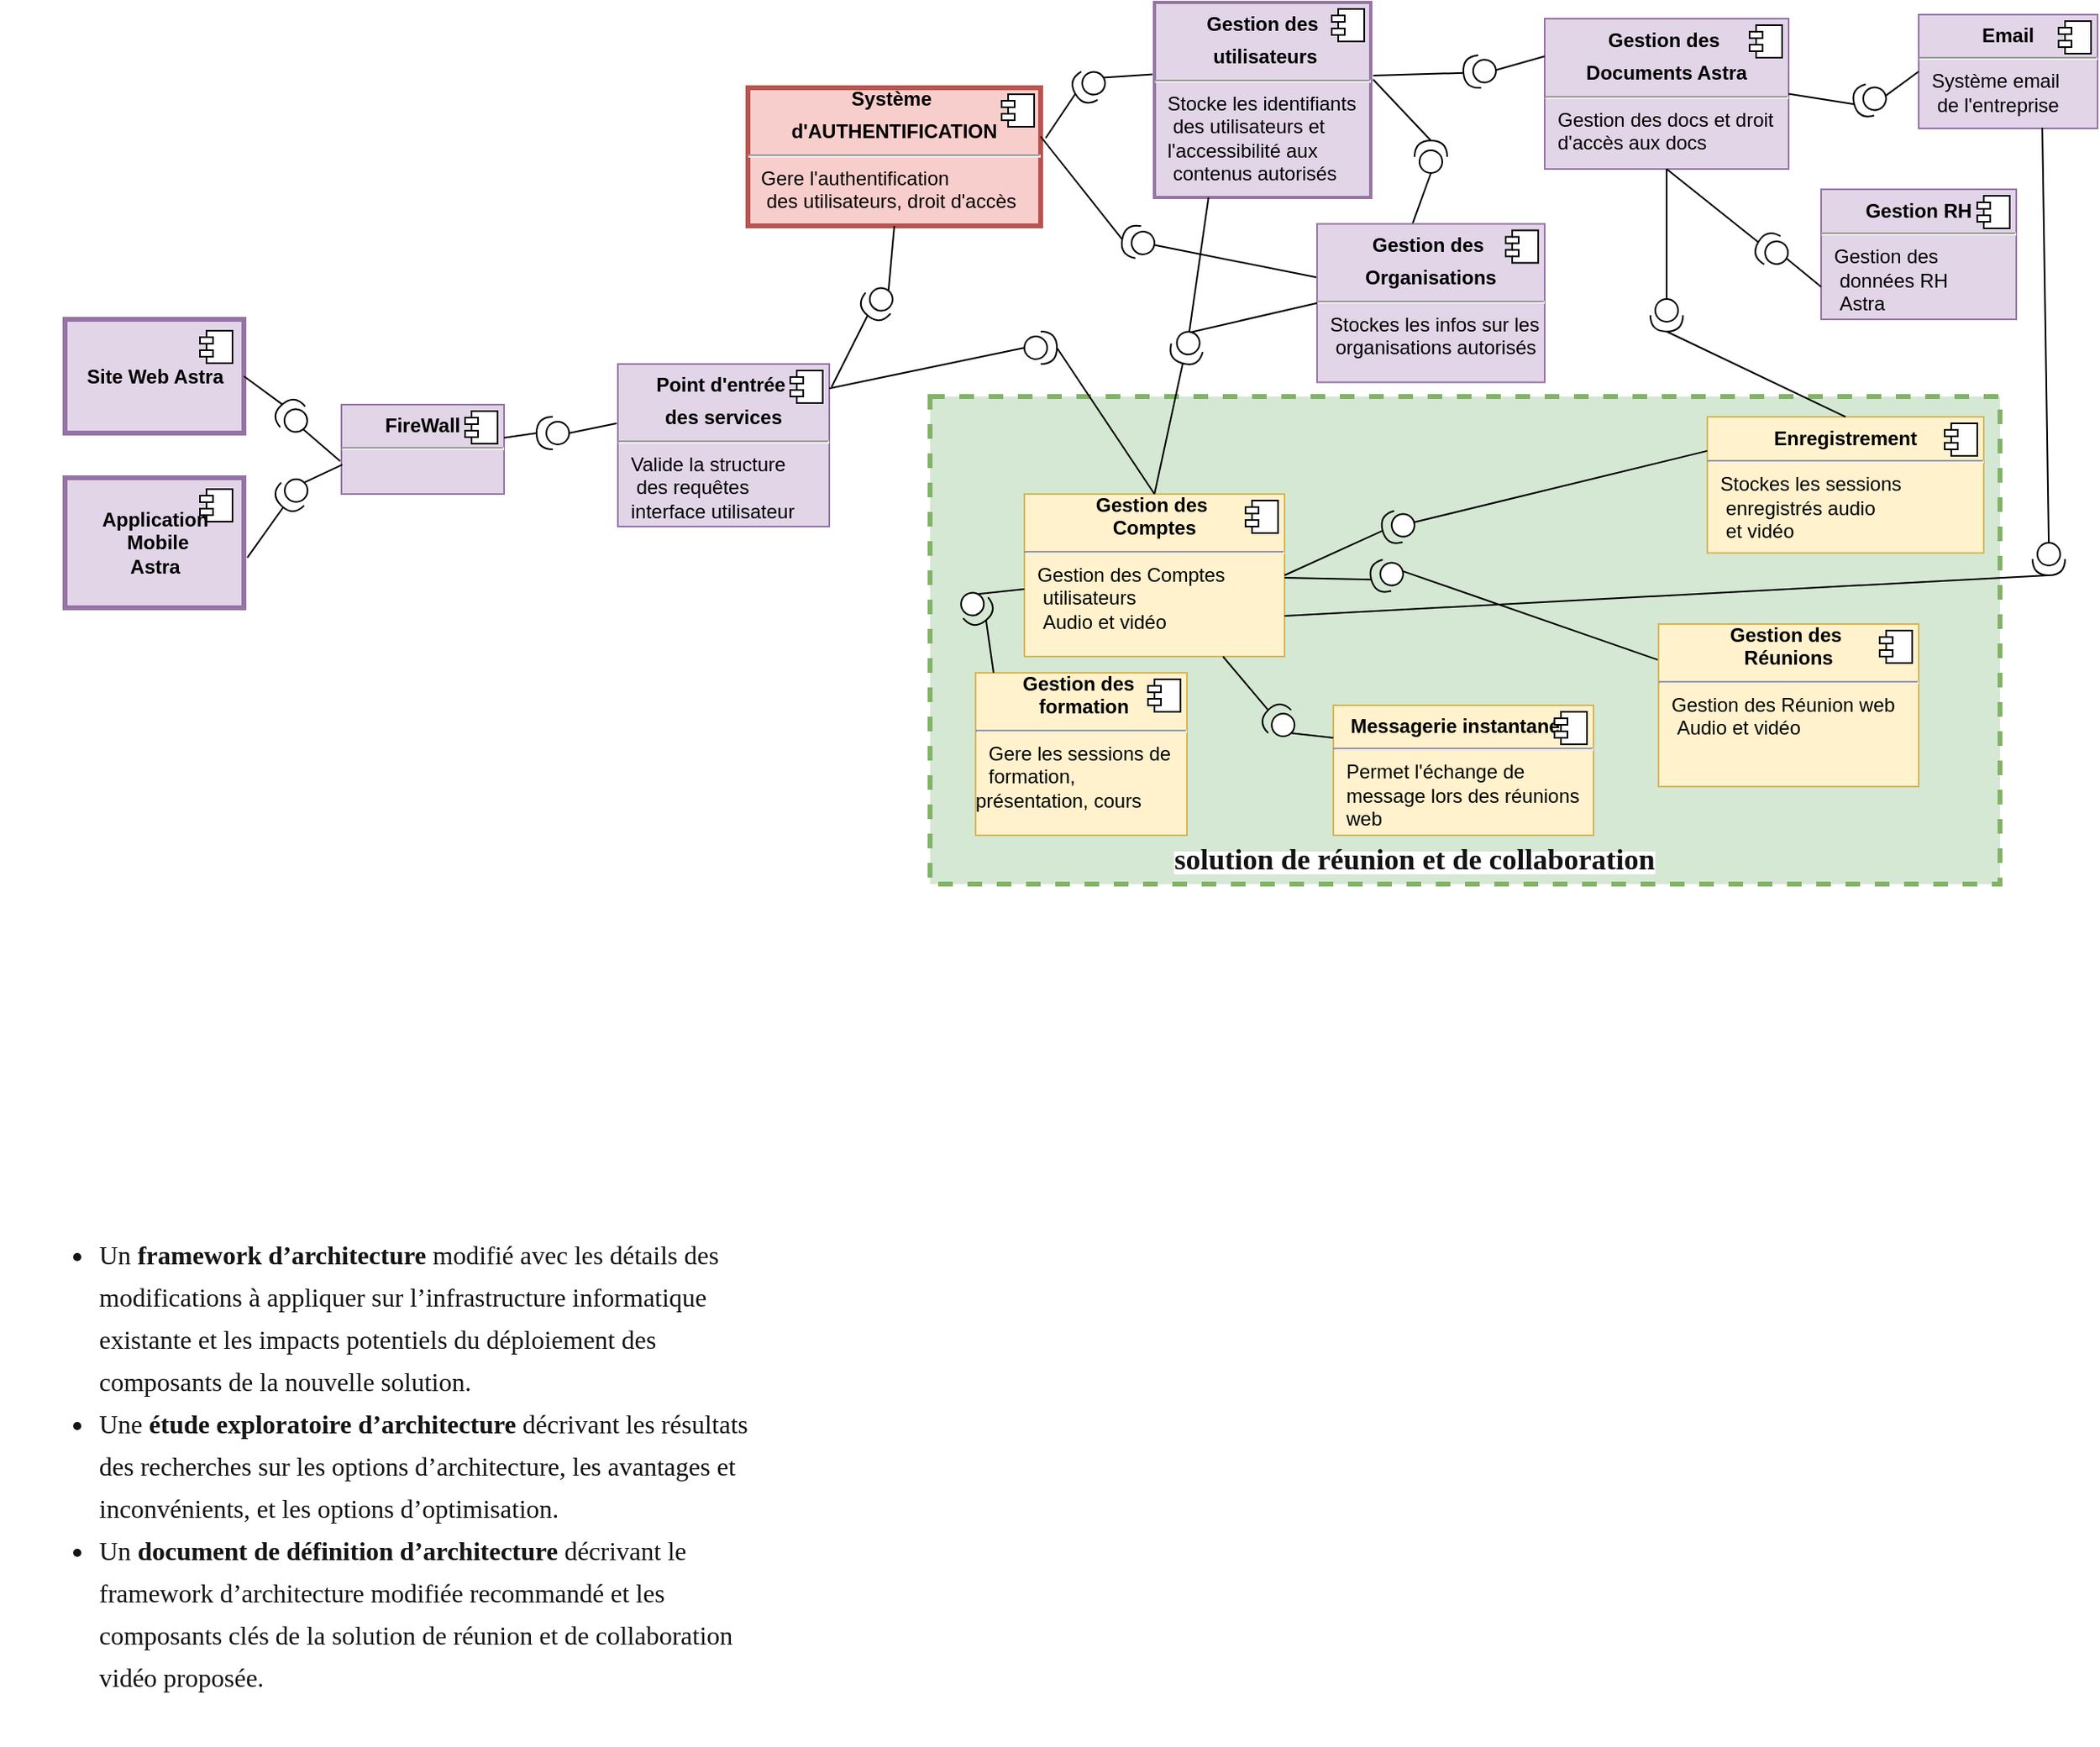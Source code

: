 <mxfile version="14.4.4" type="github" pages="8">
  <diagram id="t8K_BKBWhnZSyjOZ11cl" name="Archi_GlobalAstra">
    <mxGraphModel dx="1258" dy="2860" grid="1" gridSize="10" guides="1" tooltips="1" connect="1" arrows="1" fold="1" page="1" pageScale="1" pageWidth="1654" pageHeight="2336" math="0" shadow="0">
      <root>
        <mxCell id="0" />
        <mxCell id="1" parent="0" />
        <mxCell id="PgHcc1g_v14MQFIkCMRv-1" value="" style="whiteSpace=wrap;html=1;dashed=1;strokeWidth=3;fillColor=#d5e8d4;strokeColor=#82b366;" parent="1" vertex="1">
          <mxGeometry x="622" y="130" width="658" height="300" as="geometry" />
        </mxCell>
        <mxCell id="jVSZVKWOK95pv_yEcDNA-1" value="&lt;p style=&quot;margin: 0px ; margin-top: 6px ; text-align: center&quot;&gt;&lt;b&gt;FireWall&lt;/b&gt;&lt;/p&gt;&lt;hr&gt;&lt;p style=&quot;margin: 0px ; margin-left: 8px&quot;&gt;&lt;b&gt;&lt;br&gt;&lt;/b&gt;&lt;br&gt;&lt;/p&gt;" style="align=left;overflow=fill;html=1;dropTarget=0;fillColor=#e1d5e7;strokeColor=#9673a6;" parent="1" vertex="1">
          <mxGeometry x="260" y="135" width="100" height="55" as="geometry" />
        </mxCell>
        <mxCell id="jVSZVKWOK95pv_yEcDNA-2" value="" style="shape=component;jettyWidth=8;jettyHeight=4;" parent="jVSZVKWOK95pv_yEcDNA-1" vertex="1">
          <mxGeometry x="1" width="20" height="20" relative="1" as="geometry">
            <mxPoint x="-24" y="4" as="offset" />
          </mxGeometry>
        </mxCell>
        <mxCell id="jVSZVKWOK95pv_yEcDNA-3" value="&lt;p style=&quot;margin: 0px ; margin-top: 6px ; text-align: center&quot;&gt;&lt;b&gt;Point d&#39;entrée&amp;nbsp;&lt;/b&gt;&lt;/p&gt;&lt;p style=&quot;margin: 0px ; margin-top: 6px ; text-align: center&quot;&gt;&lt;b&gt;des services&lt;/b&gt;&lt;/p&gt;&lt;hr&gt;&lt;p style=&quot;margin: 0px ; margin-left: 8px&quot;&gt;Valide la structure&lt;/p&gt;&lt;p style=&quot;margin: 0px ; margin-left: 8px&quot;&gt;&amp;nbsp;des requêtes&lt;/p&gt;&lt;p style=&quot;margin: 0px ; margin-left: 8px&quot;&gt;interface utilisateur&lt;br&gt;&lt;br&gt;&lt;/p&gt;" style="align=left;overflow=fill;html=1;dropTarget=0;fillColor=#e1d5e7;strokeColor=#9673a6;" parent="1" vertex="1">
          <mxGeometry x="430" y="110" width="130" height="100" as="geometry" />
        </mxCell>
        <mxCell id="jVSZVKWOK95pv_yEcDNA-4" value="" style="shape=component;jettyWidth=8;jettyHeight=4;" parent="jVSZVKWOK95pv_yEcDNA-3" vertex="1">
          <mxGeometry x="1" width="20" height="20" relative="1" as="geometry">
            <mxPoint x="-24" y="4" as="offset" />
          </mxGeometry>
        </mxCell>
        <mxCell id="jVSZVKWOK95pv_yEcDNA-5" value="" style="shape=providedRequiredInterface;html=1;verticalLabelPosition=bottom;rotation=-180;" parent="1" vertex="1">
          <mxGeometry x="380" y="142.5" width="20" height="20" as="geometry" />
        </mxCell>
        <mxCell id="jVSZVKWOK95pv_yEcDNA-6" value="" style="endArrow=none;html=1;entryX=1;entryY=0.5;entryDx=0;entryDy=0;entryPerimeter=0;" parent="1" source="jVSZVKWOK95pv_yEcDNA-1" target="jVSZVKWOK95pv_yEcDNA-5" edge="1">
          <mxGeometry width="50" height="50" relative="1" as="geometry">
            <mxPoint x="100" y="290" as="sourcePoint" />
            <mxPoint x="90" y="190" as="targetPoint" />
          </mxGeometry>
        </mxCell>
        <mxCell id="jVSZVKWOK95pv_yEcDNA-7" value="" style="endArrow=none;html=1;entryX=0;entryY=0.5;entryDx=0;entryDy=0;entryPerimeter=0;exitX=-0.006;exitY=0.365;exitDx=0;exitDy=0;exitPerimeter=0;" parent="1" source="jVSZVKWOK95pv_yEcDNA-3" target="jVSZVKWOK95pv_yEcDNA-5" edge="1">
          <mxGeometry width="50" height="50" relative="1" as="geometry">
            <mxPoint x="410" y="275" as="sourcePoint" />
            <mxPoint x="180" y="294" as="targetPoint" />
          </mxGeometry>
        </mxCell>
        <mxCell id="jVSZVKWOK95pv_yEcDNA-10" value="&lt;p style=&quot;margin: 0px ; margin-top: 6px ; text-align: center&quot;&gt;&lt;b&gt;Gestion des&amp;nbsp;&lt;/b&gt;&lt;/p&gt;&lt;p style=&quot;margin: 0px ; margin-top: 6px ; text-align: center&quot;&gt;&lt;b&gt;Documents Astra&lt;/b&gt;&lt;/p&gt;&lt;hr&gt;&lt;p style=&quot;margin: 0px ; margin-left: 8px&quot;&gt;Gestion des docs&amp;nbsp;&lt;span&gt;et droit&amp;nbsp;&lt;/span&gt;&lt;/p&gt;&lt;p style=&quot;margin: 0px ; margin-left: 8px&quot;&gt;d&#39;accès aux docs&lt;br&gt;&lt;br&gt;&lt;/p&gt;" style="align=left;overflow=fill;html=1;dropTarget=0;fillColor=#e1d5e7;strokeColor=#9673a6;" parent="1" vertex="1">
          <mxGeometry x="1000" y="-102.5" width="150" height="92.5" as="geometry" />
        </mxCell>
        <mxCell id="jVSZVKWOK95pv_yEcDNA-11" value="" style="shape=component;jettyWidth=8;jettyHeight=4;" parent="jVSZVKWOK95pv_yEcDNA-10" vertex="1">
          <mxGeometry x="1" width="20" height="20" relative="1" as="geometry">
            <mxPoint x="-24" y="4" as="offset" />
          </mxGeometry>
        </mxCell>
        <mxCell id="TABUdnuH4LM6GMjATklA-5" value="&lt;p style=&quot;margin: 0px ; margin-top: 6px ; text-align: center&quot;&gt;&lt;b&gt;Gestion RH&lt;/b&gt;&lt;/p&gt;&lt;hr&gt;&lt;p style=&quot;margin: 0px ; margin-left: 8px&quot;&gt;Gestion des&lt;/p&gt;&lt;p style=&quot;margin: 0px ; margin-left: 8px&quot;&gt;&amp;nbsp;données RH&lt;/p&gt;&lt;p style=&quot;margin: 0px ; margin-left: 8px&quot;&gt;&amp;nbsp;Astra&lt;br&gt;&lt;/p&gt;" style="align=left;overflow=fill;html=1;dropTarget=0;fillColor=#e1d5e7;strokeColor=#9673a6;" parent="1" vertex="1">
          <mxGeometry x="1170" y="2.5" width="120" height="80" as="geometry" />
        </mxCell>
        <mxCell id="TABUdnuH4LM6GMjATklA-6" value="" style="shape=component;jettyWidth=8;jettyHeight=4;" parent="TABUdnuH4LM6GMjATklA-5" vertex="1">
          <mxGeometry x="1" width="20" height="20" relative="1" as="geometry">
            <mxPoint x="-24" y="4" as="offset" />
          </mxGeometry>
        </mxCell>
        <mxCell id="TABUdnuH4LM6GMjATklA-7" value="&lt;p style=&quot;margin: 0px ; margin-top: 6px ; text-align: center&quot;&gt;&lt;b&gt;Email&lt;/b&gt;&lt;/p&gt;&lt;hr&gt;&lt;p style=&quot;margin: 0px ; margin-left: 8px&quot;&gt;Système email&lt;/p&gt;&lt;p style=&quot;margin: 0px ; margin-left: 8px&quot;&gt;&amp;nbsp;de l&#39;entreprise&lt;br&gt;&lt;br&gt;&lt;/p&gt;" style="align=left;overflow=fill;html=1;dropTarget=0;fillColor=#e1d5e7;strokeColor=#9673a6;" parent="1" vertex="1">
          <mxGeometry x="1230" y="-105" width="110" height="70" as="geometry" />
        </mxCell>
        <mxCell id="TABUdnuH4LM6GMjATklA-8" value="" style="shape=component;jettyWidth=8;jettyHeight=4;" parent="TABUdnuH4LM6GMjATklA-7" vertex="1">
          <mxGeometry x="1" width="20" height="20" relative="1" as="geometry">
            <mxPoint x="-24" y="4" as="offset" />
          </mxGeometry>
        </mxCell>
        <mxCell id="KWHbkK6jLSBNtGeyYjSA-3" value="&lt;b&gt;Application&lt;br&gt;&amp;nbsp;Mobile&lt;br&gt;Astra&lt;/b&gt;" style="html=1;dropTarget=0;strokeWidth=3;fillColor=#e1d5e7;strokeColor=#9673a6;" parent="1" vertex="1">
          <mxGeometry x="90" y="180" width="110" height="80" as="geometry" />
        </mxCell>
        <mxCell id="KWHbkK6jLSBNtGeyYjSA-4" value="" style="shape=module;jettyWidth=8;jettyHeight=4;" parent="KWHbkK6jLSBNtGeyYjSA-3" vertex="1">
          <mxGeometry x="1" width="20" height="20" relative="1" as="geometry">
            <mxPoint x="-27" y="7" as="offset" />
          </mxGeometry>
        </mxCell>
        <mxCell id="KWHbkK6jLSBNtGeyYjSA-5" value="&lt;b&gt;Site Web Astra&lt;/b&gt;" style="html=1;dropTarget=0;strokeWidth=3;fillColor=#e1d5e7;strokeColor=#9673a6;" parent="1" vertex="1">
          <mxGeometry x="90" y="82.5" width="110" height="70" as="geometry" />
        </mxCell>
        <mxCell id="KWHbkK6jLSBNtGeyYjSA-6" value="" style="shape=module;jettyWidth=8;jettyHeight=4;" parent="KWHbkK6jLSBNtGeyYjSA-5" vertex="1">
          <mxGeometry x="1" width="20" height="20" relative="1" as="geometry">
            <mxPoint x="-27" y="7" as="offset" />
          </mxGeometry>
        </mxCell>
        <mxCell id="KWHbkK6jLSBNtGeyYjSA-9" value="" style="shape=providedRequiredInterface;html=1;verticalLabelPosition=bottom;strokeWidth=1;rotation=-130;" parent="1" vertex="1">
          <mxGeometry x="220" y="132.5" width="20" height="20" as="geometry" />
        </mxCell>
        <mxCell id="KWHbkK6jLSBNtGeyYjSA-10" value="" style="endArrow=none;html=1;exitX=1;exitY=0.5;exitDx=0;exitDy=0;entryX=1;entryY=0.5;entryDx=0;entryDy=0;entryPerimeter=0;" parent="1" source="KWHbkK6jLSBNtGeyYjSA-5" target="KWHbkK6jLSBNtGeyYjSA-9" edge="1">
          <mxGeometry width="50" height="50" relative="1" as="geometry">
            <mxPoint x="-280" y="300" as="sourcePoint" />
            <mxPoint x="-230" y="250" as="targetPoint" />
          </mxGeometry>
        </mxCell>
        <mxCell id="KWHbkK6jLSBNtGeyYjSA-11" value="" style="endArrow=none;html=1;exitX=1.019;exitY=0.615;exitDx=0;exitDy=0;exitPerimeter=0;" parent="1" source="KWHbkK6jLSBNtGeyYjSA-3" target="KWHbkK6jLSBNtGeyYjSA-13" edge="1">
          <mxGeometry width="50" height="50" relative="1" as="geometry">
            <mxPoint x="-260" y="410" as="sourcePoint" />
            <mxPoint x="-240" y="380" as="targetPoint" />
          </mxGeometry>
        </mxCell>
        <mxCell id="KWHbkK6jLSBNtGeyYjSA-12" value="" style="endArrow=none;html=1;entryX=-0.008;entryY=0.631;entryDx=0;entryDy=0;entryPerimeter=0;exitX=0;exitY=0.5;exitDx=0;exitDy=0;exitPerimeter=0;" parent="1" source="KWHbkK6jLSBNtGeyYjSA-9" target="jVSZVKWOK95pv_yEcDNA-1" edge="1">
          <mxGeometry width="50" height="50" relative="1" as="geometry">
            <mxPoint x="-80" y="290" as="sourcePoint" />
            <mxPoint x="-210" y="285" as="targetPoint" />
          </mxGeometry>
        </mxCell>
        <mxCell id="KWHbkK6jLSBNtGeyYjSA-13" value="" style="shape=providedRequiredInterface;html=1;verticalLabelPosition=bottom;rotation=135;" parent="1" vertex="1">
          <mxGeometry x="220" y="180" width="20" height="20" as="geometry" />
        </mxCell>
        <mxCell id="KWHbkK6jLSBNtGeyYjSA-14" value="" style="endArrow=none;html=1;entryX=0.005;entryY=0.671;entryDx=0;entryDy=0;entryPerimeter=0;exitX=0;exitY=0.5;exitDx=0;exitDy=0;exitPerimeter=0;" parent="1" source="KWHbkK6jLSBNtGeyYjSA-13" target="jVSZVKWOK95pv_yEcDNA-1" edge="1">
          <mxGeometry width="50" height="50" relative="1" as="geometry">
            <mxPoint x="-80" y="330" as="sourcePoint" />
            <mxPoint x="-230" y="285" as="targetPoint" />
          </mxGeometry>
        </mxCell>
        <mxCell id="KwJhhviEsXyySI-hj1Dy-1" value="&lt;h1&gt;&lt;ul style=&quot;outline-color: rgb(116 , 81 , 235) ; box-sizing: border-box ; margin-left: 16px ; margin-right: 16px ; font-family: &amp;#34;montserrat&amp;#34; ; font-size: 16px ; font-weight: 400 ; background-color: rgb(255 , 255 , 255)&quot;&gt;&lt;li style=&quot;outline-color: rgb(116 , 81 , 235) ; font-size: inherit ; line-height: 1.625rem ; color: rgba(0 , 0 , 0 , 0.92) ; box-sizing: border-box ; font-weight: inherit&quot;&gt;Un&amp;nbsp;&lt;strong style=&quot;outline-color: rgb(116 , 81 , 235) ; color: inherit&quot;&gt;framework d’architecture&lt;/strong&gt;&amp;nbsp;modifié avec les détails des modifications à appliquer sur l’infrastructure informatique existante et les impacts potentiels du déploiement des composants de la nouvelle solution.&lt;/li&gt;&lt;li style=&quot;outline-color: rgb(116 , 81 , 235) ; font-size: inherit ; line-height: 1.625rem ; color: rgba(0 , 0 , 0 , 0.92) ; box-sizing: border-box ; font-weight: inherit&quot;&gt;Une&amp;nbsp;&lt;strong style=&quot;outline-color: rgb(116 , 81 , 235) ; color: inherit&quot;&gt;étude exploratoire&lt;/strong&gt;&amp;nbsp;&lt;strong style=&quot;outline-color: rgb(116 , 81 , 235) ; color: inherit&quot;&gt;d’architecture&lt;/strong&gt;&amp;nbsp;décrivant les résultats des recherches sur les options d’architecture, les avantages et inconvénients, et les options d’optimisation.&lt;/li&gt;&lt;li style=&quot;outline-color: rgb(116 , 81 , 235) ; font-size: inherit ; line-height: 1.625rem ; color: rgba(0 , 0 , 0 , 0.92) ; box-sizing: border-box ; font-weight: inherit&quot;&gt;Un&amp;nbsp;&lt;strong style=&quot;outline-color: rgb(116 , 81 , 235) ; color: inherit&quot;&gt;document de définition&lt;/strong&gt;&amp;nbsp;&lt;strong style=&quot;outline-color: rgb(116 , 81 , 235) ; color: inherit&quot;&gt;d’architecture&lt;/strong&gt;&amp;nbsp;décrivant le framework d’architecture modifiée recommandé et les composants clés de la solution de réunion et de collaboration vidéo proposée.&lt;/li&gt;&lt;/ul&gt;&lt;/h1&gt;" style="text;html=1;strokeColor=none;fillColor=none;spacing=5;spacingTop=-20;whiteSpace=wrap;overflow=hidden;rounded=0;" parent="1" vertex="1">
          <mxGeometry x="50" y="640" width="480" height="320" as="geometry" />
        </mxCell>
        <mxCell id="6evOrZTZqxaeQOHMSdSV-1" value="&lt;div style=&quot;text-align: center&quot;&gt;&lt;span&gt;&lt;b&gt;Système&lt;/b&gt;&lt;/span&gt;&lt;b&gt;&amp;nbsp;&lt;/b&gt;&lt;/div&gt;&lt;p style=&quot;margin: 0px ; margin-top: 6px ; text-align: center&quot;&gt;&lt;b&gt;d&#39;AUTHENTIFICATION&lt;/b&gt;&lt;/p&gt;&lt;hr&gt;&lt;p style=&quot;margin: 0px ; margin-left: 8px&quot;&gt;Gere l&#39;authentification&lt;/p&gt;&lt;p style=&quot;margin: 0px ; margin-left: 8px&quot;&gt;&amp;nbsp;des utilisateurs, droit d&#39;accès&lt;br&gt;&lt;br&gt;&lt;/p&gt;" style="align=left;overflow=fill;html=1;dropTarget=0;fillColor=#f8cecc;strokeColor=#b85450;strokeWidth=3;" parent="1" vertex="1">
          <mxGeometry x="510" y="-60" width="180" height="85" as="geometry" />
        </mxCell>
        <mxCell id="6evOrZTZqxaeQOHMSdSV-2" value="" style="shape=component;jettyWidth=8;jettyHeight=4;" parent="6evOrZTZqxaeQOHMSdSV-1" vertex="1">
          <mxGeometry x="1" width="20" height="20" relative="1" as="geometry">
            <mxPoint x="-24" y="4" as="offset" />
          </mxGeometry>
        </mxCell>
        <mxCell id="ZLCsq2qd7jMv3aYF_8jU-1" value="&lt;p style=&quot;margin: 0px ; margin-top: 6px ; text-align: center&quot;&gt;&lt;b&gt;Gestion des&lt;/b&gt;&lt;/p&gt;&lt;p style=&quot;margin: 0px ; margin-top: 6px ; text-align: center&quot;&gt;&lt;b&gt;&amp;nbsp;utilisateurs&lt;/b&gt;&lt;/p&gt;&lt;hr&gt;&lt;p style=&quot;margin: 0px ; margin-left: 8px&quot;&gt;Stocke les identifiants&lt;/p&gt;&lt;p style=&quot;margin: 0px ; margin-left: 8px&quot;&gt;&amp;nbsp;des utilisateurs et&amp;nbsp;&lt;/p&gt;&lt;p style=&quot;margin: 0px ; margin-left: 8px&quot;&gt;l&#39;accessibilité aux&lt;/p&gt;&lt;p style=&quot;margin: 0px ; margin-left: 8px&quot;&gt;&amp;nbsp;contenus autorisés&lt;br&gt;&lt;br&gt;&lt;/p&gt;" style="align=left;overflow=fill;html=1;dropTarget=0;fillColor=#e1d5e7;strokeColor=#9673a6;strokeWidth=2;" parent="1" vertex="1">
          <mxGeometry x="760" y="-112.5" width="133" height="120" as="geometry" />
        </mxCell>
        <mxCell id="ZLCsq2qd7jMv3aYF_8jU-2" value="" style="shape=component;jettyWidth=8;jettyHeight=4;" parent="ZLCsq2qd7jMv3aYF_8jU-1" vertex="1">
          <mxGeometry x="1" width="20" height="20" relative="1" as="geometry">
            <mxPoint x="-24" y="4" as="offset" />
          </mxGeometry>
        </mxCell>
        <mxCell id="ZLCsq2qd7jMv3aYF_8jU-7" value="&lt;p style=&quot;margin: 0px ; margin-top: 6px ; text-align: center&quot;&gt;&lt;b&gt;Messagerie instantanée&amp;nbsp;&lt;/b&gt;&lt;/p&gt;&lt;hr&gt;&lt;p style=&quot;margin: 0px ; margin-left: 8px&quot;&gt;Permet l&#39;échange de&lt;/p&gt;&lt;p style=&quot;margin: 0px ; margin-left: 8px&quot;&gt;message lors des réunions&amp;nbsp;&lt;/p&gt;&lt;p style=&quot;margin: 0px ; margin-left: 8px&quot;&gt;web&lt;span&gt;&amp;nbsp;&lt;/span&gt;&lt;/p&gt;&lt;p style=&quot;margin: 0px ; margin-left: 8px&quot;&gt;&lt;br&gt;&lt;/p&gt;" style="align=left;overflow=fill;html=1;dropTarget=0;fillColor=#fff2cc;strokeColor=#d6b656;" parent="1" vertex="1">
          <mxGeometry x="870" y="320" width="160" height="80" as="geometry" />
        </mxCell>
        <mxCell id="ZLCsq2qd7jMv3aYF_8jU-8" value="" style="shape=component;jettyWidth=8;jettyHeight=4;" parent="ZLCsq2qd7jMv3aYF_8jU-7" vertex="1">
          <mxGeometry x="1" width="20" height="20" relative="1" as="geometry">
            <mxPoint x="-24" y="4" as="offset" />
          </mxGeometry>
        </mxCell>
        <mxCell id="ZLCsq2qd7jMv3aYF_8jU-9" value="&lt;div style=&quot;text-align: center&quot;&gt;&lt;b&gt;Gestion des&amp;nbsp;&lt;/b&gt;&lt;/div&gt;&lt;div style=&quot;text-align: center&quot;&gt;&lt;b&gt;&amp;nbsp;formation&lt;/b&gt;&lt;/div&gt;&lt;hr&gt;&lt;p style=&quot;margin: 0px ; margin-left: 8px&quot;&gt;&lt;span&gt;Gere les sessions&amp;nbsp;&lt;/span&gt;&lt;span&gt;de&lt;/span&gt;&lt;/p&gt;&lt;p style=&quot;margin: 0px ; margin-left: 8px&quot;&gt;&lt;span&gt;formation,&lt;/span&gt;&lt;/p&gt;présentation, cours&lt;p style=&quot;margin: 0px ; margin-left: 8px&quot;&gt;&lt;br&gt;&lt;/p&gt;" style="align=left;overflow=fill;html=1;dropTarget=0;fillColor=#fff2cc;strokeColor=#d6b656;" parent="1" vertex="1">
          <mxGeometry x="650" y="300" width="130" height="100" as="geometry" />
        </mxCell>
        <mxCell id="ZLCsq2qd7jMv3aYF_8jU-10" value="" style="shape=component;jettyWidth=8;jettyHeight=4;" parent="ZLCsq2qd7jMv3aYF_8jU-9" vertex="1">
          <mxGeometry x="1" width="20" height="20" relative="1" as="geometry">
            <mxPoint x="-24" y="4" as="offset" />
          </mxGeometry>
        </mxCell>
        <mxCell id="ZLCsq2qd7jMv3aYF_8jU-11" value="&lt;div style=&quot;text-align: center&quot;&gt;&lt;span&gt;&lt;b&gt;Gestion des&amp;nbsp;&lt;/b&gt;&lt;/span&gt;&lt;/div&gt;&lt;div style=&quot;text-align: center&quot;&gt;&lt;b&gt;Comptes&lt;/b&gt;&lt;/div&gt;&lt;hr&gt;&lt;p style=&quot;margin: 0px ; margin-left: 8px&quot;&gt;Gestion des Comptes&lt;/p&gt;&lt;p style=&quot;margin: 0px ; margin-left: 8px&quot;&gt;&amp;nbsp;utilisateurs&lt;/p&gt;&lt;p style=&quot;margin: 0px ; margin-left: 8px&quot;&gt;&amp;nbsp;Audio&amp;nbsp;&lt;span&gt;et vidéo&amp;nbsp;&lt;/span&gt;&lt;/p&gt;&lt;p style=&quot;margin: 0px ; margin-left: 8px&quot;&gt;&lt;br&gt;&lt;/p&gt;" style="align=left;overflow=fill;html=1;dropTarget=0;fillColor=#fff2cc;strokeColor=#d6b656;" parent="1" vertex="1">
          <mxGeometry x="680" y="190" width="160" height="100" as="geometry" />
        </mxCell>
        <mxCell id="ZLCsq2qd7jMv3aYF_8jU-12" value="" style="shape=component;jettyWidth=8;jettyHeight=4;" parent="ZLCsq2qd7jMv3aYF_8jU-11" vertex="1">
          <mxGeometry x="1" width="20" height="20" relative="1" as="geometry">
            <mxPoint x="-24" y="4" as="offset" />
          </mxGeometry>
        </mxCell>
        <mxCell id="ZLCsq2qd7jMv3aYF_8jU-13" value="&lt;p style=&quot;margin: 0px ; margin-top: 6px ; text-align: center&quot;&gt;&lt;b&gt;Enregistrement&lt;/b&gt;&lt;/p&gt;&lt;hr&gt;&lt;p style=&quot;margin: 0px ; margin-left: 8px&quot;&gt;Stockes les sessions&lt;/p&gt;&lt;p style=&quot;margin: 0px ; margin-left: 8px&quot;&gt;&amp;nbsp;enregistrés audio&lt;/p&gt;&lt;p style=&quot;margin: 0px ; margin-left: 8px&quot;&gt;&amp;nbsp;et vidéo&amp;nbsp;&lt;/p&gt;&lt;p style=&quot;margin: 0px ; margin-left: 8px&quot;&gt;&lt;br&gt;&lt;/p&gt;" style="align=left;overflow=fill;html=1;dropTarget=0;fillColor=#fff2cc;strokeColor=#d6b656;" parent="1" vertex="1">
          <mxGeometry x="1100" y="142.5" width="170" height="83.75" as="geometry" />
        </mxCell>
        <mxCell id="ZLCsq2qd7jMv3aYF_8jU-14" value="" style="shape=component;jettyWidth=8;jettyHeight=4;" parent="ZLCsq2qd7jMv3aYF_8jU-13" vertex="1">
          <mxGeometry x="1" width="20" height="20" relative="1" as="geometry">
            <mxPoint x="-24" y="4" as="offset" />
          </mxGeometry>
        </mxCell>
        <mxCell id="IBRaZhV9ljnvM3cPM-sK-2" value="" style="shape=providedRequiredInterface;html=1;verticalLabelPosition=bottom;rotation=130;" parent="1" vertex="1">
          <mxGeometry x="580" y="62.5" width="20" height="20" as="geometry" />
        </mxCell>
        <mxCell id="GCTfzxwln-U9Qj6U4zSp-1" value="" style="endArrow=none;html=1;entryX=1;entryY=0.5;entryDx=0;entryDy=0;entryPerimeter=0;exitX=1.011;exitY=0.141;exitDx=0;exitDy=0;exitPerimeter=0;" parent="1" source="jVSZVKWOK95pv_yEcDNA-3" target="IBRaZhV9ljnvM3cPM-sK-2" edge="1">
          <mxGeometry width="50" height="50" relative="1" as="geometry">
            <mxPoint x="520" y="262" as="sourcePoint" />
            <mxPoint x="520" y="210" as="targetPoint" />
          </mxGeometry>
        </mxCell>
        <mxCell id="XaKMdCox3UY5ykymiiFQ-4" value="" style="endArrow=none;html=1;entryX=0.5;entryY=1;entryDx=0;entryDy=0;exitX=0;exitY=0.5;exitDx=0;exitDy=0;exitPerimeter=0;" parent="1" source="IBRaZhV9ljnvM3cPM-sK-2" target="6evOrZTZqxaeQOHMSdSV-1" edge="1">
          <mxGeometry width="50" height="50" relative="1" as="geometry">
            <mxPoint x="610" y="68" as="sourcePoint" />
            <mxPoint x="837" y="157.5" as="targetPoint" />
          </mxGeometry>
        </mxCell>
        <mxCell id="F3-ho3BqgQVGj7mg30SZ-5" value="&lt;span style=&quot;color: rgba(0 , 0 , 0 , 0.92) ; font-family: &amp;#34;montserrat&amp;#34; ; text-align: left ; background-color: rgb(255 , 255 , 255)&quot;&gt;&lt;b&gt;&lt;font style=&quot;font-size: 18px&quot;&gt;solution de réunion et de collaboration&lt;/font&gt;&lt;/b&gt;&lt;/span&gt;" style="text;html=1;strokeColor=none;fillColor=none;align=center;verticalAlign=middle;whiteSpace=wrap;rounded=0;" parent="1" vertex="1">
          <mxGeometry x="760" y="400" width="320" height="30" as="geometry" />
        </mxCell>
        <mxCell id="F3-ho3BqgQVGj7mg30SZ-8" value="" style="shape=providedRequiredInterface;html=1;verticalLabelPosition=bottom;rotation=-210;" parent="1" vertex="1">
          <mxGeometry x="710" y="-71.25" width="20" height="20" as="geometry" />
        </mxCell>
        <mxCell id="F3-ho3BqgQVGj7mg30SZ-9" value="" style="shape=providedRequiredInterface;html=1;verticalLabelPosition=bottom;rotation=-170;" parent="1" vertex="1">
          <mxGeometry x="740" y="25" width="20" height="20" as="geometry" />
        </mxCell>
        <mxCell id="F3-ho3BqgQVGj7mg30SZ-10" value="" style="endArrow=none;html=1;entryX=1;entryY=0.5;entryDx=0;entryDy=0;entryPerimeter=0;" parent="1" target="F3-ho3BqgQVGj7mg30SZ-9" edge="1">
          <mxGeometry width="50" height="50" relative="1" as="geometry">
            <mxPoint x="690" y="-30" as="sourcePoint" />
            <mxPoint x="720" y="120" as="targetPoint" />
          </mxGeometry>
        </mxCell>
        <mxCell id="F3-ho3BqgQVGj7mg30SZ-12" value="" style="endArrow=none;html=1;entryX=-0.003;entryY=0.337;entryDx=0;entryDy=0;exitX=0;exitY=0.5;exitDx=0;exitDy=0;exitPerimeter=0;entryPerimeter=0;" parent="1" source="F3-ho3BqgQVGj7mg30SZ-9" target="FtLe0klY5zDr4Oa8Rfrz-1" edge="1">
          <mxGeometry width="50" height="50" relative="1" as="geometry">
            <mxPoint x="670" y="170" as="sourcePoint" />
            <mxPoint x="837" y="70" as="targetPoint" />
          </mxGeometry>
        </mxCell>
        <mxCell id="F3-ho3BqgQVGj7mg30SZ-13" value="" style="endArrow=none;html=1;exitX=1;exitY=0.5;exitDx=0;exitDy=0;exitPerimeter=0;entryX=1.017;entryY=0.365;entryDx=0;entryDy=0;entryPerimeter=0;" parent="1" source="F3-ho3BqgQVGj7mg30SZ-8" target="6evOrZTZqxaeQOHMSdSV-1" edge="1">
          <mxGeometry width="50" height="50" relative="1" as="geometry">
            <mxPoint x="670" y="170" as="sourcePoint" />
            <mxPoint x="720" y="120" as="targetPoint" />
          </mxGeometry>
        </mxCell>
        <mxCell id="F3-ho3BqgQVGj7mg30SZ-14" value="" style="endArrow=none;html=1;exitX=0;exitY=0.5;exitDx=0;exitDy=0;exitPerimeter=0;entryX=-0.009;entryY=0.369;entryDx=0;entryDy=0;entryPerimeter=0;" parent="1" source="F3-ho3BqgQVGj7mg30SZ-8" target="ZLCsq2qd7jMv3aYF_8jU-1" edge="1">
          <mxGeometry width="50" height="50" relative="1" as="geometry">
            <mxPoint x="670" y="170" as="sourcePoint" />
            <mxPoint x="720" y="120" as="targetPoint" />
          </mxGeometry>
        </mxCell>
        <mxCell id="F3-ho3BqgQVGj7mg30SZ-15" value="" style="endArrow=none;html=1;entryX=0;entryY=0.5;entryDx=0;entryDy=0;entryPerimeter=0;exitX=0.414;exitY=0.021;exitDx=0;exitDy=0;exitPerimeter=0;" parent="1" source="FtLe0klY5zDr4Oa8Rfrz-1" target="F3-ho3BqgQVGj7mg30SZ-16" edge="1">
          <mxGeometry width="50" height="50" relative="1" as="geometry">
            <mxPoint x="940" y="10" as="sourcePoint" />
            <mxPoint x="720" y="120" as="targetPoint" />
          </mxGeometry>
        </mxCell>
        <mxCell id="F3-ho3BqgQVGj7mg30SZ-16" value="" style="shape=providedRequiredInterface;html=1;verticalLabelPosition=bottom;rotation=-90;" parent="1" vertex="1">
          <mxGeometry x="920" y="-27.5" width="20" height="20" as="geometry" />
        </mxCell>
        <mxCell id="F3-ho3BqgQVGj7mg30SZ-17" value="" style="endArrow=none;html=1;exitX=1;exitY=0.5;exitDx=0;exitDy=0;entryX=1.011;entryY=0.395;entryDx=0;entryDy=0;entryPerimeter=0;exitPerimeter=0;" parent="1" source="F3-ho3BqgQVGj7mg30SZ-16" target="ZLCsq2qd7jMv3aYF_8jU-1" edge="1">
          <mxGeometry width="50" height="50" relative="1" as="geometry">
            <mxPoint x="970.05" y="-10" as="sourcePoint" />
            <mxPoint x="960" y="-50" as="targetPoint" />
          </mxGeometry>
        </mxCell>
        <mxCell id="F3-ho3BqgQVGj7mg30SZ-18" value="" style="shape=providedRequiredInterface;html=1;verticalLabelPosition=bottom;rotation=-185;" parent="1" vertex="1">
          <mxGeometry x="950" y="-80" width="20" height="20" as="geometry" />
        </mxCell>
        <mxCell id="F3-ho3BqgQVGj7mg30SZ-19" value="" style="shape=providedRequiredInterface;html=1;verticalLabelPosition=bottom;rotation=-195;" parent="1" vertex="1">
          <mxGeometry x="1190" y="-62.5" width="20" height="20" as="geometry" />
        </mxCell>
        <mxCell id="F3-ho3BqgQVGj7mg30SZ-20" value="" style="shape=providedRequiredInterface;html=1;verticalLabelPosition=bottom;rotation=-150;" parent="1" vertex="1">
          <mxGeometry x="1130" y="30" width="20" height="20" as="geometry" />
        </mxCell>
        <mxCell id="F3-ho3BqgQVGj7mg30SZ-21" value="" style="endArrow=none;html=1;entryX=1;entryY=0.5;entryDx=0;entryDy=0;entryPerimeter=0;exitX=0.5;exitY=1;exitDx=0;exitDy=0;" parent="1" source="jVSZVKWOK95pv_yEcDNA-10" target="F3-ho3BqgQVGj7mg30SZ-20" edge="1">
          <mxGeometry width="50" height="50" relative="1" as="geometry">
            <mxPoint x="1130" y="9" as="sourcePoint" />
            <mxPoint x="1105" y="40" as="targetPoint" />
          </mxGeometry>
        </mxCell>
        <mxCell id="F3-ho3BqgQVGj7mg30SZ-22" value="" style="endArrow=none;html=1;exitX=0;exitY=0.5;exitDx=0;exitDy=0;exitPerimeter=0;entryX=0;entryY=0.75;entryDx=0;entryDy=0;" parent="1" source="F3-ho3BqgQVGj7mg30SZ-20" target="TABUdnuH4LM6GMjATklA-5" edge="1">
          <mxGeometry width="50" height="50" relative="1" as="geometry">
            <mxPoint x="1105" y="62.5" as="sourcePoint" />
            <mxPoint x="1200" y="110" as="targetPoint" />
          </mxGeometry>
        </mxCell>
        <mxCell id="F3-ho3BqgQVGj7mg30SZ-23" value="" style="endArrow=none;html=1;entryX=1;entryY=0.5;entryDx=0;entryDy=0;entryPerimeter=0;exitX=1;exitY=0.5;exitDx=0;exitDy=0;" parent="1" source="jVSZVKWOK95pv_yEcDNA-10" target="F3-ho3BqgQVGj7mg30SZ-19" edge="1">
          <mxGeometry width="50" height="50" relative="1" as="geometry">
            <mxPoint x="1030" y="-151.34" as="sourcePoint" />
            <mxPoint x="1095" y="-120.0" as="targetPoint" />
          </mxGeometry>
        </mxCell>
        <mxCell id="F3-ho3BqgQVGj7mg30SZ-24" value="" style="endArrow=none;html=1;entryX=0;entryY=0.5;entryDx=0;entryDy=0;exitX=0;exitY=0.5;exitDx=0;exitDy=0;exitPerimeter=0;" parent="1" source="F3-ho3BqgQVGj7mg30SZ-19" target="TABUdnuH4LM6GMjATklA-7" edge="1">
          <mxGeometry width="50" height="50" relative="1" as="geometry">
            <mxPoint x="1126.16" y="-107.5" as="sourcePoint" />
            <mxPoint x="1180.0" y="-152.5" as="targetPoint" />
          </mxGeometry>
        </mxCell>
        <mxCell id="F3-ho3BqgQVGj7mg30SZ-25" value="" style="endArrow=none;html=1;exitX=1.011;exitY=0.375;exitDx=0;exitDy=0;exitPerimeter=0;entryX=1;entryY=0.5;entryDx=0;entryDy=0;entryPerimeter=0;" parent="1" source="ZLCsq2qd7jMv3aYF_8jU-1" target="F3-ho3BqgQVGj7mg30SZ-18" edge="1">
          <mxGeometry width="50" height="50" relative="1" as="geometry">
            <mxPoint x="940" y="-150" as="sourcePoint" />
            <mxPoint x="990" y="-200" as="targetPoint" />
          </mxGeometry>
        </mxCell>
        <mxCell id="F3-ho3BqgQVGj7mg30SZ-26" value="" style="endArrow=none;html=1;exitX=0;exitY=0.25;exitDx=0;exitDy=0;entryX=0;entryY=0.5;entryDx=0;entryDy=0;entryPerimeter=0;" parent="1" source="jVSZVKWOK95pv_yEcDNA-10" target="F3-ho3BqgQVGj7mg30SZ-18" edge="1">
          <mxGeometry width="50" height="50" relative="1" as="geometry">
            <mxPoint x="977" y="-50" as="sourcePoint" />
            <mxPoint x="1027" y="-100" as="targetPoint" />
          </mxGeometry>
        </mxCell>
        <mxCell id="F3-ho3BqgQVGj7mg30SZ-28" value="" style="endArrow=none;html=1;entryX=1;entryY=0.15;entryDx=0;entryDy=0;entryPerimeter=0;exitX=0;exitY=0.5;exitDx=0;exitDy=0;exitPerimeter=0;" parent="1" source="eseeaaMMWYRBlJo67nYQ-8" target="jVSZVKWOK95pv_yEcDNA-3" edge="1">
          <mxGeometry width="50" height="50" relative="1" as="geometry">
            <mxPoint x="660" y="90" as="sourcePoint" />
            <mxPoint x="720" y="90" as="targetPoint" />
          </mxGeometry>
        </mxCell>
        <mxCell id="FtLe0klY5zDr4Oa8Rfrz-1" value="&lt;p style=&quot;margin: 6px 0px 0px ; text-align: center&quot;&gt;&lt;b&gt;Gestion des&amp;nbsp;&lt;/b&gt;&lt;/p&gt;&lt;p style=&quot;margin: 6px 0px 0px ; text-align: center&quot;&gt;&lt;b&gt;Organisations&lt;/b&gt;&lt;/p&gt;&lt;hr&gt;&lt;p style=&quot;margin: 0px 0px 0px 8px&quot;&gt;Stockes les infos sur les&lt;/p&gt;&lt;p style=&quot;margin: 0px 0px 0px 8px&quot;&gt;&amp;nbsp;organisations autorisés&lt;/p&gt;&lt;p style=&quot;margin: 0px ; margin-left: 8px&quot;&gt;&lt;br&gt;&lt;/p&gt;" style="align=left;overflow=fill;html=1;dropTarget=0;fillColor=#e1d5e7;strokeColor=#9673a6;" parent="1" vertex="1">
          <mxGeometry x="860" y="23.75" width="140" height="97.5" as="geometry" />
        </mxCell>
        <mxCell id="FtLe0klY5zDr4Oa8Rfrz-2" value="" style="shape=component;jettyWidth=8;jettyHeight=4;" parent="FtLe0klY5zDr4Oa8Rfrz-1" vertex="1">
          <mxGeometry x="1" width="20" height="20" relative="1" as="geometry">
            <mxPoint x="-24" y="4" as="offset" />
          </mxGeometry>
        </mxCell>
        <mxCell id="eseeaaMMWYRBlJo67nYQ-1" value="" style="shape=providedRequiredInterface;html=1;verticalLabelPosition=bottom;rotation=-195;" parent="1" vertex="1">
          <mxGeometry x="900" y="200" width="20" height="20" as="geometry" />
        </mxCell>
        <mxCell id="eseeaaMMWYRBlJo67nYQ-2" value="" style="endArrow=none;html=1;exitX=1;exitY=0.5;exitDx=0;exitDy=0;entryX=1;entryY=0.5;entryDx=0;entryDy=0;entryPerimeter=0;" parent="1" source="ZLCsq2qd7jMv3aYF_8jU-11" target="eseeaaMMWYRBlJo67nYQ-1" edge="1">
          <mxGeometry width="50" height="50" relative="1" as="geometry">
            <mxPoint x="880" y="200" as="sourcePoint" />
            <mxPoint x="890" y="190" as="targetPoint" />
          </mxGeometry>
        </mxCell>
        <mxCell id="eseeaaMMWYRBlJo67nYQ-3" value="" style="endArrow=none;html=1;entryX=0;entryY=0.25;entryDx=0;entryDy=0;exitX=0;exitY=0.5;exitDx=0;exitDy=0;exitPerimeter=0;" parent="1" source="eseeaaMMWYRBlJo67nYQ-1" target="ZLCsq2qd7jMv3aYF_8jU-13" edge="1">
          <mxGeometry width="50" height="50" relative="1" as="geometry">
            <mxPoint x="880" y="200" as="sourcePoint" />
            <mxPoint x="930" y="150" as="targetPoint" />
          </mxGeometry>
        </mxCell>
        <mxCell id="eseeaaMMWYRBlJo67nYQ-4" value="" style="endArrow=none;html=1;entryX=1;entryY=0.5;entryDx=0;entryDy=0;entryPerimeter=0;" parent="1" source="ZLCsq2qd7jMv3aYF_8jU-11" target="eseeaaMMWYRBlJo67nYQ-5" edge="1">
          <mxGeometry width="50" height="50" relative="1" as="geometry">
            <mxPoint x="830" y="210" as="sourcePoint" />
            <mxPoint x="860" y="260" as="targetPoint" />
          </mxGeometry>
        </mxCell>
        <mxCell id="eseeaaMMWYRBlJo67nYQ-5" value="" style="shape=providedRequiredInterface;html=1;verticalLabelPosition=bottom;rotation=-195;" parent="1" vertex="1">
          <mxGeometry x="893" y="230" width="20" height="20" as="geometry" />
        </mxCell>
        <mxCell id="eseeaaMMWYRBlJo67nYQ-7" value="" style="endArrow=none;html=1;exitX=0;exitY=0.5;exitDx=0;exitDy=0;exitPerimeter=0;" parent="1" source="eseeaaMMWYRBlJo67nYQ-5" target="z2X_O0VNr2HwfRGTR3fB-1" edge="1">
          <mxGeometry width="50" height="50" relative="1" as="geometry">
            <mxPoint x="830" y="210" as="sourcePoint" />
            <mxPoint x="910" y="207" as="targetPoint" />
          </mxGeometry>
        </mxCell>
        <mxCell id="eseeaaMMWYRBlJo67nYQ-8" value="" style="shape=providedRequiredInterface;html=1;verticalLabelPosition=bottom;rotation=0;" parent="1" vertex="1">
          <mxGeometry x="680" y="90" width="20" height="20" as="geometry" />
        </mxCell>
        <mxCell id="eseeaaMMWYRBlJo67nYQ-9" value="" style="endArrow=none;html=1;entryX=1;entryY=0.5;entryDx=0;entryDy=0;exitX=0.5;exitY=0;exitDx=0;exitDy=0;entryPerimeter=0;" parent="1" source="ZLCsq2qd7jMv3aYF_8jU-11" target="eseeaaMMWYRBlJo67nYQ-8" edge="1">
          <mxGeometry width="50" height="50" relative="1" as="geometry">
            <mxPoint x="744.325" y="179.997" as="sourcePoint" />
            <mxPoint x="695.67" y="113.65" as="targetPoint" />
          </mxGeometry>
        </mxCell>
        <mxCell id="eseeaaMMWYRBlJo67nYQ-10" value="" style="endArrow=none;html=1;exitX=0;exitY=0.5;exitDx=0;exitDy=0;exitPerimeter=0;" parent="1" source="eseeaaMMWYRBlJo67nYQ-12" target="ZLCsq2qd7jMv3aYF_8jU-11" edge="1">
          <mxGeometry width="50" height="50" relative="1" as="geometry">
            <mxPoint x="668.655" y="111.347" as="sourcePoint" />
            <mxPoint x="620" y="50" as="targetPoint" />
          </mxGeometry>
        </mxCell>
        <mxCell id="eseeaaMMWYRBlJo67nYQ-12" value="" style="shape=providedRequiredInterface;html=1;verticalLabelPosition=bottom;rotation=50;" parent="1" vertex="1">
          <mxGeometry x="640" y="250" width="20" height="20" as="geometry" />
        </mxCell>
        <mxCell id="eseeaaMMWYRBlJo67nYQ-13" value="" style="endArrow=none;html=1;exitX=1;exitY=0.5;exitDx=0;exitDy=0;exitPerimeter=0;entryX=0.085;entryY=0;entryDx=0;entryDy=0;entryPerimeter=0;" parent="1" source="eseeaaMMWYRBlJo67nYQ-12" target="ZLCsq2qd7jMv3aYF_8jU-9" edge="1">
          <mxGeometry width="50" height="50" relative="1" as="geometry">
            <mxPoint x="658.264" y="220.152" as="sourcePoint" />
            <mxPoint x="620" y="30" as="targetPoint" />
          </mxGeometry>
        </mxCell>
        <mxCell id="eseeaaMMWYRBlJo67nYQ-14" value="" style="shape=providedRequiredInterface;html=1;verticalLabelPosition=bottom;rotation=90;" parent="1" vertex="1">
          <mxGeometry x="1300" y="220" width="20" height="20" as="geometry" />
        </mxCell>
        <mxCell id="eseeaaMMWYRBlJo67nYQ-15" value="" style="endArrow=none;html=1;entryX=0.691;entryY=0.994;entryDx=0;entryDy=0;entryPerimeter=0;exitX=0;exitY=0.5;exitDx=0;exitDy=0;exitPerimeter=0;" parent="1" source="eseeaaMMWYRBlJo67nYQ-14" target="TABUdnuH4LM6GMjATklA-7" edge="1">
          <mxGeometry width="50" height="50" relative="1" as="geometry">
            <mxPoint x="1310" y="177.5" as="sourcePoint" />
            <mxPoint x="1360" y="127.5" as="targetPoint" />
          </mxGeometry>
        </mxCell>
        <mxCell id="eseeaaMMWYRBlJo67nYQ-17" value="" style="endArrow=none;html=1;entryX=1;entryY=0.5;entryDx=0;entryDy=0;entryPerimeter=0;exitX=1;exitY=0.75;exitDx=0;exitDy=0;" parent="1" source="ZLCsq2qd7jMv3aYF_8jU-11" target="eseeaaMMWYRBlJo67nYQ-14" edge="1">
          <mxGeometry width="50" height="50" relative="1" as="geometry">
            <mxPoint x="880" y="200" as="sourcePoint" />
            <mxPoint x="930" y="150" as="targetPoint" />
          </mxGeometry>
        </mxCell>
        <mxCell id="eseeaaMMWYRBlJo67nYQ-18" value="&lt;span style=&quot;color: rgba(0 , 0 , 0 , 0) ; font-family: monospace ; font-size: 0px ; background-color: rgb(248 , 249 , 250)&quot;&gt;%3CmxGraphModel%3E%3Croot%3E%3CmxCell%20id%3D%220%22%2F%3E%3CmxCell%20id%3D%221%22%20parent%3D%220%22%2F%3E%3CmxCell%20id%3D%222%22%20value%3D%22%22%20style%3D%22rounded%3D0%3BwhiteSpace%3Dwrap%3Bhtml%3D1%3Bdashed%3D1%3BstrokeWidth%3D3%3B%22%20vertex%3D%221%22%20parent%3D%221%22%3E%3CmxGeometry%20x%3D%221168.75%22%20y%3D%22252.14%22%20width%3D%22140%22%20height%3D%2290%22%20as%3D%22geometry%22%2F%3E%3C%2FmxCell%3E%3CmxCell%20id%3D%223%22%20value%3D%22Enregistrement%22%20style%3D%22shape%3Dhexagon%3Bperimeter%3DhexagonPerimeter2%3BwhiteSpace%3Dwrap%3Bhtml%3D1%3BfixedSize%3D1%3BfillColor%3D%23fff2cc%3BstrokeColor%3D%23d6b656%3BstrokeWidth%3D3%3B%22%20vertex%3D%221%22%20parent%3D%221%22%3E%3CmxGeometry%20x%3D%221192.55%22%20y%3D%22260.28%22%20width%3D%22100%22%20height%3D%2270.25%22%20as%3D%22geometry%22%2F%3E%3C%2FmxCell%3E%3CmxCell%20id%3D%224%22%20value%3D%22%22%20style%3D%22aspect%3Dfixed%3Bhtml%3D1%3Bpoints%3D%5B%5D%3Balign%3Dcenter%3Bimage%3BfontSize%3D12%3Bimage%3Dimg%2Flib%2Fazure2%2Fdatabases%2FSQL_Database.svg%3BstrokeWidth%3D3%3B%22%20vertex%3D%221%22%20parent%3D%221%22%3E%3CmxGeometry%20x%3D%221278.32%22%20y%3D%22307.28%22%20width%3D%2221.09%22%20height%3D%2228.11%22%20as%3D%22geometry%22%2F%3E%3C%2FmxCell%3E%3CmxCell%20id%3D%225%22%20value%3D%22%22%20style%3D%22shape%3Dimage%3Bhtml%3D1%3BverticalAlign%3Dtop%3BverticalLabelPosition%3Dbottom%3BlabelBackgroundColor%3D%23ffffff%3BimageAspect%3D0%3Baspect%3Dfixed%3Bimage%3Dhttps%3A%2F%2Fcdn4.iconfinder.com%2Fdata%2Ficons%2Flogos-and-brands%2F512%2F97_Docker_logo_logos-128.png%3Bdashed%3D1%3BstrokeWidth%3D1%3B%22%20vertex%3D%221%22%20parent%3D%221%22%3E%3CmxGeometry%20x%3D%221169.99%22%20y%3D%22252.14%22%20width%3D%2236.26%22%20height%3D%2236.26%22%20as%3D%22geometry%22%2F%3E%3C%2FmxCell%3E%3CmxCell%20id%3D%226%22%20value%3D%22API%26lt%3Bbr%26gt%3BREST%22%20style%3D%22rounded%3D1%3BwhiteSpace%3Dwrap%3Bhtml%3D1%3BstrokeWidth%3D2%3B%22%20vertex%3D%221%22%20parent%3D%221%22%3E%3CmxGeometry%20x%3D%221168.75%22%20y%3D%22321.89%22%20width%3D%2237.5%22%20height%3D%2233.25%22%20as%3D%22geometry%22%2F%3E%3C%2FmxCell%3E%3C%2Froot%3E%3C%2FmxGraphModel%3E&lt;/span&gt;" style="shape=providedRequiredInterface;html=1;verticalLabelPosition=bottom;rotation=90;" parent="1" vertex="1">
          <mxGeometry x="1065" y="70" width="20" height="20" as="geometry" />
        </mxCell>
        <mxCell id="eseeaaMMWYRBlJo67nYQ-19" value="" style="endArrow=none;html=1;exitX=0;exitY=0.5;exitDx=0;exitDy=0;exitPerimeter=0;" parent="1" source="eseeaaMMWYRBlJo67nYQ-18" target="jVSZVKWOK95pv_yEcDNA-10" edge="1">
          <mxGeometry width="50" height="50" relative="1" as="geometry">
            <mxPoint x="1010" y="90" as="sourcePoint" />
            <mxPoint x="1060" y="40" as="targetPoint" />
          </mxGeometry>
        </mxCell>
        <mxCell id="eseeaaMMWYRBlJo67nYQ-20" value="" style="endArrow=none;html=1;entryX=1;entryY=0.5;entryDx=0;entryDy=0;entryPerimeter=0;exitX=0.5;exitY=0;exitDx=0;exitDy=0;" parent="1" source="ZLCsq2qd7jMv3aYF_8jU-13" target="eseeaaMMWYRBlJo67nYQ-18" edge="1">
          <mxGeometry width="50" height="50" relative="1" as="geometry">
            <mxPoint x="1070" y="135" as="sourcePoint" />
            <mxPoint x="1120" y="85" as="targetPoint" />
          </mxGeometry>
        </mxCell>
        <mxCell id="qEb1hy3thrfRwSKon9bh-2" value="" style="shape=providedRequiredInterface;html=1;verticalLabelPosition=bottom;rotation=-135;" parent="1" vertex="1">
          <mxGeometry x="827" y="320" width="20" height="20" as="geometry" />
        </mxCell>
        <mxCell id="qEb1hy3thrfRwSKon9bh-5" value="" style="endArrow=none;html=1;entryX=1;entryY=0.5;entryDx=0;entryDy=0;entryPerimeter=0;" parent="1" source="ZLCsq2qd7jMv3aYF_8jU-11" target="qEb1hy3thrfRwSKon9bh-2" edge="1">
          <mxGeometry width="50" height="50" relative="1" as="geometry">
            <mxPoint x="825" y="321.875" as="sourcePoint" />
            <mxPoint x="893.341" y="282.588" as="targetPoint" />
          </mxGeometry>
        </mxCell>
        <mxCell id="qEb1hy3thrfRwSKon9bh-6" value="" style="endArrow=none;html=1;exitX=0;exitY=0.25;exitDx=0;exitDy=0;entryX=0;entryY=0.5;entryDx=0;entryDy=0;entryPerimeter=0;" parent="1" source="ZLCsq2qd7jMv3aYF_8jU-7" target="qEb1hy3thrfRwSKon9bh-2" edge="1">
          <mxGeometry width="50" height="50" relative="1" as="geometry">
            <mxPoint x="835" y="331.875" as="sourcePoint" />
            <mxPoint x="903" y="300" as="targetPoint" />
          </mxGeometry>
        </mxCell>
        <mxCell id="kbhwChSUZcnjUxmeSzPT-1" value="" style="shape=providedRequiredInterface;html=1;verticalLabelPosition=bottom;rotation=105;" parent="1" vertex="1">
          <mxGeometry x="770" y="90" width="20" height="20" as="geometry" />
        </mxCell>
        <mxCell id="kbhwChSUZcnjUxmeSzPT-2" value="" style="endArrow=none;html=1;entryX=0.25;entryY=1;entryDx=0;entryDy=0;" parent="1" source="kbhwChSUZcnjUxmeSzPT-1" target="ZLCsq2qd7jMv3aYF_8jU-1" edge="1">
          <mxGeometry width="50" height="50" relative="1" as="geometry">
            <mxPoint x="750" y="170" as="sourcePoint" />
            <mxPoint x="800" y="120" as="targetPoint" />
          </mxGeometry>
        </mxCell>
        <mxCell id="kbhwChSUZcnjUxmeSzPT-3" value="" style="endArrow=none;html=1;entryX=0;entryY=0.5;entryDx=0;entryDy=0;exitX=0;exitY=0.5;exitDx=0;exitDy=0;exitPerimeter=0;" parent="1" source="kbhwChSUZcnjUxmeSzPT-1" target="FtLe0klY5zDr4Oa8Rfrz-1" edge="1">
          <mxGeometry width="50" height="50" relative="1" as="geometry">
            <mxPoint x="800" y="80" as="sourcePoint" />
            <mxPoint x="803.25" y="17.5" as="targetPoint" />
          </mxGeometry>
        </mxCell>
        <mxCell id="kbhwChSUZcnjUxmeSzPT-4" value="" style="endArrow=none;html=1;entryX=1;entryY=0.5;entryDx=0;entryDy=0;exitX=0.5;exitY=0;exitDx=0;exitDy=0;entryPerimeter=0;" parent="1" source="ZLCsq2qd7jMv3aYF_8jU-11" target="kbhwChSUZcnjUxmeSzPT-1" edge="1">
          <mxGeometry width="50" height="50" relative="1" as="geometry">
            <mxPoint x="792.588" y="100.341" as="sourcePoint" />
            <mxPoint x="870" y="82.5" as="targetPoint" />
          </mxGeometry>
        </mxCell>
        <mxCell id="z2X_O0VNr2HwfRGTR3fB-1" value="&lt;div style=&quot;text-align: center&quot;&gt;&lt;span&gt;&lt;b&gt;Gestion des&amp;nbsp;&lt;/b&gt;&lt;/span&gt;&lt;/div&gt;&lt;div style=&quot;text-align: center&quot;&gt;&lt;b&gt;Réunions&lt;/b&gt;&lt;br&gt;&lt;/div&gt;&lt;hr&gt;&lt;p style=&quot;margin: 0px ; margin-left: 8px&quot;&gt;Gestion des Réunion web&lt;/p&gt;&lt;p style=&quot;margin: 0px ; margin-left: 8px&quot;&gt;&amp;nbsp;Audio&amp;nbsp;&lt;span&gt;et vidéo&amp;nbsp;&lt;/span&gt;&lt;/p&gt;&lt;p style=&quot;margin: 0px ; margin-left: 8px&quot;&gt;&lt;br&gt;&lt;/p&gt;" style="align=left;overflow=fill;html=1;dropTarget=0;fillColor=#fff2cc;strokeColor=#d6b656;" vertex="1" parent="1">
          <mxGeometry x="1070" y="270" width="160" height="100" as="geometry" />
        </mxCell>
        <mxCell id="z2X_O0VNr2HwfRGTR3fB-2" value="" style="shape=component;jettyWidth=8;jettyHeight=4;" vertex="1" parent="z2X_O0VNr2HwfRGTR3fB-1">
          <mxGeometry x="1" width="20" height="20" relative="1" as="geometry">
            <mxPoint x="-24" y="4" as="offset" />
          </mxGeometry>
        </mxCell>
      </root>
    </mxGraphModel>
  </diagram>
  <diagram name="ArchiExistant_GlobalAstra" id="gJYPC504AEFtOxvmRFQ4">
    <mxGraphModel dx="1258" dy="524" grid="1" gridSize="10" guides="1" tooltips="1" connect="1" arrows="1" fold="1" page="1" pageScale="1" pageWidth="1654" pageHeight="2336" math="0" shadow="0">
      <root>
        <mxCell id="vhx2vBS3irySZ_pV3HSS-0" />
        <mxCell id="vhx2vBS3irySZ_pV3HSS-1" parent="vhx2vBS3irySZ_pV3HSS-0" />
        <mxCell id="vhx2vBS3irySZ_pV3HSS-2" value="&lt;p style=&quot;margin: 0px ; margin-top: 6px ; text-align: center&quot;&gt;&lt;b&gt;Gestion des&lt;/b&gt;&lt;/p&gt;&lt;p style=&quot;margin: 0px ; margin-top: 6px ; text-align: center&quot;&gt;&lt;b&gt;&amp;nbsp;utilisateurs&lt;/b&gt;&lt;/p&gt;&lt;hr&gt;&lt;p style=&quot;margin: 0px ; margin-left: 8px&quot;&gt;Stocke les identifiants&lt;/p&gt;&lt;p style=&quot;margin: 0px ; margin-left: 8px&quot;&gt;&amp;nbsp;des utilisateurs autorisés&lt;br&gt;&lt;br&gt;&lt;/p&gt;" style="align=left;overflow=fill;html=1;dropTarget=0;fillColor=#fff2cc;strokeColor=#d6b656;" parent="vhx2vBS3irySZ_pV3HSS-1" vertex="1">
          <mxGeometry x="950" y="30" width="150" height="90" as="geometry" />
        </mxCell>
        <mxCell id="vhx2vBS3irySZ_pV3HSS-3" value="" style="shape=component;jettyWidth=8;jettyHeight=4;" parent="vhx2vBS3irySZ_pV3HSS-2" vertex="1">
          <mxGeometry x="1" width="20" height="20" relative="1" as="geometry">
            <mxPoint x="-24" y="4" as="offset" />
          </mxGeometry>
        </mxCell>
        <mxCell id="vhx2vBS3irySZ_pV3HSS-6" value="&lt;p style=&quot;margin: 0px ; margin-top: 6px ; text-align: center&quot;&gt;&lt;b&gt;FireWall&lt;/b&gt;&lt;/p&gt;&lt;hr&gt;&lt;p style=&quot;margin: 0px ; margin-left: 8px&quot;&gt;&lt;br&gt;&lt;br&gt;&lt;/p&gt;" style="align=left;overflow=fill;html=1;dropTarget=0;fillColor=#fff2cc;strokeColor=#d6b656;" parent="vhx2vBS3irySZ_pV3HSS-1" vertex="1">
          <mxGeometry x="440" y="185" width="100" height="90" as="geometry" />
        </mxCell>
        <mxCell id="vhx2vBS3irySZ_pV3HSS-7" value="" style="shape=component;jettyWidth=8;jettyHeight=4;" parent="vhx2vBS3irySZ_pV3HSS-6" vertex="1">
          <mxGeometry x="1" width="20" height="20" relative="1" as="geometry">
            <mxPoint x="-24" y="4" as="offset" />
          </mxGeometry>
        </mxCell>
        <mxCell id="vhx2vBS3irySZ_pV3HSS-8" value="&lt;p style=&quot;margin: 0px ; margin-top: 6px ; text-align: center&quot;&gt;&lt;b&gt;Point d&#39;entrée&amp;nbsp;de&lt;/b&gt;&lt;/p&gt;&lt;p style=&quot;margin: 0px ; margin-top: 6px ; text-align: center&quot;&gt;&lt;b&gt;Service&lt;/b&gt;&lt;/p&gt;&lt;hr&gt;&lt;p style=&quot;margin: 0px ; margin-left: 8px&quot;&gt;Valide la structure des requêtes&lt;/p&gt;&lt;p style=&quot;margin: 0px ; margin-left: 8px&quot;&gt;interface utilisateur&lt;br&gt;&lt;br&gt;&lt;/p&gt;" style="align=left;overflow=fill;html=1;dropTarget=0;fillColor=#fff2cc;strokeColor=#d6b656;" parent="vhx2vBS3irySZ_pV3HSS-1" vertex="1">
          <mxGeometry x="680" y="197.5" width="180" height="85" as="geometry" />
        </mxCell>
        <mxCell id="vhx2vBS3irySZ_pV3HSS-9" value="" style="shape=component;jettyWidth=8;jettyHeight=4;" parent="vhx2vBS3irySZ_pV3HSS-8" vertex="1">
          <mxGeometry x="1" width="20" height="20" relative="1" as="geometry">
            <mxPoint x="-24" y="4" as="offset" />
          </mxGeometry>
        </mxCell>
        <mxCell id="vhx2vBS3irySZ_pV3HSS-10" value="" style="shape=providedRequiredInterface;html=1;verticalLabelPosition=bottom;rotation=-180;" parent="vhx2vBS3irySZ_pV3HSS-1" vertex="1">
          <mxGeometry x="590" y="230" width="20" height="20" as="geometry" />
        </mxCell>
        <mxCell id="vhx2vBS3irySZ_pV3HSS-11" value="" style="endArrow=none;html=1;entryX=1;entryY=0.5;entryDx=0;entryDy=0;entryPerimeter=0;" parent="vhx2vBS3irySZ_pV3HSS-1" source="vhx2vBS3irySZ_pV3HSS-6" target="vhx2vBS3irySZ_pV3HSS-10" edge="1">
          <mxGeometry width="50" height="50" relative="1" as="geometry">
            <mxPoint x="100" y="290" as="sourcePoint" />
            <mxPoint x="90" y="190" as="targetPoint" />
          </mxGeometry>
        </mxCell>
        <mxCell id="vhx2vBS3irySZ_pV3HSS-12" value="" style="endArrow=none;html=1;exitX=0;exitY=0.5;exitDx=0;exitDy=0;entryX=0;entryY=0.5;entryDx=0;entryDy=0;entryPerimeter=0;" parent="vhx2vBS3irySZ_pV3HSS-1" source="vhx2vBS3irySZ_pV3HSS-8" target="vhx2vBS3irySZ_pV3HSS-10" edge="1">
          <mxGeometry width="50" height="50" relative="1" as="geometry">
            <mxPoint x="410" y="275" as="sourcePoint" />
            <mxPoint x="440" y="240" as="targetPoint" />
          </mxGeometry>
        </mxCell>
        <mxCell id="vhx2vBS3irySZ_pV3HSS-13" value="&lt;p style=&quot;margin: 0px ; margin-top: 6px ; text-align: center&quot;&gt;&lt;b&gt;Gestion des&amp;nbsp;&lt;/b&gt;&lt;/p&gt;&lt;p style=&quot;margin: 0px ; margin-top: 6px ; text-align: center&quot;&gt;&lt;b&gt;Organisations&lt;/b&gt;&lt;/p&gt;&lt;hr&gt;&lt;p style=&quot;margin: 0px ; margin-left: 8px&quot;&gt;Stockes les infos sur les&lt;/p&gt;&lt;p style=&quot;margin: 0px ; margin-left: 8px&quot;&gt;&amp;nbsp;organisations autorisés&lt;/p&gt;&lt;p style=&quot;margin: 0px ; margin-left: 8px&quot;&gt;&lt;br&gt;&lt;br&gt;&lt;/p&gt;" style="align=left;overflow=fill;html=1;dropTarget=0;fillColor=#fff2cc;strokeColor=#d6b656;" parent="vhx2vBS3irySZ_pV3HSS-1" vertex="1">
          <mxGeometry x="965" y="370" width="150" height="100" as="geometry" />
        </mxCell>
        <mxCell id="vhx2vBS3irySZ_pV3HSS-14" value="" style="shape=component;jettyWidth=8;jettyHeight=4;" parent="vhx2vBS3irySZ_pV3HSS-13" vertex="1">
          <mxGeometry x="1" width="20" height="20" relative="1" as="geometry">
            <mxPoint x="-24" y="4" as="offset" />
          </mxGeometry>
        </mxCell>
        <mxCell id="vhx2vBS3irySZ_pV3HSS-15" value="&lt;p style=&quot;margin: 0px ; margin-top: 6px ; text-align: center&quot;&gt;&lt;b&gt;Gestion des&amp;nbsp;&lt;/b&gt;&lt;/p&gt;&lt;p style=&quot;margin: 0px ; margin-top: 6px ; text-align: center&quot;&gt;&lt;b&gt;Documents&lt;/b&gt;&lt;/p&gt;&lt;hr&gt;&lt;p style=&quot;margin: 0px ; margin-left: 8px&quot;&gt;Gestion des docs et droit&amp;nbsp;&lt;/p&gt;&lt;p style=&quot;margin: 0px ; margin-left: 8px&quot;&gt;d&#39;acces aux docs&lt;br&gt;&lt;br&gt;&lt;/p&gt;" style="align=left;overflow=fill;html=1;dropTarget=0;fillColor=#fff2cc;strokeColor=#d6b656;" parent="vhx2vBS3irySZ_pV3HSS-1" vertex="1">
          <mxGeometry x="1220" y="200" width="150" height="90" as="geometry" />
        </mxCell>
        <mxCell id="vhx2vBS3irySZ_pV3HSS-16" value="" style="shape=component;jettyWidth=8;jettyHeight=4;" parent="vhx2vBS3irySZ_pV3HSS-15" vertex="1">
          <mxGeometry x="1" width="20" height="20" relative="1" as="geometry">
            <mxPoint x="-24" y="4" as="offset" />
          </mxGeometry>
        </mxCell>
        <mxCell id="vhx2vBS3irySZ_pV3HSS-50" value="&lt;p style=&quot;margin: 0px ; margin-top: 6px ; text-align: center&quot;&gt;&lt;b&gt;Gestion RH&lt;/b&gt;&lt;/p&gt;&lt;hr&gt;&lt;p style=&quot;margin: 0px ; margin-left: 8px&quot;&gt;Gestion des données RH&lt;/p&gt;&lt;p style=&quot;margin: 0px ; margin-left: 8px&quot;&gt;&amp;nbsp;Astra&lt;br&gt;&lt;/p&gt;" style="align=left;overflow=fill;html=1;dropTarget=0;fillColor=#fff2cc;strokeColor=#d6b656;" parent="vhx2vBS3irySZ_pV3HSS-1" vertex="1">
          <mxGeometry x="1230" y="390" width="180" height="70" as="geometry" />
        </mxCell>
        <mxCell id="vhx2vBS3irySZ_pV3HSS-51" value="" style="shape=component;jettyWidth=8;jettyHeight=4;" parent="vhx2vBS3irySZ_pV3HSS-50" vertex="1">
          <mxGeometry x="1" width="20" height="20" relative="1" as="geometry">
            <mxPoint x="-24" y="4" as="offset" />
          </mxGeometry>
        </mxCell>
        <mxCell id="vhx2vBS3irySZ_pV3HSS-52" value="&lt;p style=&quot;margin: 0px ; margin-top: 6px ; text-align: center&quot;&gt;&lt;b&gt;Email&lt;/b&gt;&lt;/p&gt;&lt;hr&gt;&lt;p style=&quot;margin: 0px ; margin-left: 8px&quot;&gt;Système email&lt;/p&gt;&lt;p style=&quot;margin: 0px ; margin-left: 8px&quot;&gt;&amp;nbsp;de l&#39;entreprise&lt;br&gt;&lt;br&gt;&lt;/p&gt;" style="align=left;overflow=fill;html=1;dropTarget=0;fillColor=#fff2cc;strokeColor=#d6b656;" parent="vhx2vBS3irySZ_pV3HSS-1" vertex="1">
          <mxGeometry x="1210" y="20" width="130" height="70" as="geometry" />
        </mxCell>
        <mxCell id="vhx2vBS3irySZ_pV3HSS-53" value="" style="shape=component;jettyWidth=8;jettyHeight=4;" parent="vhx2vBS3irySZ_pV3HSS-52" vertex="1">
          <mxGeometry x="1" width="20" height="20" relative="1" as="geometry">
            <mxPoint x="-24" y="4" as="offset" />
          </mxGeometry>
        </mxCell>
        <mxCell id="vhx2vBS3irySZ_pV3HSS-57" value="" style="shape=providedRequiredInterface;html=1;verticalLabelPosition=bottom;rotation=-205;" parent="vhx2vBS3irySZ_pV3HSS-1" vertex="1">
          <mxGeometry x="870" y="130" width="20" height="20" as="geometry" />
        </mxCell>
        <mxCell id="vhx2vBS3irySZ_pV3HSS-58" value="" style="shape=providedRequiredInterface;html=1;verticalLabelPosition=bottom;rotation=-180;" parent="vhx2vBS3irySZ_pV3HSS-1" vertex="1">
          <mxGeometry x="980" y="240" width="20" height="20" as="geometry" />
        </mxCell>
        <mxCell id="vhx2vBS3irySZ_pV3HSS-59" value="" style="endArrow=none;html=1;entryX=1;entryY=0.5;entryDx=0;entryDy=0;entryPerimeter=0;fillColor=#dae8fc;exitX=0.75;exitY=0;exitDx=0;exitDy=0;" parent="vhx2vBS3irySZ_pV3HSS-1" source="vhx2vBS3irySZ_pV3HSS-8" target="vhx2vBS3irySZ_pV3HSS-57" edge="1">
          <mxGeometry width="50" height="50" relative="1" as="geometry">
            <mxPoint x="760" y="250" as="sourcePoint" />
            <mxPoint x="827" y="205" as="targetPoint" />
          </mxGeometry>
        </mxCell>
        <mxCell id="vhx2vBS3irySZ_pV3HSS-60" value="" style="endArrow=none;html=1;exitX=0;exitY=0.5;exitDx=0;exitDy=0;entryX=0;entryY=1;entryDx=0;entryDy=0;exitPerimeter=0;" parent="vhx2vBS3irySZ_pV3HSS-1" source="vhx2vBS3irySZ_pV3HSS-57" target="vhx2vBS3irySZ_pV3HSS-2" edge="1">
          <mxGeometry width="50" height="50" relative="1" as="geometry">
            <mxPoint x="860" y="185" as="sourcePoint" />
            <mxPoint x="940.937" y="124.226" as="targetPoint" />
          </mxGeometry>
        </mxCell>
        <mxCell id="vhx2vBS3irySZ_pV3HSS-61" value="" style="endArrow=none;html=1;entryX=1;entryY=0.5;entryDx=0;entryDy=0;entryPerimeter=0;fillColor=#dae8fc;exitX=1;exitY=0.75;exitDx=0;exitDy=0;" parent="vhx2vBS3irySZ_pV3HSS-1" source="vhx2vBS3irySZ_pV3HSS-8" target="vhx2vBS3irySZ_pV3HSS-58" edge="1">
          <mxGeometry width="50" height="50" relative="1" as="geometry">
            <mxPoint x="790" y="305" as="sourcePoint" />
            <mxPoint x="870" y="265" as="targetPoint" />
          </mxGeometry>
        </mxCell>
        <mxCell id="vhx2vBS3irySZ_pV3HSS-62" value="" style="endArrow=none;html=1;exitX=0;exitY=0.5;exitDx=0;exitDy=0;exitPerimeter=0;entryX=0;entryY=0.5;entryDx=0;entryDy=0;" parent="vhx2vBS3irySZ_pV3HSS-1" source="vhx2vBS3irySZ_pV3HSS-58" target="vhx2vBS3irySZ_pV3HSS-15" edge="1">
          <mxGeometry width="50" height="50" relative="1" as="geometry">
            <mxPoint x="950.0" y="230" as="sourcePoint" />
            <mxPoint x="1110.72" y="230" as="targetPoint" />
          </mxGeometry>
        </mxCell>
        <mxCell id="vhx2vBS3irySZ_pV3HSS-63" value="" style="shape=providedRequiredInterface;html=1;verticalLabelPosition=bottom;rotation=-90;" parent="vhx2vBS3irySZ_pV3HSS-1" vertex="1">
          <mxGeometry x="1030" y="220" width="20" height="20" as="geometry" />
        </mxCell>
        <mxCell id="vhx2vBS3irySZ_pV3HSS-64" value="" style="endArrow=none;html=1;exitX=1;exitY=0.5;exitDx=0;exitDy=0;exitPerimeter=0;entryX=0.5;entryY=1;entryDx=0;entryDy=0;" parent="vhx2vBS3irySZ_pV3HSS-1" source="vhx2vBS3irySZ_pV3HSS-63" target="vhx2vBS3irySZ_pV3HSS-2" edge="1">
          <mxGeometry width="50" height="50" relative="1" as="geometry">
            <mxPoint x="1070" y="210" as="sourcePoint" />
            <mxPoint x="1120" y="160" as="targetPoint" />
          </mxGeometry>
        </mxCell>
        <mxCell id="vhx2vBS3irySZ_pV3HSS-65" value="" style="endArrow=none;html=1;entryX=0;entryY=0.5;entryDx=0;entryDy=0;entryPerimeter=0;exitX=0.5;exitY=0;exitDx=0;exitDy=0;" parent="vhx2vBS3irySZ_pV3HSS-1" source="vhx2vBS3irySZ_pV3HSS-13" target="vhx2vBS3irySZ_pV3HSS-63" edge="1">
          <mxGeometry width="50" height="50" relative="1" as="geometry">
            <mxPoint x="1010" y="360" as="sourcePoint" />
            <mxPoint x="1060" y="310" as="targetPoint" />
          </mxGeometry>
        </mxCell>
        <mxCell id="vhx2vBS3irySZ_pV3HSS-66" value="" style="shape=providedRequiredInterface;html=1;verticalLabelPosition=bottom;rotation=45;" parent="vhx2vBS3irySZ_pV3HSS-1" vertex="1">
          <mxGeometry x="1160" y="130" width="20" height="20" as="geometry" />
        </mxCell>
        <mxCell id="vhx2vBS3irySZ_pV3HSS-67" value="" style="shape=providedRequiredInterface;html=1;verticalLabelPosition=bottom;rotation=-30;" parent="vhx2vBS3irySZ_pV3HSS-1" vertex="1">
          <mxGeometry x="1180" y="350" width="20" height="20" as="geometry" />
        </mxCell>
        <mxCell id="vhx2vBS3irySZ_pV3HSS-68" value="" style="endArrow=none;html=1;entryX=0;entryY=1;entryDx=0;entryDy=0;exitX=1;exitY=0.5;exitDx=0;exitDy=0;exitPerimeter=0;" parent="vhx2vBS3irySZ_pV3HSS-1" source="vhx2vBS3irySZ_pV3HSS-67" target="vhx2vBS3irySZ_pV3HSS-15" edge="1">
          <mxGeometry width="50" height="50" relative="1" as="geometry">
            <mxPoint x="1250" y="300" as="sourcePoint" />
            <mxPoint x="1300" y="250" as="targetPoint" />
          </mxGeometry>
        </mxCell>
        <mxCell id="vhx2vBS3irySZ_pV3HSS-69" value="" style="endArrow=none;html=1;entryX=0;entryY=0.5;entryDx=0;entryDy=0;entryPerimeter=0;exitX=1;exitY=0.5;exitDx=0;exitDy=0;" parent="vhx2vBS3irySZ_pV3HSS-1" source="vhx2vBS3irySZ_pV3HSS-13" target="vhx2vBS3irySZ_pV3HSS-67" edge="1">
          <mxGeometry width="50" height="50" relative="1" as="geometry">
            <mxPoint x="1120" y="345" as="sourcePoint" />
            <mxPoint x="1170" y="295" as="targetPoint" />
          </mxGeometry>
        </mxCell>
        <mxCell id="vhx2vBS3irySZ_pV3HSS-70" value="" style="endArrow=none;html=1;entryX=0;entryY=0;entryDx=0;entryDy=0;exitX=1;exitY=0.5;exitDx=0;exitDy=0;exitPerimeter=0;" parent="vhx2vBS3irySZ_pV3HSS-1" source="vhx2vBS3irySZ_pV3HSS-66" target="vhx2vBS3irySZ_pV3HSS-15" edge="1">
          <mxGeometry width="50" height="50" relative="1" as="geometry">
            <mxPoint x="1010" y="360" as="sourcePoint" />
            <mxPoint x="1060" y="310" as="targetPoint" />
          </mxGeometry>
        </mxCell>
        <mxCell id="vhx2vBS3irySZ_pV3HSS-71" value="" style="endArrow=none;html=1;entryX=0;entryY=0.5;entryDx=0;entryDy=0;entryPerimeter=0;exitX=1;exitY=0.5;exitDx=0;exitDy=0;" parent="vhx2vBS3irySZ_pV3HSS-1" source="vhx2vBS3irySZ_pV3HSS-2" target="vhx2vBS3irySZ_pV3HSS-66" edge="1">
          <mxGeometry width="50" height="50" relative="1" as="geometry">
            <mxPoint x="1010" y="360" as="sourcePoint" />
            <mxPoint x="1060" y="310" as="targetPoint" />
          </mxGeometry>
        </mxCell>
        <mxCell id="vhx2vBS3irySZ_pV3HSS-72" value="" style="shape=providedRequiredInterface;html=1;verticalLabelPosition=bottom;rotation=90;" parent="vhx2vBS3irySZ_pV3HSS-1" vertex="1">
          <mxGeometry x="1265" y="140" width="20" height="20" as="geometry" />
        </mxCell>
        <mxCell id="vhx2vBS3irySZ_pV3HSS-73" value="" style="shape=providedRequiredInterface;html=1;verticalLabelPosition=bottom;rotation=-90;" parent="vhx2vBS3irySZ_pV3HSS-1" vertex="1">
          <mxGeometry x="1310" y="340" width="20" height="20" as="geometry" />
        </mxCell>
        <mxCell id="vhx2vBS3irySZ_pV3HSS-74" value="" style="endArrow=none;html=1;entryX=1;entryY=0.5;entryDx=0;entryDy=0;entryPerimeter=0;exitX=0.411;exitY=-0.003;exitDx=0;exitDy=0;exitPerimeter=0;" parent="vhx2vBS3irySZ_pV3HSS-1" source="vhx2vBS3irySZ_pV3HSS-15" target="vhx2vBS3irySZ_pV3HSS-72" edge="1">
          <mxGeometry width="50" height="50" relative="1" as="geometry">
            <mxPoint x="1460" y="185" as="sourcePoint" />
            <mxPoint x="1510" y="135" as="targetPoint" />
          </mxGeometry>
        </mxCell>
        <mxCell id="vhx2vBS3irySZ_pV3HSS-75" value="" style="endArrow=none;html=1;entryX=0.447;entryY=1.016;entryDx=0;entryDy=0;entryPerimeter=0;exitX=0;exitY=0.5;exitDx=0;exitDy=0;exitPerimeter=0;" parent="vhx2vBS3irySZ_pV3HSS-1" source="vhx2vBS3irySZ_pV3HSS-72" target="vhx2vBS3irySZ_pV3HSS-52" edge="1">
          <mxGeometry width="50" height="50" relative="1" as="geometry">
            <mxPoint x="1433.98" y="169.73" as="sourcePoint" />
            <mxPoint x="1430" y="110" as="targetPoint" />
          </mxGeometry>
        </mxCell>
        <mxCell id="vhx2vBS3irySZ_pV3HSS-76" value="" style="endArrow=none;html=1;entryX=0;entryY=0.5;entryDx=0;entryDy=0;entryPerimeter=0;exitX=0.5;exitY=0;exitDx=0;exitDy=0;" parent="vhx2vBS3irySZ_pV3HSS-1" source="vhx2vBS3irySZ_pV3HSS-50" target="vhx2vBS3irySZ_pV3HSS-73" edge="1">
          <mxGeometry width="50" height="50" relative="1" as="geometry">
            <mxPoint x="1401.99" y="469.86" as="sourcePoint" />
            <mxPoint x="1398.01" y="410.13" as="targetPoint" />
          </mxGeometry>
        </mxCell>
        <mxCell id="vhx2vBS3irySZ_pV3HSS-77" value="" style="endArrow=none;html=1;exitX=1;exitY=0.5;exitDx=0;exitDy=0;exitPerimeter=0;entryX=0.5;entryY=1;entryDx=0;entryDy=0;" parent="vhx2vBS3irySZ_pV3HSS-1" source="vhx2vBS3irySZ_pV3HSS-73" target="vhx2vBS3irySZ_pV3HSS-15" edge="1">
          <mxGeometry width="50" height="50" relative="1" as="geometry">
            <mxPoint x="1297.0" y="349.73" as="sourcePoint" />
            <mxPoint x="1293.01" y="290" as="targetPoint" />
          </mxGeometry>
        </mxCell>
        <mxCell id="vhx2vBS3irySZ_pV3HSS-90" value="" style="shape=providedRequiredInterface;html=1;verticalLabelPosition=bottom;rotation=-120;" parent="vhx2vBS3irySZ_pV3HSS-1" vertex="1">
          <mxGeometry x="870" y="340" width="20" height="20" as="geometry" />
        </mxCell>
        <mxCell id="vhx2vBS3irySZ_pV3HSS-91" value="" style="endArrow=none;html=1;exitX=0;exitY=0.5;exitDx=0;exitDy=0;exitPerimeter=0;" parent="vhx2vBS3irySZ_pV3HSS-1" source="vhx2vBS3irySZ_pV3HSS-90" target="vhx2vBS3irySZ_pV3HSS-13" edge="1">
          <mxGeometry width="50" height="50" relative="1" as="geometry">
            <mxPoint x="900" y="360" as="sourcePoint" />
            <mxPoint x="827" y="460" as="targetPoint" />
          </mxGeometry>
        </mxCell>
        <mxCell id="vhx2vBS3irySZ_pV3HSS-92" value="" style="endArrow=none;html=1;entryX=1;entryY=0.5;entryDx=0;entryDy=0;entryPerimeter=0;fillColor=#dae8fc;exitX=0.75;exitY=1;exitDx=0;exitDy=0;" parent="vhx2vBS3irySZ_pV3HSS-1" source="vhx2vBS3irySZ_pV3HSS-8" target="vhx2vBS3irySZ_pV3HSS-90" edge="1">
          <mxGeometry width="50" height="50" relative="1" as="geometry">
            <mxPoint x="770" y="370" as="sourcePoint" />
            <mxPoint x="802.93" y="423.449" as="targetPoint" />
          </mxGeometry>
        </mxCell>
        <mxCell id="vhx2vBS3irySZ_pV3HSS-93" value="Application&lt;br&gt;&amp;nbsp;Mobile&lt;br&gt;Astra" style="html=1;dropTarget=0;strokeWidth=3;fillColor=#fff2cc;strokeColor=#d6b656;" parent="vhx2vBS3irySZ_pV3HSS-1" vertex="1">
          <mxGeometry x="220" y="230" width="100" height="80" as="geometry" />
        </mxCell>
        <mxCell id="vhx2vBS3irySZ_pV3HSS-94" value="" style="shape=module;jettyWidth=8;jettyHeight=4;" parent="vhx2vBS3irySZ_pV3HSS-93" vertex="1">
          <mxGeometry x="1" width="20" height="20" relative="1" as="geometry">
            <mxPoint x="-27" y="7" as="offset" />
          </mxGeometry>
        </mxCell>
        <mxCell id="vhx2vBS3irySZ_pV3HSS-95" value="Site Web Astra" style="html=1;dropTarget=0;strokeWidth=3;fillColor=#fff2cc;strokeColor=#d6b656;" parent="vhx2vBS3irySZ_pV3HSS-1" vertex="1">
          <mxGeometry x="230" y="115" width="110" height="70" as="geometry" />
        </mxCell>
        <mxCell id="vhx2vBS3irySZ_pV3HSS-96" value="" style="shape=module;jettyWidth=8;jettyHeight=4;" parent="vhx2vBS3irySZ_pV3HSS-95" vertex="1">
          <mxGeometry x="1" width="20" height="20" relative="1" as="geometry">
            <mxPoint x="-27" y="7" as="offset" />
          </mxGeometry>
        </mxCell>
        <mxCell id="vhx2vBS3irySZ_pV3HSS-97" value="" style="shape=providedRequiredInterface;html=1;verticalLabelPosition=bottom;strokeWidth=1;rotation=-130;" parent="vhx2vBS3irySZ_pV3HSS-1" vertex="1">
          <mxGeometry x="380" y="185" width="20" height="20" as="geometry" />
        </mxCell>
        <mxCell id="vhx2vBS3irySZ_pV3HSS-98" value="" style="endArrow=none;html=1;exitX=1;exitY=0.5;exitDx=0;exitDy=0;entryX=1;entryY=0.5;entryDx=0;entryDy=0;entryPerimeter=0;" parent="vhx2vBS3irySZ_pV3HSS-1" source="vhx2vBS3irySZ_pV3HSS-95" target="vhx2vBS3irySZ_pV3HSS-97" edge="1">
          <mxGeometry width="50" height="50" relative="1" as="geometry">
            <mxPoint x="-280" y="300" as="sourcePoint" />
            <mxPoint x="-230" y="250" as="targetPoint" />
          </mxGeometry>
        </mxCell>
        <mxCell id="vhx2vBS3irySZ_pV3HSS-99" value="" style="endArrow=none;html=1;exitX=1.019;exitY=0.615;exitDx=0;exitDy=0;exitPerimeter=0;" parent="vhx2vBS3irySZ_pV3HSS-1" source="vhx2vBS3irySZ_pV3HSS-93" target="vhx2vBS3irySZ_pV3HSS-101" edge="1">
          <mxGeometry width="50" height="50" relative="1" as="geometry">
            <mxPoint x="-260" y="410" as="sourcePoint" />
            <mxPoint x="-240" y="380" as="targetPoint" />
          </mxGeometry>
        </mxCell>
        <mxCell id="vhx2vBS3irySZ_pV3HSS-100" value="" style="endArrow=none;html=1;entryX=-0.008;entryY=0.631;entryDx=0;entryDy=0;entryPerimeter=0;exitX=0;exitY=0.5;exitDx=0;exitDy=0;exitPerimeter=0;" parent="vhx2vBS3irySZ_pV3HSS-1" source="vhx2vBS3irySZ_pV3HSS-97" target="vhx2vBS3irySZ_pV3HSS-6" edge="1">
          <mxGeometry width="50" height="50" relative="1" as="geometry">
            <mxPoint x="-80" y="290" as="sourcePoint" />
            <mxPoint x="-210" y="285" as="targetPoint" />
          </mxGeometry>
        </mxCell>
        <mxCell id="vhx2vBS3irySZ_pV3HSS-101" value="" style="shape=providedRequiredInterface;html=1;verticalLabelPosition=bottom;rotation=135;" parent="vhx2vBS3irySZ_pV3HSS-1" vertex="1">
          <mxGeometry x="370" y="270" width="20" height="20" as="geometry" />
        </mxCell>
        <mxCell id="vhx2vBS3irySZ_pV3HSS-102" value="" style="endArrow=none;html=1;entryX=0.005;entryY=0.671;entryDx=0;entryDy=0;entryPerimeter=0;exitX=0;exitY=0.5;exitDx=0;exitDy=0;exitPerimeter=0;" parent="vhx2vBS3irySZ_pV3HSS-1" source="vhx2vBS3irySZ_pV3HSS-101" target="vhx2vBS3irySZ_pV3HSS-6" edge="1">
          <mxGeometry width="50" height="50" relative="1" as="geometry">
            <mxPoint x="-80" y="330" as="sourcePoint" />
            <mxPoint x="-230" y="285" as="targetPoint" />
          </mxGeometry>
        </mxCell>
      </root>
    </mxGraphModel>
  </diagram>
  <diagram name="P1_FraWorkArchi_Astra" id="X7MRmnuXfjMLheSM_o_8">
    <mxGraphModel dx="1258" dy="524" grid="1" gridSize="10" guides="1" tooltips="1" connect="1" arrows="1" fold="1" page="1" pageScale="1" pageWidth="1654" pageHeight="2336" math="0" shadow="0">
      <root>
        <mxCell id="SruLgMFjXxdbzBbFKImx-0" />
        <mxCell id="SruLgMFjXxdbzBbFKImx-1" parent="SruLgMFjXxdbzBbFKImx-0" />
        <mxCell id="_bAlvpeYs6zM7JW3uV8A-0" value="" style="verticalLabelPosition=bottom;aspect=fixed;html=1;verticalAlign=top;strokeColor=none;align=center;outlineConnect=0;shape=mxgraph.citrix.cloud;" vertex="1" parent="SruLgMFjXxdbzBbFKImx-1">
          <mxGeometry x="556.29" y="410" width="827.42" height="540" as="geometry" />
        </mxCell>
        <mxCell id="AC-8WivAbG_b1-_a8RkZ-39" value="" style="rounded=0;whiteSpace=wrap;html=1;strokeWidth=3;dashed=1;" parent="SruLgMFjXxdbzBbFKImx-1" vertex="1">
          <mxGeometry x="1070" y="630" width="170" height="100" as="geometry" />
        </mxCell>
        <mxCell id="AC-8WivAbG_b1-_a8RkZ-38" value="" style="rounded=0;whiteSpace=wrap;html=1;strokeWidth=3;dashed=1;" parent="SruLgMFjXxdbzBbFKImx-1" vertex="1">
          <mxGeometry x="1120" y="520" width="160" height="93.5" as="geometry" />
        </mxCell>
        <mxCell id="AC-8WivAbG_b1-_a8RkZ-37" value="" style="rounded=0;whiteSpace=wrap;html=1;strokeWidth=3;dashed=1;" parent="SruLgMFjXxdbzBbFKImx-1" vertex="1">
          <mxGeometry x="910" y="770" width="160" height="100" as="geometry" />
        </mxCell>
        <mxCell id="uj1QU37Ik90LK_oesRDR-12" value="" style="rounded=0;whiteSpace=wrap;html=1;strokeWidth=3;dashed=1;" parent="SruLgMFjXxdbzBbFKImx-1" vertex="1">
          <mxGeometry x="840" y="30" width="370" height="370" as="geometry" />
        </mxCell>
        <mxCell id="SruLgMFjXxdbzBbFKImx-3" value="" style="verticalLabelPosition=bottom;aspect=fixed;html=1;verticalAlign=top;strokeColor=none;align=center;outlineConnect=0;shape=mxgraph.citrix.cell_phone;" parent="SruLgMFjXxdbzBbFKImx-1" vertex="1">
          <mxGeometry x="410" y="140" width="33.33" height="80" as="geometry" />
        </mxCell>
        <mxCell id="SruLgMFjXxdbzBbFKImx-4" value="&lt;b&gt;Firewall&lt;/b&gt;" style="verticalLabelPosition=bottom;aspect=fixed;html=1;verticalAlign=top;strokeColor=none;align=center;outlineConnect=0;shape=mxgraph.citrix.firewall;" parent="SruLgMFjXxdbzBbFKImx-1" vertex="1">
          <mxGeometry x="600" y="163.5" width="75" height="93" as="geometry" />
        </mxCell>
        <mxCell id="SruLgMFjXxdbzBbFKImx-5" value="&lt;b&gt;&lt;font style=&quot;font-size: 18px&quot;&gt;Client&lt;/font&gt;&lt;/b&gt;" style="verticalLabelPosition=bottom;aspect=fixed;html=1;verticalAlign=top;strokeColor=none;align=center;outlineConnect=0;shape=mxgraph.citrix.laptop_2;" parent="SruLgMFjXxdbzBbFKImx-1" vertex="1">
          <mxGeometry x="390" y="180" width="93.87" height="70" as="geometry" />
        </mxCell>
        <mxCell id="SruLgMFjXxdbzBbFKImx-7" value="Gestion des&amp;nbsp;&lt;br&gt;Documents" style="shape=hexagon;perimeter=hexagonPerimeter2;whiteSpace=wrap;html=1;fixedSize=1;fillColor=#fff2cc;strokeColor=#d6b656;" parent="SruLgMFjXxdbzBbFKImx-1" vertex="1">
          <mxGeometry x="1080" y="170" width="120" height="80" as="geometry" />
        </mxCell>
        <mxCell id="SruLgMFjXxdbzBbFKImx-8" value="Gestion des utilisateurs" style="shape=hexagon;perimeter=hexagonPerimeter2;whiteSpace=wrap;html=1;fixedSize=1;fillColor=#fff2cc;strokeColor=#d6b656;" parent="SruLgMFjXxdbzBbFKImx-1" vertex="1">
          <mxGeometry x="890" y="50" width="120" height="80" as="geometry" />
        </mxCell>
        <mxCell id="SruLgMFjXxdbzBbFKImx-9" value="Email" style="shape=hexagon;perimeter=hexagonPerimeter2;whiteSpace=wrap;html=1;fixedSize=1;fillColor=#fff2cc;strokeColor=#d6b656;" parent="SruLgMFjXxdbzBbFKImx-1" vertex="1">
          <mxGeometry x="1070" y="40" width="120" height="80" as="geometry" />
        </mxCell>
        <mxCell id="SruLgMFjXxdbzBbFKImx-10" value="Gestion de l&#39;organisation" style="shape=hexagon;perimeter=hexagonPerimeter2;whiteSpace=wrap;html=1;fixedSize=1;fillColor=#fff2cc;strokeColor=#d6b656;" parent="SruLgMFjXxdbzBbFKImx-1" vertex="1">
          <mxGeometry x="900" y="303" width="120" height="80" as="geometry" />
        </mxCell>
        <mxCell id="SruLgMFjXxdbzBbFKImx-12" value="RH" style="shape=hexagon;perimeter=hexagonPerimeter2;whiteSpace=wrap;html=1;fixedSize=1;fillColor=#fff2cc;strokeColor=#d6b656;" parent="SruLgMFjXxdbzBbFKImx-1" vertex="1">
          <mxGeometry x="1080" y="310" width="120" height="80" as="geometry" />
        </mxCell>
        <mxCell id="SruLgMFjXxdbzBbFKImx-24" value="" style="endArrow=none;html=1;strokeWidth=1;entryX=0;entryY=0.5;entryDx=0;entryDy=0;" parent="SruLgMFjXxdbzBbFKImx-1" source="SruLgMFjXxdbzBbFKImx-4" target="SruLgMFjXxdbzBbFKImx-25" edge="1">
          <mxGeometry width="50" height="50" relative="1" as="geometry">
            <mxPoint x="770" y="216.75" as="sourcePoint" />
            <mxPoint x="790" y="262" as="targetPoint" />
          </mxGeometry>
        </mxCell>
        <mxCell id="SruLgMFjXxdbzBbFKImx-25" value="(Entrée des services)&lt;br&gt;&lt;br&gt;P&lt;br&gt;A&lt;br&gt;S&lt;br&gt;S&lt;br&gt;E&lt;br&gt;R&lt;br&gt;E&lt;br&gt;L&lt;br&gt;L&lt;br&gt;E" style="shape=process;whiteSpace=wrap;html=1;backgroundOutline=1;strokeWidth=1;" parent="SruLgMFjXxdbzBbFKImx-1" vertex="1">
          <mxGeometry x="750" y="70" width="70" height="290" as="geometry" />
        </mxCell>
        <mxCell id="SruLgMFjXxdbzBbFKImx-26" value="" style="verticalLabelPosition=bottom;aspect=fixed;html=1;verticalAlign=top;strokeColor=none;align=center;outlineConnect=0;shape=mxgraph.citrix.database;" parent="SruLgMFjXxdbzBbFKImx-1" vertex="1">
          <mxGeometry x="988.75" y="80" width="42.5" height="50" as="geometry" />
        </mxCell>
        <mxCell id="SruLgMFjXxdbzBbFKImx-27" value="" style="verticalLabelPosition=bottom;aspect=fixed;html=1;verticalAlign=top;strokeColor=none;align=center;outlineConnect=0;shape=mxgraph.citrix.database;" parent="SruLgMFjXxdbzBbFKImx-1" vertex="1">
          <mxGeometry x="1003.75" y="325" width="42.5" height="50" as="geometry" />
        </mxCell>
        <mxCell id="uj1QU37Ik90LK_oesRDR-0" value="" style="endArrow=classic;html=1;" parent="SruLgMFjXxdbzBbFKImx-1" edge="1">
          <mxGeometry width="50" height="50" relative="1" as="geometry">
            <mxPoint x="500" y="210" as="sourcePoint" />
            <mxPoint x="590" y="210" as="targetPoint" />
          </mxGeometry>
        </mxCell>
        <mxCell id="uj1QU37Ik90LK_oesRDR-2" value="" style="endArrow=classic;html=1;" parent="SruLgMFjXxdbzBbFKImx-1" edge="1">
          <mxGeometry width="50" height="50" relative="1" as="geometry">
            <mxPoint x="820" y="200" as="sourcePoint" />
            <mxPoint x="900" y="120" as="targetPoint" />
          </mxGeometry>
        </mxCell>
        <mxCell id="uj1QU37Ik90LK_oesRDR-3" value="" style="endArrow=classic;html=1;" parent="SruLgMFjXxdbzBbFKImx-1" edge="1">
          <mxGeometry width="50" height="50" relative="1" as="geometry">
            <mxPoint x="820" y="220" as="sourcePoint" />
            <mxPoint x="910" y="300" as="targetPoint" />
          </mxGeometry>
        </mxCell>
        <mxCell id="uj1QU37Ik90LK_oesRDR-4" value="" style="endArrow=classic;html=1;exitX=1;exitY=0.5;exitDx=0;exitDy=0;" parent="SruLgMFjXxdbzBbFKImx-1" source="SruLgMFjXxdbzBbFKImx-25" edge="1">
          <mxGeometry width="50" height="50" relative="1" as="geometry">
            <mxPoint x="880" y="230" as="sourcePoint" />
            <mxPoint x="1070" y="215" as="targetPoint" />
            <Array as="points" />
          </mxGeometry>
        </mxCell>
        <mxCell id="oxlUcw6KlCdePMY879TY-2" value="&lt;b&gt;Firewall&lt;/b&gt;" style="verticalLabelPosition=bottom;aspect=fixed;html=1;verticalAlign=top;strokeColor=none;align=center;outlineConnect=0;shape=mxgraph.citrix.firewall;" parent="SruLgMFjXxdbzBbFKImx-1" vertex="1">
          <mxGeometry x="664.5" y="1213.5" width="75" height="93" as="geometry" />
        </mxCell>
        <mxCell id="oxlUcw6KlCdePMY879TY-3" value="&lt;b&gt;Client HTTP&lt;/b&gt;" style="verticalLabelPosition=bottom;aspect=fixed;html=1;verticalAlign=top;strokeColor=none;align=center;outlineConnect=0;shape=mxgraph.citrix.laptop_2;" parent="SruLgMFjXxdbzBbFKImx-1" vertex="1">
          <mxGeometry x="290" y="1235" width="93.87" height="70" as="geometry" />
        </mxCell>
        <mxCell id="1RvvoKdkGupp8vMFl_fW-0" value="" style="endArrow=classic;html=1;exitX=0.5;exitY=1;exitDx=0;exitDy=0;entryX=0.5;entryY=0;entryDx=0;entryDy=0;" parent="SruLgMFjXxdbzBbFKImx-1" source="SruLgMFjXxdbzBbFKImx-7" target="SruLgMFjXxdbzBbFKImx-12" edge="1">
          <mxGeometry width="50" height="50" relative="1" as="geometry">
            <mxPoint x="850" y="280" as="sourcePoint" />
            <mxPoint x="900" y="230" as="targetPoint" />
          </mxGeometry>
        </mxCell>
        <mxCell id="1RvvoKdkGupp8vMFl_fW-1" value="" style="endArrow=classic;html=1;exitX=0.5;exitY=0;exitDx=0;exitDy=0;" parent="SruLgMFjXxdbzBbFKImx-1" source="SruLgMFjXxdbzBbFKImx-7" target="SruLgMFjXxdbzBbFKImx-9" edge="1">
          <mxGeometry width="50" height="50" relative="1" as="geometry">
            <mxPoint x="840" y="280" as="sourcePoint" />
            <mxPoint x="890" y="230" as="targetPoint" />
          </mxGeometry>
        </mxCell>
        <mxCell id="1RvvoKdkGupp8vMFl_fW-2" value="" style="endArrow=classic;html=1;exitX=0.5;exitY=0;exitDx=0;exitDy=0;" parent="SruLgMFjXxdbzBbFKImx-1" source="SruLgMFjXxdbzBbFKImx-10" target="SruLgMFjXxdbzBbFKImx-8" edge="1">
          <mxGeometry width="50" height="50" relative="1" as="geometry">
            <mxPoint x="840" y="280" as="sourcePoint" />
            <mxPoint x="890" y="230" as="targetPoint" />
          </mxGeometry>
        </mxCell>
        <mxCell id="AC-8WivAbG_b1-_a8RkZ-0" value="Load Balancer" style="fontColor=#0066CC;verticalAlign=top;verticalLabelPosition=bottom;labelPosition=center;align=center;html=1;outlineConnect=0;fillColor=#CCCCCC;strokeColor=#6881B3;gradientColor=none;gradientDirection=north;strokeWidth=2;shape=mxgraph.networks.load_balancer;" parent="SruLgMFjXxdbzBbFKImx-1" vertex="1">
          <mxGeometry x="770" y="1250" width="70" height="30" as="geometry" />
        </mxCell>
        <mxCell id="AC-8WivAbG_b1-_a8RkZ-1" value="&lt;font&gt;&lt;b&gt;Client HTTP&lt;/b&gt;&lt;br&gt;&lt;/font&gt;" style="verticalLabelPosition=bottom;aspect=fixed;html=1;verticalAlign=top;strokeColor=none;align=center;outlineConnect=0;shape=mxgraph.citrix.laptop_2;" parent="SruLgMFjXxdbzBbFKImx-1" vertex="1">
          <mxGeometry x="297" y="1130" width="93.87" height="70" as="geometry" />
        </mxCell>
        <mxCell id="AC-8WivAbG_b1-_a8RkZ-2" value="&lt;b&gt;Client HTTP&lt;/b&gt;" style="verticalLabelPosition=bottom;aspect=fixed;html=1;verticalAlign=top;strokeColor=none;align=center;outlineConnect=0;shape=mxgraph.citrix.laptop_2;" parent="SruLgMFjXxdbzBbFKImx-1" vertex="1">
          <mxGeometry x="290" y="1322.5" width="93.87" height="70" as="geometry" />
        </mxCell>
        <mxCell id="AC-8WivAbG_b1-_a8RkZ-5" value="&lt;b&gt;Serveur 1&lt;/b&gt;" style="verticalLabelPosition=bottom;aspect=fixed;html=1;verticalAlign=top;strokeColor=none;align=center;outlineConnect=0;shape=mxgraph.citrix.pbx_server;" parent="SruLgMFjXxdbzBbFKImx-1" vertex="1">
          <mxGeometry x="926.25" y="1080" width="65" height="85" as="geometry" />
        </mxCell>
        <mxCell id="AC-8WivAbG_b1-_a8RkZ-7" value="&lt;b&gt;Serveur 2&lt;/b&gt;" style="verticalLabelPosition=bottom;aspect=fixed;html=1;verticalAlign=top;strokeColor=none;align=center;outlineConnect=0;shape=mxgraph.citrix.pbx_server;" parent="SruLgMFjXxdbzBbFKImx-1" vertex="1">
          <mxGeometry x="992.5" y="1195" width="65" height="85" as="geometry" />
        </mxCell>
        <mxCell id="AC-8WivAbG_b1-_a8RkZ-9" value="&lt;b&gt;Serveur 3&lt;/b&gt;" style="verticalLabelPosition=bottom;aspect=fixed;html=1;verticalAlign=top;strokeColor=none;align=center;outlineConnect=0;shape=mxgraph.citrix.pbx_server;" parent="SruLgMFjXxdbzBbFKImx-1" vertex="1">
          <mxGeometry x="927.5" y="1327.5" width="65" height="85" as="geometry" />
        </mxCell>
        <mxCell id="AC-8WivAbG_b1-_a8RkZ-16" value="" style="rounded=0;whiteSpace=wrap;html=1;strokeWidth=3;dashed=1;" parent="SruLgMFjXxdbzBbFKImx-1" vertex="1">
          <mxGeometry x="880" y="500" width="160" height="80" as="geometry" />
        </mxCell>
        <mxCell id="AC-8WivAbG_b1-_a8RkZ-17" value="" style="verticalLabelPosition=bottom;aspect=fixed;html=1;verticalAlign=top;strokeColor=none;align=center;outlineConnect=0;shape=mxgraph.citrix.cell_phone;" parent="SruLgMFjXxdbzBbFKImx-1" vertex="1">
          <mxGeometry x="410" y="590" width="33.33" height="80" as="geometry" />
        </mxCell>
        <mxCell id="AC-8WivAbG_b1-_a8RkZ-18" value="&lt;b&gt;Firewall&lt;/b&gt;" style="verticalLabelPosition=bottom;aspect=fixed;html=1;verticalAlign=top;strokeColor=none;align=center;outlineConnect=0;shape=mxgraph.citrix.firewall;" parent="SruLgMFjXxdbzBbFKImx-1" vertex="1">
          <mxGeometry x="600" y="613.5" width="75" height="93" as="geometry" />
        </mxCell>
        <mxCell id="AC-8WivAbG_b1-_a8RkZ-19" value="&lt;b&gt;&lt;font style=&quot;font-size: 18px&quot;&gt;Client http&lt;/font&gt;&lt;/b&gt;" style="verticalLabelPosition=bottom;aspect=fixed;html=1;verticalAlign=top;strokeColor=none;align=center;outlineConnect=0;shape=mxgraph.citrix.laptop_2;" parent="SruLgMFjXxdbzBbFKImx-1" vertex="1">
          <mxGeometry x="390" y="630" width="93.87" height="70" as="geometry" />
        </mxCell>
        <mxCell id="AC-8WivAbG_b1-_a8RkZ-20" value="Gestion des utilisateurs" style="shape=hexagon;perimeter=hexagonPerimeter2;whiteSpace=wrap;html=1;fixedSize=1;fillColor=#fff2cc;strokeColor=#d6b656;" parent="SruLgMFjXxdbzBbFKImx-1" vertex="1">
          <mxGeometry x="1130" y="570" width="120" height="40" as="geometry" />
        </mxCell>
        <mxCell id="AC-8WivAbG_b1-_a8RkZ-21" value="Authentification" style="shape=hexagon;perimeter=hexagonPerimeter2;whiteSpace=wrap;html=1;fixedSize=1;fillColor=#e51400;strokeColor=#B20000;fontColor=#ffffff;" parent="SruLgMFjXxdbzBbFKImx-1" vertex="1">
          <mxGeometry x="910" y="540" width="120" height="40" as="geometry" />
        </mxCell>
        <mxCell id="AC-8WivAbG_b1-_a8RkZ-23" value="Gestion des Documents" style="shape=hexagon;perimeter=hexagonPerimeter2;whiteSpace=wrap;html=1;fixedSize=1;fillColor=#fff2cc;strokeColor=#d6b656;" parent="SruLgMFjXxdbzBbFKImx-1" vertex="1">
          <mxGeometry x="920" y="820" width="120" height="40" as="geometry" />
        </mxCell>
        <mxCell id="AC-8WivAbG_b1-_a8RkZ-24" value="Gestion des organisations" style="shape=hexagon;perimeter=hexagonPerimeter2;whiteSpace=wrap;html=1;fixedSize=1;fillColor=#fff2cc;strokeColor=#d6b656;" parent="SruLgMFjXxdbzBbFKImx-1" vertex="1">
          <mxGeometry x="1080" y="690" width="120" height="40" as="geometry" />
        </mxCell>
        <mxCell id="AC-8WivAbG_b1-_a8RkZ-25" value="" style="endArrow=none;html=1;strokeWidth=1;entryX=0;entryY=0.5;entryDx=0;entryDy=0;" parent="SruLgMFjXxdbzBbFKImx-1" source="AC-8WivAbG_b1-_a8RkZ-18" target="AC-8WivAbG_b1-_a8RkZ-26" edge="1">
          <mxGeometry width="50" height="50" relative="1" as="geometry">
            <mxPoint x="770" y="666.75" as="sourcePoint" />
            <mxPoint x="790" y="712" as="targetPoint" />
          </mxGeometry>
        </mxCell>
        <mxCell id="AC-8WivAbG_b1-_a8RkZ-26" value="(Entrée des services)&lt;br&gt;&lt;br&gt;P&lt;br&gt;A&lt;br&gt;S&lt;br&gt;S&lt;br&gt;E&lt;br&gt;R&lt;br&gt;E&lt;br&gt;L&lt;br&gt;L&lt;br&gt;E" style="shape=process;whiteSpace=wrap;html=1;backgroundOutline=1;strokeWidth=1;" parent="SruLgMFjXxdbzBbFKImx-1" vertex="1">
          <mxGeometry x="750" y="480" width="50" height="400" as="geometry" />
        </mxCell>
        <mxCell id="AC-8WivAbG_b1-_a8RkZ-29" value="" style="endArrow=classic;html=1;" parent="SruLgMFjXxdbzBbFKImx-1" edge="1">
          <mxGeometry width="50" height="50" relative="1" as="geometry">
            <mxPoint x="500" y="660" as="sourcePoint" />
            <mxPoint x="590" y="660" as="targetPoint" />
          </mxGeometry>
        </mxCell>
        <mxCell id="AC-8WivAbG_b1-_a8RkZ-40" value="" style="endArrow=classic;html=1;" parent="SruLgMFjXxdbzBbFKImx-1" edge="1">
          <mxGeometry width="50" height="50" relative="1" as="geometry">
            <mxPoint x="412.5" y="1185" as="sourcePoint" />
            <mxPoint x="492.5" y="1235" as="targetPoint" />
          </mxGeometry>
        </mxCell>
        <mxCell id="AC-8WivAbG_b1-_a8RkZ-43" value="Req 1" style="edgeLabel;html=1;align=center;verticalAlign=middle;resizable=0;points=[];" parent="AC-8WivAbG_b1-_a8RkZ-40" vertex="1" connectable="0">
          <mxGeometry x="-0.407" y="-1" relative="1" as="geometry">
            <mxPoint as="offset" />
          </mxGeometry>
        </mxCell>
        <mxCell id="AC-8WivAbG_b1-_a8RkZ-41" value="" style="endArrow=classic;html=1;" parent="SruLgMFjXxdbzBbFKImx-1" edge="1">
          <mxGeometry width="50" height="50" relative="1" as="geometry">
            <mxPoint x="402.5" y="1365" as="sourcePoint" />
            <mxPoint x="502.5" y="1315" as="targetPoint" />
          </mxGeometry>
        </mxCell>
        <mxCell id="AC-8WivAbG_b1-_a8RkZ-45" value="Req 3" style="edgeLabel;html=1;align=center;verticalAlign=middle;resizable=0;points=[];" parent="AC-8WivAbG_b1-_a8RkZ-41" vertex="1" connectable="0">
          <mxGeometry x="-0.432" y="1" relative="1" as="geometry">
            <mxPoint as="offset" />
          </mxGeometry>
        </mxCell>
        <mxCell id="AC-8WivAbG_b1-_a8RkZ-42" value="" style="endArrow=classic;html=1;" parent="SruLgMFjXxdbzBbFKImx-1" edge="1">
          <mxGeometry width="50" height="50" relative="1" as="geometry">
            <mxPoint x="402.5" y="1275" as="sourcePoint" />
            <mxPoint x="492.5" y="1275" as="targetPoint" />
          </mxGeometry>
        </mxCell>
        <mxCell id="AC-8WivAbG_b1-_a8RkZ-44" value="Req 2" style="edgeLabel;html=1;align=center;verticalAlign=middle;resizable=0;points=[];" parent="AC-8WivAbG_b1-_a8RkZ-42" vertex="1" connectable="0">
          <mxGeometry x="-0.356" relative="1" as="geometry">
            <mxPoint as="offset" />
          </mxGeometry>
        </mxCell>
        <mxCell id="AC-8WivAbG_b1-_a8RkZ-48" value="" style="endArrow=classic;html=1;exitX=0.95;exitY=0.05;exitDx=0;exitDy=0;exitPerimeter=0;" parent="SruLgMFjXxdbzBbFKImx-1" source="AC-8WivAbG_b1-_a8RkZ-0" target="AC-8WivAbG_b1-_a8RkZ-5" edge="1">
          <mxGeometry width="50" height="50" relative="1" as="geometry">
            <mxPoint x="930" y="1260" as="sourcePoint" />
            <mxPoint x="980" y="1210" as="targetPoint" />
          </mxGeometry>
        </mxCell>
        <mxCell id="AC-8WivAbG_b1-_a8RkZ-69" value="Req 1" style="edgeLabel;html=1;align=center;verticalAlign=middle;resizable=0;points=[];" parent="AC-8WivAbG_b1-_a8RkZ-48" vertex="1" connectable="0">
          <mxGeometry x="-0.295" relative="1" as="geometry">
            <mxPoint as="offset" />
          </mxGeometry>
        </mxCell>
        <mxCell id="AC-8WivAbG_b1-_a8RkZ-49" value="" style="endArrow=classic;html=1;exitX=1;exitY=0.5;exitDx=0;exitDy=0;exitPerimeter=0;" parent="SruLgMFjXxdbzBbFKImx-1" source="AC-8WivAbG_b1-_a8RkZ-0" target="AC-8WivAbG_b1-_a8RkZ-7" edge="1">
          <mxGeometry width="50" height="50" relative="1" as="geometry">
            <mxPoint x="846.5" y="1261.5" as="sourcePoint" />
            <mxPoint x="1002.5" y="1171.293" as="targetPoint" />
          </mxGeometry>
        </mxCell>
        <mxCell id="AC-8WivAbG_b1-_a8RkZ-70" value="Req 2" style="edgeLabel;html=1;align=center;verticalAlign=middle;resizable=0;points=[];" parent="AC-8WivAbG_b1-_a8RkZ-49" vertex="1" connectable="0">
          <mxGeometry x="-0.463" relative="1" as="geometry">
            <mxPoint as="offset" />
          </mxGeometry>
        </mxCell>
        <mxCell id="AC-8WivAbG_b1-_a8RkZ-50" value="" style="endArrow=classic;html=1;exitX=1;exitY=0.5;exitDx=0;exitDy=0;exitPerimeter=0;" parent="SruLgMFjXxdbzBbFKImx-1" source="AC-8WivAbG_b1-_a8RkZ-0" target="AC-8WivAbG_b1-_a8RkZ-9" edge="1">
          <mxGeometry width="50" height="50" relative="1" as="geometry">
            <mxPoint x="856.5" y="1271.5" as="sourcePoint" />
            <mxPoint x="1012.5" y="1181.293" as="targetPoint" />
          </mxGeometry>
        </mxCell>
        <mxCell id="AC-8WivAbG_b1-_a8RkZ-71" value="Req 3" style="edgeLabel;html=1;align=center;verticalAlign=middle;resizable=0;points=[];" parent="AC-8WivAbG_b1-_a8RkZ-50" vertex="1" connectable="0">
          <mxGeometry x="-0.439" y="1" relative="1" as="geometry">
            <mxPoint as="offset" />
          </mxGeometry>
        </mxCell>
        <mxCell id="AC-8WivAbG_b1-_a8RkZ-51" value="" style="verticalLabelPosition=bottom;aspect=fixed;html=1;verticalAlign=top;strokeColor=none;align=center;outlineConnect=0;shape=mxgraph.citrix.database;" parent="SruLgMFjXxdbzBbFKImx-1" vertex="1">
          <mxGeometry x="1245" y="541.75" width="34" height="40" as="geometry" />
        </mxCell>
        <mxCell id="AC-8WivAbG_b1-_a8RkZ-53" value="" style="verticalLabelPosition=bottom;aspect=fixed;html=1;verticalAlign=top;strokeColor=none;align=center;outlineConnect=0;shape=mxgraph.citrix.database;" parent="SruLgMFjXxdbzBbFKImx-1" vertex="1">
          <mxGeometry x="1027.5" y="815" width="42.5" height="50" as="geometry" />
        </mxCell>
        <mxCell id="AC-8WivAbG_b1-_a8RkZ-54" value="&lt;b&gt;Container&amp;nbsp;&lt;/b&gt;" style="text;html=1;strokeColor=none;fillColor=none;align=center;verticalAlign=middle;whiteSpace=wrap;rounded=0;" parent="SruLgMFjXxdbzBbFKImx-1" vertex="1">
          <mxGeometry x="967.5" y="780" width="90" height="20" as="geometry" />
        </mxCell>
        <mxCell id="AC-8WivAbG_b1-_a8RkZ-55" value="&lt;b&gt;Container&amp;nbsp;&lt;/b&gt;" style="text;html=1;strokeColor=none;fillColor=none;align=center;verticalAlign=middle;whiteSpace=wrap;rounded=0;" parent="SruLgMFjXxdbzBbFKImx-1" vertex="1">
          <mxGeometry x="1130" y="645" width="90" height="20" as="geometry" />
        </mxCell>
        <mxCell id="AC-8WivAbG_b1-_a8RkZ-56" value="&lt;b&gt;Container&amp;nbsp;&lt;/b&gt;" style="text;html=1;strokeColor=none;fillColor=none;align=center;verticalAlign=middle;whiteSpace=wrap;rounded=0;" parent="SruLgMFjXxdbzBbFKImx-1" vertex="1">
          <mxGeometry x="1165" y="525" width="90" height="20" as="geometry" />
        </mxCell>
        <mxCell id="AC-8WivAbG_b1-_a8RkZ-57" value="&lt;b&gt;Container&amp;nbsp;&lt;/b&gt;" style="text;html=1;strokeColor=none;fillColor=none;align=center;verticalAlign=middle;whiteSpace=wrap;rounded=0;" parent="SruLgMFjXxdbzBbFKImx-1" vertex="1">
          <mxGeometry x="930" y="505" width="90" height="20" as="geometry" />
        </mxCell>
        <mxCell id="AC-8WivAbG_b1-_a8RkZ-58" value="" style="verticalLabelPosition=bottom;aspect=fixed;html=1;verticalAlign=top;strokeColor=none;align=center;outlineConnect=0;shape=mxgraph.citrix.database;" parent="SruLgMFjXxdbzBbFKImx-1" vertex="1">
          <mxGeometry x="1200" y="680" width="36.98" height="43.5" as="geometry" />
        </mxCell>
        <mxCell id="AC-8WivAbG_b1-_a8RkZ-59" value="" style="endArrow=classic;html=1;entryX=-0.011;entryY=0.655;entryDx=0;entryDy=0;entryPerimeter=0;exitX=1;exitY=0.425;exitDx=0;exitDy=0;exitPerimeter=0;" parent="SruLgMFjXxdbzBbFKImx-1" source="AC-8WivAbG_b1-_a8RkZ-26" target="AC-8WivAbG_b1-_a8RkZ-16" edge="1">
          <mxGeometry width="50" height="50" relative="1" as="geometry">
            <mxPoint x="800" y="650" as="sourcePoint" />
            <mxPoint x="810" y="650" as="targetPoint" />
          </mxGeometry>
        </mxCell>
        <mxCell id="AC-8WivAbG_b1-_a8RkZ-61" value="" style="endArrow=classic;html=1;entryX=0.005;entryY=0.918;entryDx=0;entryDy=0;entryPerimeter=0;exitX=1.02;exitY=0.425;exitDx=0;exitDy=0;exitPerimeter=0;" parent="SruLgMFjXxdbzBbFKImx-1" source="AC-8WivAbG_b1-_a8RkZ-26" target="AC-8WivAbG_b1-_a8RkZ-38" edge="1">
          <mxGeometry width="50" height="50" relative="1" as="geometry">
            <mxPoint x="827" y="685" as="sourcePoint" />
            <mxPoint x="877" y="635" as="targetPoint" />
          </mxGeometry>
        </mxCell>
        <mxCell id="AC-8WivAbG_b1-_a8RkZ-62" value="" style="endArrow=classic;html=1;entryX=0;entryY=0.25;entryDx=0;entryDy=0;exitX=0.98;exitY=0.43;exitDx=0;exitDy=0;exitPerimeter=0;" parent="SruLgMFjXxdbzBbFKImx-1" source="AC-8WivAbG_b1-_a8RkZ-26" target="AC-8WivAbG_b1-_a8RkZ-39" edge="1">
          <mxGeometry width="50" height="50" relative="1" as="geometry">
            <mxPoint x="811" y="660" as="sourcePoint" />
            <mxPoint x="1130.95" y="615.013" as="targetPoint" />
          </mxGeometry>
        </mxCell>
        <mxCell id="AC-8WivAbG_b1-_a8RkZ-63" value="" style="endArrow=classic;html=1;entryX=0.25;entryY=0;entryDx=0;entryDy=0;" parent="SruLgMFjXxdbzBbFKImx-1" target="AC-8WivAbG_b1-_a8RkZ-37" edge="1">
          <mxGeometry width="50" height="50" relative="1" as="geometry">
            <mxPoint x="800" y="650" as="sourcePoint" />
            <mxPoint x="1130" y="687.5" as="targetPoint" />
          </mxGeometry>
        </mxCell>
        <mxCell id="AC-8WivAbG_b1-_a8RkZ-64" value="KUBERNETES" style="rounded=0;whiteSpace=wrap;html=1;" parent="SruLgMFjXxdbzBbFKImx-1" vertex="1">
          <mxGeometry x="810" y="890" width="510" height="30" as="geometry" />
        </mxCell>
        <mxCell id="AC-8WivAbG_b1-_a8RkZ-65" value="" style="aspect=fixed;html=1;points=[];align=center;image;fontSize=12;image=img/lib/mscae/Docker.svg;" parent="SruLgMFjXxdbzBbFKImx-1" vertex="1">
          <mxGeometry x="920.91" y="770" width="36.59" height="30" as="geometry" />
        </mxCell>
        <mxCell id="AC-8WivAbG_b1-_a8RkZ-66" value="" style="aspect=fixed;html=1;points=[];align=center;image;fontSize=12;image=img/lib/mscae/Docker.svg;" parent="SruLgMFjXxdbzBbFKImx-1" vertex="1">
          <mxGeometry x="890.91" y="505" width="36.59" height="30" as="geometry" />
        </mxCell>
        <mxCell id="AC-8WivAbG_b1-_a8RkZ-67" value="" style="aspect=fixed;html=1;points=[];align=center;image;fontSize=12;image=img/lib/mscae/Docker.svg;" parent="SruLgMFjXxdbzBbFKImx-1" vertex="1">
          <mxGeometry x="1130" y="530" width="36.59" height="30" as="geometry" />
        </mxCell>
        <mxCell id="AC-8WivAbG_b1-_a8RkZ-68" value="" style="aspect=fixed;html=1;points=[];align=center;image;fontSize=12;image=img/lib/mscae/Docker.svg;" parent="SruLgMFjXxdbzBbFKImx-1" vertex="1">
          <mxGeometry x="1080" y="645" width="36.59" height="30" as="geometry" />
        </mxCell>
        <mxCell id="_bAlvpeYs6zM7JW3uV8A-2" value="" style="outlineConnect=0;dashed=0;verticalLabelPosition=bottom;verticalAlign=top;align=center;html=1;shape=mxgraph.aws3.internet_2;fillColor=#D2D3D3;gradientColor=none;" vertex="1" parent="SruLgMFjXxdbzBbFKImx-1">
          <mxGeometry x="530" y="1233" width="79.5" height="54" as="geometry" />
        </mxCell>
      </root>
    </mxGraphModel>
  </diagram>
  <diagram id="EnPNw-xOLTbrAf3U8R11" name="AchitectureGlobale_Astra">
    <mxGraphModel dx="1258" dy="524" grid="1" gridSize="10" guides="1" tooltips="1" connect="1" arrows="1" fold="1" page="1" pageScale="1" pageWidth="1654" pageHeight="2336" math="0" shadow="0">
      <root>
        <mxCell id="bT6sjzDnVI1TFIL7tKOR-0" />
        <mxCell id="bT6sjzDnVI1TFIL7tKOR-1" parent="bT6sjzDnVI1TFIL7tKOR-0" />
        <mxCell id="vgRbIDcbwfmTzL3TSzA_-0" value="" style="shape=image;html=1;verticalAlign=top;verticalLabelPosition=bottom;labelBackgroundColor=#ffffff;imageAspect=0;aspect=fixed;image=https://cdn0.iconfinder.com/data/icons/pulse_pack_by_chromatix/128/tablette.png;dashed=1;strokeWidth=1;" parent="bT6sjzDnVI1TFIL7tKOR-1" vertex="1">
          <mxGeometry x="172.46" y="303.74" width="128" height="128" as="geometry" />
        </mxCell>
        <mxCell id="Cajok3hApunfA9CYzbb5-1" value="" style="verticalLabelPosition=bottom;aspect=fixed;html=1;verticalAlign=top;strokeColor=none;align=center;outlineConnect=0;shape=mxgraph.citrix.cell_phone;" parent="bT6sjzDnVI1TFIL7tKOR-1" vertex="1">
          <mxGeometry x="290" y="350" width="20.83" height="50" as="geometry" />
        </mxCell>
        <mxCell id="Cajok3hApunfA9CYzbb5-30" value="&lt;b&gt;Client Application&lt;/b&gt;" style="verticalLabelPosition=bottom;aspect=fixed;html=1;verticalAlign=top;strokeColor=none;align=center;outlineConnect=0;shape=mxgraph.citrix.laptop_2;" parent="bT6sjzDnVI1TFIL7tKOR-1" vertex="1">
          <mxGeometry x="220" y="366.75" width="80.46" height="60" as="geometry" />
        </mxCell>
        <mxCell id="Cajok3hApunfA9CYzbb5-31" value="API&lt;br&gt;&amp;nbsp;&lt;br&gt;P&lt;br&gt;A&lt;br&gt;S&lt;br&gt;S&lt;br&gt;E&lt;br&gt;R&lt;br&gt;E&lt;br&gt;L&lt;br&gt;L&lt;br&gt;E" style="rounded=1;whiteSpace=wrap;html=1;strokeWidth=1;" parent="bT6sjzDnVI1TFIL7tKOR-1" vertex="1">
          <mxGeometry x="500" y="230" width="30" height="370" as="geometry" />
        </mxCell>
        <mxCell id="Cajok3hApunfA9CYzbb5-2" value="&lt;b&gt;Firewall&lt;/b&gt;" style="verticalLabelPosition=bottom;aspect=fixed;html=1;verticalAlign=top;strokeColor=none;align=center;outlineConnect=0;shape=mxgraph.citrix.firewall;" parent="bT6sjzDnVI1TFIL7tKOR-1" vertex="1">
          <mxGeometry x="360" y="360.25" width="53.63" height="66.5" as="geometry" />
        </mxCell>
        <mxCell id="Cajok3hApunfA9CYzbb5-43" value="" style="shape=image;html=1;verticalAlign=top;verticalLabelPosition=bottom;labelBackgroundColor=#ffffff;imageAspect=0;aspect=fixed;image=https://cdn1.iconfinder.com/data/icons/CrystalClear/128x128/actions/decrypted.png;strokeWidth=1;" parent="bT6sjzDnVI1TFIL7tKOR-1" vertex="1">
          <mxGeometry x="460" y="377" width="16.5" height="16.5" as="geometry" />
        </mxCell>
        <mxCell id="Cajok3hApunfA9CYzbb5-45" value="" style="endArrow=classic;html=1;strokeColor=#000000;strokeWidth=1;" parent="bT6sjzDnVI1TFIL7tKOR-1" edge="1">
          <mxGeometry width="50" height="50" relative="1" as="geometry">
            <mxPoint x="340" y="399" as="sourcePoint" />
            <mxPoint x="490" y="399" as="targetPoint" />
          </mxGeometry>
        </mxCell>
        <mxCell id="Cajok3hApunfA9CYzbb5-47" value="" style="shape=image;html=1;verticalAlign=top;verticalLabelPosition=bottom;labelBackgroundColor=#ffffff;imageAspect=0;aspect=fixed;image=https://cdn4.iconfinder.com/data/icons/security-and-protection-36/32/Security_and_Protection_security_protection_ssl_certificate-128.png;strokeWidth=1;" parent="bT6sjzDnVI1TFIL7tKOR-1" vertex="1">
          <mxGeometry x="437" y="342.14" width="23" height="23" as="geometry" />
        </mxCell>
        <mxCell id="kkAkB6MdZhtV61pgUnCI-13" value="Gestion des Documents&lt;br&gt;Astra" style="shape=hexagon;perimeter=hexagonPerimeter2;whiteSpace=wrap;html=1;fixedSize=1;fillColor=#e1d5e7;strokeColor=#9673a6;strokeWidth=3;" parent="bT6sjzDnVI1TFIL7tKOR-1" vertex="1">
          <mxGeometry x="813" y="350.0" width="102.5" height="58.42" as="geometry" />
        </mxCell>
        <mxCell id="kkAkB6MdZhtV61pgUnCI-14" value="" style="aspect=fixed;html=1;points=[];align=center;image;fontSize=12;image=img/lib/azure2/databases/SQL_Database.svg;strokeWidth=3;" parent="bT6sjzDnVI1TFIL7tKOR-1" vertex="1">
          <mxGeometry x="990" y="350" width="32.63" height="43.5" as="geometry" />
        </mxCell>
        <mxCell id="3EaiF5IeyrSelyzoTh0h-1" value="&amp;nbsp;Enregistrements" style="shape=hexagon;perimeter=hexagonPerimeter2;whiteSpace=wrap;html=1;fixedSize=1;fillColor=#fff2cc;strokeColor=#d6b656;strokeWidth=3;" parent="bT6sjzDnVI1TFIL7tKOR-1" vertex="1">
          <mxGeometry x="561.3" y="550" width="98.7" height="55.6" as="geometry" />
        </mxCell>
        <mxCell id="3EaiF5IeyrSelyzoTh0h-9" value="Chat" style="shape=hexagon;perimeter=hexagonPerimeter2;whiteSpace=wrap;html=1;fixedSize=1;fillColor=#fff2cc;strokeColor=#d6b656;strokeWidth=3;" parent="bT6sjzDnVI1TFIL7tKOR-1" vertex="1">
          <mxGeometry x="880.0" y="435.4" width="98" height="54.63" as="geometry" />
        </mxCell>
        <mxCell id="sixX_LNXr07oT62l6ZDq-1" value="Gestion des réunion&amp;nbsp;" style="shape=hexagon;perimeter=hexagonPerimeter2;whiteSpace=wrap;html=1;fixedSize=1;fillColor=#fff2cc;strokeColor=#d6b656;strokeWidth=3;" parent="bT6sjzDnVI1TFIL7tKOR-1" vertex="1">
          <mxGeometry x="713" y="504.63" width="100" height="49.91" as="geometry" />
        </mxCell>
        <mxCell id="XB73fOOhRliNGuTRop8E-1" value="Authentification" style="shape=hexagon;perimeter=hexagonPerimeter2;whiteSpace=wrap;html=1;fixedSize=1;fillColor=#f8cecc;strokeColor=#b85450;strokeWidth=3;" parent="bT6sjzDnVI1TFIL7tKOR-1" vertex="1">
          <mxGeometry x="530" y="164.18" width="100" height="53.18" as="geometry" />
        </mxCell>
        <mxCell id="e4ahV2uw7XEbZfJ0RFYh-1" value="Gestion des&lt;br&gt;&amp;nbsp;utilisateurs" style="shape=hexagon;perimeter=hexagonPerimeter2;whiteSpace=wrap;html=1;fixedSize=1;fillColor=#e1d5e7;strokeColor=#9673a6;strokeWidth=3;" parent="bT6sjzDnVI1TFIL7tKOR-1" vertex="1">
          <mxGeometry x="660.0" y="195.88" width="100.74" height="60" as="geometry" />
        </mxCell>
        <mxCell id="e4ahV2uw7XEbZfJ0RFYh-2" value="" style="aspect=fixed;html=1;points=[];align=center;image;fontSize=12;image=img/lib/azure2/databases/SQL_Database.svg;strokeWidth=3;" parent="bT6sjzDnVI1TFIL7tKOR-1" vertex="1">
          <mxGeometry x="840" y="200.49" width="31.3" height="41.73" as="geometry" />
        </mxCell>
        <mxCell id="e4ahV2uw7XEbZfJ0RFYh-5" value="Gestion de&lt;br&gt;&amp;nbsp;l&#39;organisation" style="shape=hexagon;perimeter=hexagonPerimeter2;whiteSpace=wrap;html=1;fixedSize=1;fillColor=#e1d5e7;strokeColor=#9673a6;strokeWidth=3;" parent="bT6sjzDnVI1TFIL7tKOR-1" vertex="1">
          <mxGeometry x="780.0" y="255.88" width="100" height="60" as="geometry" />
        </mxCell>
        <mxCell id="e4ahV2uw7XEbZfJ0RFYh-6" value="" style="aspect=fixed;html=1;points=[];align=center;image;fontSize=12;image=img/lib/azure2/databases/SQL_Database.svg;strokeWidth=3;" parent="bT6sjzDnVI1TFIL7tKOR-1" vertex="1">
          <mxGeometry x="955.3" y="257.48" width="34.7" height="46.26" as="geometry" />
        </mxCell>
        <mxCell id="9mHtYjbzmGQQ4R97RkAD-3" value="&lt;b&gt;&lt;font style=&quot;font-size: 18px&quot;&gt;CLOUD&lt;/font&gt;&lt;/b&gt;" style="text;html=1;strokeColor=none;fillColor=none;align=center;verticalAlign=middle;whiteSpace=wrap;rounded=0;" parent="bT6sjzDnVI1TFIL7tKOR-1" vertex="1">
          <mxGeometry x="730" y="70" width="83" height="20" as="geometry" />
        </mxCell>
        <mxCell id="ffGxYo92iuGf3DMNrclD-0" value="" style="endArrow=classic;startArrow=classic;html=1;strokeWidth=2;exitX=1;exitY=0.5;exitDx=0;exitDy=0;" parent="bT6sjzDnVI1TFIL7tKOR-1" source="e4ahV2uw7XEbZfJ0RFYh-1" edge="1">
          <mxGeometry width="50" height="50" relative="1" as="geometry">
            <mxPoint x="720" y="280" as="sourcePoint" />
            <mxPoint x="830" y="226" as="targetPoint" />
          </mxGeometry>
        </mxCell>
        <mxCell id="ffGxYo92iuGf3DMNrclD-1" value="" style="endArrow=classic;startArrow=classic;html=1;strokeWidth=2;exitX=1;exitY=0.5;exitDx=0;exitDy=0;entryX=-0.152;entryY=0.609;entryDx=0;entryDy=0;entryPerimeter=0;" parent="bT6sjzDnVI1TFIL7tKOR-1" source="e4ahV2uw7XEbZfJ0RFYh-5" target="e4ahV2uw7XEbZfJ0RFYh-6" edge="1">
          <mxGeometry width="50" height="50" relative="1" as="geometry">
            <mxPoint x="890" y="267.36" as="sourcePoint" />
            <mxPoint x="940" y="217.36" as="targetPoint" />
          </mxGeometry>
        </mxCell>
        <mxCell id="ffGxYo92iuGf3DMNrclD-2" value="" style="endArrow=classic;startArrow=classic;html=1;strokeWidth=2;exitX=1;exitY=0.5;exitDx=0;exitDy=0;" parent="bT6sjzDnVI1TFIL7tKOR-1" source="kkAkB6MdZhtV61pgUnCI-13" edge="1">
          <mxGeometry width="50" height="50" relative="1" as="geometry">
            <mxPoint x="919.7" y="418.5" as="sourcePoint" />
            <mxPoint x="984" y="375" as="targetPoint" />
          </mxGeometry>
        </mxCell>
        <mxCell id="ol5XEYs2Y-4_y-gCN1ZT-0" value="" style="endArrow=classic;startArrow=classic;html=1;strokeWidth=2;exitX=1;exitY=0.5;exitDx=0;exitDy=0;entryX=0.5;entryY=1;entryDx=0;entryDy=0;" parent="bT6sjzDnVI1TFIL7tKOR-1" source="Cajok3hApunfA9CYzbb5-31" target="ol5XEYs2Y-4_y-gCN1ZT-1" edge="1">
          <mxGeometry width="50" height="50" relative="1" as="geometry">
            <mxPoint x="555" y="303.74" as="sourcePoint" />
            <mxPoint x="605" y="253.74" as="targetPoint" />
          </mxGeometry>
        </mxCell>
        <mxCell id="ol5XEYs2Y-4_y-gCN1ZT-1" value="&lt;font style=&quot;font-size: 8px&quot;&gt;&lt;b&gt;API REST&lt;/b&gt;&lt;/font&gt;" style="rounded=1;whiteSpace=wrap;html=1;" parent="bT6sjzDnVI1TFIL7tKOR-1" vertex="1">
          <mxGeometry x="555" y="210" width="50" height="19.23" as="geometry" />
        </mxCell>
        <mxCell id="ol5XEYs2Y-4_y-gCN1ZT-5" value="" style="endArrow=classic;startArrow=classic;html=1;strokeWidth=2;entryX=0;entryY=0.75;entryDx=0;entryDy=0;" parent="bT6sjzDnVI1TFIL7tKOR-1" target="e4ahV2uw7XEbZfJ0RFYh-1" edge="1">
          <mxGeometry width="50" height="50" relative="1" as="geometry">
            <mxPoint x="530" y="420" as="sourcePoint" />
            <mxPoint x="645" y="293.74" as="targetPoint" />
          </mxGeometry>
        </mxCell>
        <mxCell id="ol5XEYs2Y-4_y-gCN1ZT-7" value="" style="endArrow=classic;startArrow=classic;html=1;strokeWidth=2;entryX=0;entryY=0.75;entryDx=0;entryDy=0;" parent="bT6sjzDnVI1TFIL7tKOR-1" target="e4ahV2uw7XEbZfJ0RFYh-5" edge="1">
          <mxGeometry width="50" height="50" relative="1" as="geometry">
            <mxPoint x="530" y="420" as="sourcePoint" />
            <mxPoint x="665" y="313.74" as="targetPoint" />
          </mxGeometry>
        </mxCell>
        <mxCell id="ol5XEYs2Y-4_y-gCN1ZT-8" value="" style="endArrow=classic;startArrow=classic;html=1;strokeWidth=2;entryX=0;entryY=0.5;entryDx=0;entryDy=0;" parent="bT6sjzDnVI1TFIL7tKOR-1" target="kkAkB6MdZhtV61pgUnCI-13" edge="1">
          <mxGeometry width="50" height="50" relative="1" as="geometry">
            <mxPoint x="530" y="420" as="sourcePoint" />
            <mxPoint x="675" y="323.74" as="targetPoint" />
          </mxGeometry>
        </mxCell>
        <mxCell id="ol5XEYs2Y-4_y-gCN1ZT-9" value="" style="endArrow=classic;startArrow=classic;html=1;strokeWidth=2;exitX=1;exitY=0.5;exitDx=0;exitDy=0;" parent="bT6sjzDnVI1TFIL7tKOR-1" source="Cajok3hApunfA9CYzbb5-31" target="3EaiF5IeyrSelyzoTh0h-9" edge="1">
          <mxGeometry width="50" height="50" relative="1" as="geometry">
            <mxPoint x="635" y="383.74" as="sourcePoint" />
            <mxPoint x="685" y="333.74" as="targetPoint" />
          </mxGeometry>
        </mxCell>
        <mxCell id="ol5XEYs2Y-4_y-gCN1ZT-10" value="" style="endArrow=classic;startArrow=classic;html=1;strokeWidth=2;exitX=1;exitY=0.5;exitDx=0;exitDy=0;entryX=0.5;entryY=0;entryDx=0;entryDy=0;" parent="bT6sjzDnVI1TFIL7tKOR-1" source="Cajok3hApunfA9CYzbb5-31" target="sixX_LNXr07oT62l6ZDq-1" edge="1">
          <mxGeometry width="50" height="50" relative="1" as="geometry">
            <mxPoint x="645" y="393.74" as="sourcePoint" />
            <mxPoint x="695" y="343.74" as="targetPoint" />
          </mxGeometry>
        </mxCell>
        <mxCell id="ol5XEYs2Y-4_y-gCN1ZT-11" value="" style="endArrow=classic;startArrow=classic;html=1;strokeWidth=2;exitX=1;exitY=0.5;exitDx=0;exitDy=0;entryX=0.5;entryY=0;entryDx=0;entryDy=0;" parent="bT6sjzDnVI1TFIL7tKOR-1" source="Cajok3hApunfA9CYzbb5-31" target="3EaiF5IeyrSelyzoTh0h-1" edge="1">
          <mxGeometry width="50" height="50" relative="1" as="geometry">
            <mxPoint x="600" y="440" as="sourcePoint" />
            <mxPoint x="650" y="390" as="targetPoint" />
          </mxGeometry>
        </mxCell>
        <mxCell id="ol5XEYs2Y-4_y-gCN1ZT-13" value="&lt;font style=&quot;font-size: 8px&quot;&gt;&lt;b&gt;API REST&lt;/b&gt;&lt;/font&gt;" style="rounded=1;whiteSpace=wrap;html=1;" parent="bT6sjzDnVI1TFIL7tKOR-1" vertex="1">
          <mxGeometry x="585.65" y="590" width="50" height="19.23" as="geometry" />
        </mxCell>
        <mxCell id="ol5XEYs2Y-4_y-gCN1ZT-14" value="&lt;font style=&quot;font-size: 8px&quot;&gt;&lt;b&gt;API REST&lt;/b&gt;&lt;/font&gt;" style="rounded=1;whiteSpace=wrap;html=1;" parent="bT6sjzDnVI1TFIL7tKOR-1" vertex="1">
          <mxGeometry x="738" y="550" width="50" height="19.23" as="geometry" />
        </mxCell>
        <mxCell id="ol5XEYs2Y-4_y-gCN1ZT-15" value="&lt;font style=&quot;font-size: 8px&quot;&gt;&lt;b&gt;API REST&lt;/b&gt;&lt;/font&gt;" style="rounded=1;whiteSpace=wrap;html=1;" parent="bT6sjzDnVI1TFIL7tKOR-1" vertex="1">
          <mxGeometry x="904.75" y="485.4" width="50" height="19.23" as="geometry" />
        </mxCell>
        <mxCell id="ol5XEYs2Y-4_y-gCN1ZT-16" value="&lt;font style=&quot;font-size: 8px&quot;&gt;&lt;b&gt;API REST&lt;/b&gt;&lt;/font&gt;" style="rounded=1;whiteSpace=wrap;html=1;" parent="bT6sjzDnVI1TFIL7tKOR-1" vertex="1">
          <mxGeometry x="840" y="400" width="50" height="19.23" as="geometry" />
        </mxCell>
        <mxCell id="ol5XEYs2Y-4_y-gCN1ZT-17" value="&lt;font style=&quot;font-size: 8px&quot;&gt;&lt;b&gt;API REST&lt;/b&gt;&lt;/font&gt;" style="rounded=1;whiteSpace=wrap;html=1;" parent="bT6sjzDnVI1TFIL7tKOR-1" vertex="1">
          <mxGeometry x="805" y="303.74" width="50" height="19.23" as="geometry" />
        </mxCell>
        <mxCell id="ol5XEYs2Y-4_y-gCN1ZT-18" value="&lt;font style=&quot;font-size: 8px&quot;&gt;&lt;b&gt;API REST&lt;/b&gt;&lt;/font&gt;" style="rounded=1;whiteSpace=wrap;html=1;" parent="bT6sjzDnVI1TFIL7tKOR-1" vertex="1">
          <mxGeometry x="685.37" y="250.77" width="50" height="19.23" as="geometry" />
        </mxCell>
        <mxCell id="ol5XEYs2Y-4_y-gCN1ZT-19" value="Gestion des&amp;nbsp; formations" style="shape=hexagon;perimeter=hexagonPerimeter2;whiteSpace=wrap;html=1;fixedSize=1;fillColor=#fff2cc;strokeColor=#d6b656;strokeWidth=3;" parent="bT6sjzDnVI1TFIL7tKOR-1" vertex="1">
          <mxGeometry x="715.25" y="584.66" width="100" height="49.91" as="geometry" />
        </mxCell>
        <mxCell id="ol5XEYs2Y-4_y-gCN1ZT-20" value="&lt;font style=&quot;font-size: 8px&quot;&gt;&lt;b&gt;API REST&lt;/b&gt;&lt;/font&gt;" style="rounded=1;whiteSpace=wrap;html=1;" parent="bT6sjzDnVI1TFIL7tKOR-1" vertex="1">
          <mxGeometry x="740.25" y="630" width="50" height="20.77" as="geometry" />
        </mxCell>
        <mxCell id="ol5XEYs2Y-4_y-gCN1ZT-21" value="" style="endArrow=classic;startArrow=classic;html=1;strokeWidth=2;entryX=0.188;entryY=0.031;entryDx=0;entryDy=0;entryPerimeter=0;" parent="bT6sjzDnVI1TFIL7tKOR-1" target="ol5XEYs2Y-4_y-gCN1ZT-19" edge="1">
          <mxGeometry width="50" height="50" relative="1" as="geometry">
            <mxPoint x="530" y="410" as="sourcePoint" />
            <mxPoint x="773" y="514.63" as="targetPoint" />
          </mxGeometry>
        </mxCell>
        <mxCell id="lfIFIvp14jX0FN0gBZi1-0" value="Gestion des Comptes" style="shape=hexagon;perimeter=hexagonPerimeter2;whiteSpace=wrap;html=1;fixedSize=1;fillColor=#fff2cc;strokeColor=#d6b656;strokeWidth=3;" parent="bT6sjzDnVI1TFIL7tKOR-1" vertex="1">
          <mxGeometry x="850.0" y="510" width="98" height="54.63" as="geometry" />
        </mxCell>
        <mxCell id="lfIFIvp14jX0FN0gBZi1-1" value="&lt;font style=&quot;font-size: 8px&quot;&gt;&lt;b&gt;API REST&lt;/b&gt;&lt;/font&gt;" style="rounded=1;whiteSpace=wrap;html=1;" parent="bT6sjzDnVI1TFIL7tKOR-1" vertex="1">
          <mxGeometry x="874" y="556.37" width="50" height="19.23" as="geometry" />
        </mxCell>
        <mxCell id="lfIFIvp14jX0FN0gBZi1-2" value="" style="endArrow=classic;startArrow=classic;html=1;strokeWidth=2;exitX=1;exitY=0.5;exitDx=0;exitDy=0;entryX=0.204;entryY=-0.073;entryDx=0;entryDy=0;entryPerimeter=0;" parent="bT6sjzDnVI1TFIL7tKOR-1" source="Cajok3hApunfA9CYzbb5-31" target="lfIFIvp14jX0FN0gBZi1-0" edge="1">
          <mxGeometry width="50" height="50" relative="1" as="geometry">
            <mxPoint x="540" y="425" as="sourcePoint" />
            <mxPoint x="893.945" y="467.327" as="targetPoint" />
          </mxGeometry>
        </mxCell>
      </root>
    </mxGraphModel>
  </diagram>
  <diagram id="_Rrs4zTGSS4Dk9WFRaEN" name="UseCase_ComService_Astra">
    <mxGraphModel dx="1258" dy="524" grid="1" gridSize="10" guides="1" tooltips="1" connect="1" arrows="1" fold="1" page="1" pageScale="1" pageWidth="1654" pageHeight="2336" math="0" shadow="0">
      <root>
        <mxCell id="OxBj5hrYAivJY2QvUbFt-0" />
        <mxCell id="OxBj5hrYAivJY2QvUbFt-1" parent="OxBj5hrYAivJY2QvUbFt-0" />
        <mxCell id="S5py7wE8H9xKu-y6pcxd-8" value="&lt;b&gt;Je m&#39;authentifie&lt;/b&gt;" style="ellipse;whiteSpace=wrap;html=1;fillColor=#60a917;strokeColor=#2D7600;fontColor=#ffffff;" parent="OxBj5hrYAivJY2QvUbFt-1" vertex="1">
          <mxGeometry x="540" y="510" width="130" height="50" as="geometry" />
        </mxCell>
        <mxCell id="S5py7wE8H9xKu-y6pcxd-0" value="&lt;b&gt;&lt;font style=&quot;font-size: 14px&quot;&gt;Passerelle&lt;br&gt;&lt;/font&gt;&lt;/b&gt;" style="ellipse;whiteSpace=wrap;html=1;aspect=fixed;strokeWidth=3;" parent="OxBj5hrYAivJY2QvUbFt-1" vertex="1">
          <mxGeometry x="557.5" y="670" width="90" height="90" as="geometry" />
        </mxCell>
        <mxCell id="S5py7wE8H9xKu-y6pcxd-6" value="&lt;b&gt;Accéder&amp;nbsp;à une réunion&amp;nbsp;Web&lt;/b&gt;" style="ellipse;whiteSpace=wrap;html=1;fillColor=#60a917;strokeColor=#2D7600;fontColor=#ffffff;" parent="OxBj5hrYAivJY2QvUbFt-1" vertex="1">
          <mxGeometry x="370" y="550" width="140" height="45" as="geometry" />
        </mxCell>
        <mxCell id="YMKpMpeA5tpAURyeQL4--0" value="&lt;b&gt;Participer à une session de formation&lt;/b&gt;" style="ellipse;whiteSpace=wrap;html=1;fillColor=#60a917;strokeColor=#2D7600;fontColor=#ffffff;" parent="OxBj5hrYAivJY2QvUbFt-1" vertex="1">
          <mxGeometry x="690" y="540" width="150" height="55" as="geometry" />
        </mxCell>
        <mxCell id="YMKpMpeA5tpAURyeQL4--4" value="&lt;b&gt;Système de Gestion des formations&lt;/b&gt;" style="rounded=1;whiteSpace=wrap;html=1;fillColor=#d5e8d4;strokeColor=#82b366;" parent="OxBj5hrYAivJY2QvUbFt-1" vertex="1">
          <mxGeometry x="950" y="540" width="120" height="50" as="geometry" />
        </mxCell>
        <mxCell id="YMKpMpeA5tpAURyeQL4--5" value="" style="endArrow=classic;html=1;strokeWidth=2;exitX=0.993;exitY=0.345;exitDx=0;exitDy=0;exitPerimeter=0;" parent="OxBj5hrYAivJY2QvUbFt-1" source="YMKpMpeA5tpAURyeQL4--0" edge="1">
          <mxGeometry width="50" height="50" relative="1" as="geometry">
            <mxPoint x="850" y="560" as="sourcePoint" />
            <mxPoint x="940" y="560" as="targetPoint" />
          </mxGeometry>
        </mxCell>
        <mxCell id="YMKpMpeA5tpAURyeQL4--6" value="" style="endArrow=classic;html=1;strokeWidth=2;" parent="OxBj5hrYAivJY2QvUbFt-1" edge="1">
          <mxGeometry width="50" height="50" relative="1" as="geometry">
            <mxPoint x="950" y="580" as="sourcePoint" />
            <mxPoint x="850" y="580" as="targetPoint" />
          </mxGeometry>
        </mxCell>
        <mxCell id="YMKpMpeA5tpAURyeQL4--14" value="&lt;b&gt;Accéder&amp;nbsp;aux streaming de sessions enregistrés&lt;/b&gt;" style="ellipse;whiteSpace=wrap;html=1;fillColor=#60a917;strokeColor=#2D7600;fontColor=#ffffff;" parent="OxBj5hrYAivJY2QvUbFt-1" vertex="1">
          <mxGeometry x="770" y="620" width="150" height="75" as="geometry" />
        </mxCell>
        <mxCell id="YMKpMpeA5tpAURyeQL4--15" value="&lt;b&gt;Accéder&amp;nbsp;au documents, enregistrement marqués comme accessible&lt;/b&gt;" style="ellipse;whiteSpace=wrap;html=1;fillColor=#60a917;strokeColor=#2D7600;fontColor=#ffffff;" parent="OxBj5hrYAivJY2QvUbFt-1" vertex="1">
          <mxGeometry x="810" y="710" width="150" height="80" as="geometry" />
        </mxCell>
        <mxCell id="YMKpMpeA5tpAURyeQL4--17" value="&lt;b&gt;Gestion des documents Astra&lt;/b&gt;" style="rounded=1;whiteSpace=wrap;html=1;fillColor=#dae8fc;strokeColor=#6c8ebf;" parent="OxBj5hrYAivJY2QvUbFt-1" vertex="1">
          <mxGeometry x="1060" y="720" width="120" height="50" as="geometry" />
        </mxCell>
        <mxCell id="YMKpMpeA5tpAURyeQL4--19" value="" style="endArrow=classic;html=1;strokeWidth=2;" parent="OxBj5hrYAivJY2QvUbFt-1" edge="1">
          <mxGeometry width="50" height="50" relative="1" as="geometry">
            <mxPoint x="960" y="738" as="sourcePoint" />
            <mxPoint x="1060" y="738" as="targetPoint" />
          </mxGeometry>
        </mxCell>
        <mxCell id="YMKpMpeA5tpAURyeQL4--21" value="" style="endArrow=classic;html=1;strokeWidth=2;" parent="OxBj5hrYAivJY2QvUbFt-1" edge="1">
          <mxGeometry width="50" height="50" relative="1" as="geometry">
            <mxPoint x="1060" y="757" as="sourcePoint" />
            <mxPoint x="960" y="756.5" as="targetPoint" />
          </mxGeometry>
        </mxCell>
        <mxCell id="YMKpMpeA5tpAURyeQL4--23" value="&lt;b&gt;&amp;nbsp;Gestion des&amp;nbsp; enregistrements&lt;/b&gt;" style="rounded=1;whiteSpace=wrap;html=1;fillColor=#d5e8d4;strokeColor=#82b366;" parent="OxBj5hrYAivJY2QvUbFt-1" vertex="1">
          <mxGeometry x="1010" y="620" width="120" height="50" as="geometry" />
        </mxCell>
        <mxCell id="YMKpMpeA5tpAURyeQL4--25" value="" style="endArrow=classic;html=1;strokeWidth=2;exitX=0.933;exitY=0.267;exitDx=0;exitDy=0;exitPerimeter=0;" parent="OxBj5hrYAivJY2QvUbFt-1" source="YMKpMpeA5tpAURyeQL4--14" edge="1">
          <mxGeometry width="50" height="50" relative="1" as="geometry">
            <mxPoint x="920" y="639.5" as="sourcePoint" />
            <mxPoint x="1010" y="640" as="targetPoint" />
          </mxGeometry>
        </mxCell>
        <mxCell id="YMKpMpeA5tpAURyeQL4--27" value="" style="endArrow=classic;html=1;strokeWidth=2;" parent="OxBj5hrYAivJY2QvUbFt-1" edge="1">
          <mxGeometry width="50" height="50" relative="1" as="geometry">
            <mxPoint x="1010" y="657.5" as="sourcePoint" />
            <mxPoint x="920" y="657" as="targetPoint" />
            <Array as="points">
              <mxPoint x="970" y="657.5" />
            </Array>
          </mxGeometry>
        </mxCell>
        <mxCell id="zGDeD5ITljnP_xFlQIRk-0" value="&lt;b&gt;Resource Owner&lt;/b&gt;" style="shape=image;html=1;verticalAlign=top;verticalLabelPosition=bottom;labelBackgroundColor=#ffffff;imageAspect=0;aspect=fixed;image=https://cdn4.iconfinder.com/data/icons/free-large-boss-icon-set/128/Admin.png" parent="OxBj5hrYAivJY2QvUbFt-1" vertex="1">
          <mxGeometry x="240" y="687.5" width="50" height="50" as="geometry" />
        </mxCell>
        <mxCell id="zGDeD5ITljnP_xFlQIRk-1" value="&lt;b&gt;Système de Gestion des&amp;nbsp;Réunions Web&lt;/b&gt;" style="rounded=1;whiteSpace=wrap;html=1;fillColor=#d5e8d4;strokeColor=#82b366;" parent="OxBj5hrYAivJY2QvUbFt-1" vertex="1">
          <mxGeometry x="320" y="380" width="120" height="50" as="geometry" />
        </mxCell>
        <mxCell id="zGDeD5ITljnP_xFlQIRk-3" value="&lt;b&gt;Système de Gestion des utilisateurs&lt;/b&gt;" style="rounded=1;whiteSpace=wrap;html=1;fillColor=#dae8fc;strokeColor=#6c8ebf;" parent="OxBj5hrYAivJY2QvUbFt-1" vertex="1">
          <mxGeometry x="480" y="380" width="120" height="50" as="geometry" />
        </mxCell>
        <mxCell id="zGDeD5ITljnP_xFlQIRk-5" value="" style="endArrow=classic;html=1;exitX=0.32;exitY=-0.015;exitDx=0;exitDy=0;exitPerimeter=0;strokeWidth=2;" parent="OxBj5hrYAivJY2QvUbFt-1" source="S5py7wE8H9xKu-y6pcxd-6" edge="1">
          <mxGeometry width="50" height="50" relative="1" as="geometry">
            <mxPoint x="360" y="540" as="sourcePoint" />
            <mxPoint x="380" y="440" as="targetPoint" />
          </mxGeometry>
        </mxCell>
        <mxCell id="zGDeD5ITljnP_xFlQIRk-9" value="&lt;b&gt;Système de Gestion de l&#39;organisation&lt;/b&gt;" style="rounded=1;whiteSpace=wrap;html=1;fillColor=#dae8fc;strokeColor=#6c8ebf;" parent="OxBj5hrYAivJY2QvUbFt-1" vertex="1">
          <mxGeometry x="680" y="360" width="120" height="50" as="geometry" />
        </mxCell>
        <mxCell id="zGDeD5ITljnP_xFlQIRk-11" value="" style="endArrow=classic;html=1;exitX=0.238;exitY=0.1;exitDx=0;exitDy=0;exitPerimeter=0;strokeWidth=2;" parent="OxBj5hrYAivJY2QvUbFt-1" source="S5py7wE8H9xKu-y6pcxd-8" edge="1">
          <mxGeometry width="50" height="50" relative="1" as="geometry">
            <mxPoint x="550" y="490" as="sourcePoint" />
            <mxPoint x="540" y="430" as="targetPoint" />
          </mxGeometry>
        </mxCell>
        <mxCell id="zGDeD5ITljnP_xFlQIRk-13" value="" style="endArrow=classic;html=1;strokeWidth=2;" parent="OxBj5hrYAivJY2QvUbFt-1" edge="1">
          <mxGeometry width="50" height="50" relative="1" as="geometry">
            <mxPoint x="560" y="430" as="sourcePoint" />
            <mxPoint x="587.5" y="510" as="targetPoint" />
          </mxGeometry>
        </mxCell>
        <mxCell id="zGDeD5ITljnP_xFlQIRk-15" value="" style="endArrow=classic;html=1;exitX=0.808;exitY=0.1;exitDx=0;exitDy=0;exitPerimeter=0;strokeWidth=2;" parent="OxBj5hrYAivJY2QvUbFt-1" source="S5py7wE8H9xKu-y6pcxd-8" edge="1">
          <mxGeometry width="50" height="50" relative="1" as="geometry">
            <mxPoint x="647.5" y="510" as="sourcePoint" />
            <mxPoint x="700" y="410" as="targetPoint" />
          </mxGeometry>
        </mxCell>
        <mxCell id="zGDeD5ITljnP_xFlQIRk-17" value="" style="endArrow=classic;html=1;exitX=0.375;exitY=1.1;exitDx=0;exitDy=0;exitPerimeter=0;strokeWidth=2;" parent="OxBj5hrYAivJY2QvUbFt-1" source="zGDeD5ITljnP_xFlQIRk-9" edge="1">
          <mxGeometry width="50" height="50" relative="1" as="geometry">
            <mxPoint x="720" y="410" as="sourcePoint" />
            <mxPoint x="670" y="520" as="targetPoint" />
          </mxGeometry>
        </mxCell>
        <mxCell id="kxi7Ek_-tSAvt3PEpwGR-0" value="&lt;b&gt;&lt;font face=&quot;Verdana&quot;&gt;Application&lt;br&gt;Client&lt;/font&gt;&lt;/b&gt;" style="ellipse;whiteSpace=wrap;html=1;aspect=fixed;strokeWidth=3;" parent="OxBj5hrYAivJY2QvUbFt-1" vertex="1">
          <mxGeometry x="320" y="667.5" width="90" height="90" as="geometry" />
        </mxCell>
        <mxCell id="kxi7Ek_-tSAvt3PEpwGR-1" value="" style="endArrow=classic;html=1;strokeWidth=2;" parent="OxBj5hrYAivJY2QvUbFt-1" edge="1">
          <mxGeometry width="50" height="50" relative="1" as="geometry">
            <mxPoint x="420" y="718" as="sourcePoint" />
            <mxPoint x="550" y="718" as="targetPoint" />
          </mxGeometry>
        </mxCell>
        <mxCell id="kxi7Ek_-tSAvt3PEpwGR-2" value="&lt;b&gt;HTTPS&lt;/b&gt;" style="edgeLabel;html=1;align=center;verticalAlign=middle;resizable=0;points=[];" parent="kxi7Ek_-tSAvt3PEpwGR-1" vertex="1" connectable="0">
          <mxGeometry x="-0.569" relative="1" as="geometry">
            <mxPoint as="offset" />
          </mxGeometry>
        </mxCell>
        <mxCell id="kxi7Ek_-tSAvt3PEpwGR-5" value="" style="endArrow=classic;startArrow=classic;html=1;entryX=0;entryY=0;entryDx=0;entryDy=0;strokeWidth=2;" parent="OxBj5hrYAivJY2QvUbFt-1" target="S5py7wE8H9xKu-y6pcxd-0" edge="1">
          <mxGeometry width="50" height="50" relative="1" as="geometry">
            <mxPoint x="487" y="590" as="sourcePoint" />
            <mxPoint x="530" y="600" as="targetPoint" />
          </mxGeometry>
        </mxCell>
        <mxCell id="kxi7Ek_-tSAvt3PEpwGR-6" value="" style="endArrow=classic;startArrow=classic;html=1;entryX=0.5;entryY=0;entryDx=0;entryDy=0;exitX=0.5;exitY=1;exitDx=0;exitDy=0;strokeWidth=2;" parent="OxBj5hrYAivJY2QvUbFt-1" source="S5py7wE8H9xKu-y6pcxd-8" target="S5py7wE8H9xKu-y6pcxd-0" edge="1">
          <mxGeometry width="50" height="50" relative="1" as="geometry">
            <mxPoint x="510" y="570" as="sourcePoint" />
            <mxPoint x="593.68" y="663.18" as="targetPoint" />
          </mxGeometry>
        </mxCell>
        <mxCell id="kxi7Ek_-tSAvt3PEpwGR-7" value="" style="endArrow=classic;startArrow=classic;html=1;exitX=0.75;exitY=0.067;exitDx=0;exitDy=0;exitPerimeter=0;strokeWidth=2;" parent="OxBj5hrYAivJY2QvUbFt-1" source="S5py7wE8H9xKu-y6pcxd-0" edge="1">
          <mxGeometry width="50" height="50" relative="1" as="geometry">
            <mxPoint x="636.32" y="560" as="sourcePoint" />
            <mxPoint x="710" y="590" as="targetPoint" />
          </mxGeometry>
        </mxCell>
        <mxCell id="kxi7Ek_-tSAvt3PEpwGR-8" value="" style="endArrow=classic;startArrow=classic;html=1;exitX=0.939;exitY=0.289;exitDx=0;exitDy=0;exitPerimeter=0;strokeWidth=2;" parent="OxBj5hrYAivJY2QvUbFt-1" source="S5py7wE8H9xKu-y6pcxd-0" edge="1">
          <mxGeometry width="50" height="50" relative="1" as="geometry">
            <mxPoint x="680" y="626.82" as="sourcePoint" />
            <mxPoint x="770" y="660" as="targetPoint" />
          </mxGeometry>
        </mxCell>
        <mxCell id="kxi7Ek_-tSAvt3PEpwGR-9" value="" style="endArrow=classic;startArrow=classic;html=1;strokeWidth=2;" parent="OxBj5hrYAivJY2QvUbFt-1" edge="1">
          <mxGeometry width="50" height="50" relative="1" as="geometry">
            <mxPoint x="647" y="723" as="sourcePoint" />
            <mxPoint x="780" y="740" as="targetPoint" />
          </mxGeometry>
        </mxCell>
        <mxCell id="kxi7Ek_-tSAvt3PEpwGR-10" value="" style="endArrow=classic;html=1;strokeWidth=2;entryX=0.5;entryY=0;entryDx=0;entryDy=0;" parent="OxBj5hrYAivJY2QvUbFt-1" target="S5py7wE8H9xKu-y6pcxd-6" edge="1">
          <mxGeometry width="50" height="50" relative="1" as="geometry">
            <mxPoint x="410" y="440" as="sourcePoint" />
            <mxPoint x="450" y="530" as="targetPoint" />
          </mxGeometry>
        </mxCell>
        <mxCell id="kxi7Ek_-tSAvt3PEpwGR-11" value="&lt;b&gt;&lt;font style=&quot;font-size: 9px&quot;&gt;JSON&lt;/font&gt;&lt;/b&gt;" style="text;html=1;strokeColor=none;fillColor=none;align=center;verticalAlign=middle;whiteSpace=wrap;rounded=0;" parent="OxBj5hrYAivJY2QvUbFt-1" vertex="1">
          <mxGeometry x="410" y="440" width="40" height="20" as="geometry" />
        </mxCell>
        <mxCell id="kxi7Ek_-tSAvt3PEpwGR-12" value="&lt;font style=&quot;font-size: 9px&quot;&gt;&lt;b&gt;HTTPS (GET,POST,...)&lt;/b&gt;&lt;/font&gt;" style="text;html=1;strokeColor=none;fillColor=none;align=center;verticalAlign=middle;whiteSpace=wrap;rounded=0;" parent="OxBj5hrYAivJY2QvUbFt-1" vertex="1">
          <mxGeometry x="330" y="510" width="90" height="30" as="geometry" />
        </mxCell>
        <mxCell id="kxi7Ek_-tSAvt3PEpwGR-14" value="&lt;b&gt;&lt;font style=&quot;font-size: 9px&quot;&gt;JSON&lt;/font&gt;&lt;/b&gt;" style="text;html=1;strokeColor=none;fillColor=none;align=center;verticalAlign=middle;whiteSpace=wrap;rounded=0;" parent="OxBj5hrYAivJY2QvUbFt-1" vertex="1">
          <mxGeometry x="560" y="430" width="40" height="20" as="geometry" />
        </mxCell>
        <mxCell id="kxi7Ek_-tSAvt3PEpwGR-15" value="&lt;font style=&quot;font-size: 9px&quot;&gt;&lt;b&gt;HTTPS (GET,POST,...)&lt;/b&gt;&lt;/font&gt;" style="text;html=1;strokeColor=none;fillColor=none;align=center;verticalAlign=middle;whiteSpace=wrap;rounded=0;" parent="OxBj5hrYAivJY2QvUbFt-1" vertex="1">
          <mxGeometry x="480" y="480" width="90" height="30" as="geometry" />
        </mxCell>
        <mxCell id="kxi7Ek_-tSAvt3PEpwGR-17" value="&lt;font style=&quot;font-size: 9px&quot;&gt;&lt;b&gt;HTTPS (GET,POST,...)&lt;/b&gt;&lt;/font&gt;" style="text;html=1;strokeColor=none;fillColor=none;align=center;verticalAlign=middle;whiteSpace=wrap;rounded=0;" parent="OxBj5hrYAivJY2QvUbFt-1" vertex="1">
          <mxGeometry x="580" y="460" width="90" height="30" as="geometry" />
        </mxCell>
        <mxCell id="kxi7Ek_-tSAvt3PEpwGR-18" value="&lt;b&gt;&lt;font style=&quot;font-size: 9px&quot;&gt;JSON&lt;/font&gt;&lt;/b&gt;" style="text;html=1;strokeColor=none;fillColor=none;align=center;verticalAlign=middle;whiteSpace=wrap;rounded=0;" parent="OxBj5hrYAivJY2QvUbFt-1" vertex="1">
          <mxGeometry x="710" y="420" width="40" height="20" as="geometry" />
        </mxCell>
        <mxCell id="kxi7Ek_-tSAvt3PEpwGR-20" value="&lt;font style=&quot;font-size: 9px&quot;&gt;&lt;b&gt;HTTPS (GET,POST,...)&lt;/b&gt;&lt;/font&gt;" style="text;html=1;strokeColor=none;fillColor=none;align=center;verticalAlign=middle;whiteSpace=wrap;rounded=0;" parent="OxBj5hrYAivJY2QvUbFt-1" vertex="1">
          <mxGeometry x="820" y="510" width="90" height="30" as="geometry" />
        </mxCell>
        <mxCell id="kxi7Ek_-tSAvt3PEpwGR-21" value="&lt;b&gt;&lt;font style=&quot;font-size: 9px&quot;&gt;JSON&lt;/font&gt;&lt;/b&gt;" style="text;html=1;strokeColor=none;fillColor=none;align=center;verticalAlign=middle;whiteSpace=wrap;rounded=0;" parent="OxBj5hrYAivJY2QvUbFt-1" vertex="1">
          <mxGeometry x="910" y="580" width="40" height="20" as="geometry" />
        </mxCell>
        <mxCell id="kxi7Ek_-tSAvt3PEpwGR-22" value="&lt;font style=&quot;font-size: 9px&quot;&gt;&lt;b&gt;HTTPS (GET,POST,...)&lt;/b&gt;&lt;/font&gt;" style="text;html=1;strokeColor=none;fillColor=none;align=center;verticalAlign=middle;whiteSpace=wrap;rounded=0;" parent="OxBj5hrYAivJY2QvUbFt-1" vertex="1">
          <mxGeometry x="900" y="610" width="90" height="30" as="geometry" />
        </mxCell>
        <mxCell id="kxi7Ek_-tSAvt3PEpwGR-23" value="&lt;b&gt;&lt;font style=&quot;font-size: 9px&quot;&gt;JSON&lt;/font&gt;&lt;/b&gt;" style="text;html=1;strokeColor=none;fillColor=none;align=center;verticalAlign=middle;whiteSpace=wrap;rounded=0;" parent="OxBj5hrYAivJY2QvUbFt-1" vertex="1">
          <mxGeometry x="970" y="660" width="40" height="20" as="geometry" />
        </mxCell>
        <mxCell id="kxi7Ek_-tSAvt3PEpwGR-24" value="&lt;font style=&quot;font-size: 9px&quot;&gt;&lt;b&gt;HTTPS (GET,POST,...)&lt;/b&gt;&lt;/font&gt;" style="text;html=1;strokeColor=none;fillColor=none;align=center;verticalAlign=middle;whiteSpace=wrap;rounded=0;" parent="OxBj5hrYAivJY2QvUbFt-1" vertex="1">
          <mxGeometry x="950" y="700" width="90" height="30" as="geometry" />
        </mxCell>
      </root>
    </mxGraphModel>
  </diagram>
  <diagram id="9_UX1FAi6QOJueRvQTlS" name="Diagr_SequenceAstraRecherche">
    <mxGraphModel dx="1258" dy="524" grid="1" gridSize="10" guides="1" tooltips="1" connect="1" arrows="1" fold="1" page="1" pageScale="1" pageWidth="1169" pageHeight="1654" math="0" shadow="0">
      <root>
        <mxCell id="ySWNm7CiKosOGVYnY_Fq-0" />
        <mxCell id="ySWNm7CiKosOGVYnY_Fq-1" parent="ySWNm7CiKosOGVYnY_Fq-0" />
        <mxCell id="WRTWi_0VBBGkI2NgjLip-0" value="&lt;b&gt;Resource Owner&lt;/b&gt;" style="shape=image;html=1;verticalAlign=top;verticalLabelPosition=bottom;labelBackgroundColor=#ffffff;imageAspect=0;aspect=fixed;image=https://cdn4.iconfinder.com/data/icons/free-large-boss-icon-set/128/Admin.png" parent="ySWNm7CiKosOGVYnY_Fq-1" vertex="1">
          <mxGeometry x="100" y="470" width="50" height="50" as="geometry" />
        </mxCell>
        <mxCell id="WRTWi_0VBBGkI2NgjLip-2" value="" style="endArrow=none;dashed=1;html=1;dashPattern=1 3;strokeWidth=2;" parent="ySWNm7CiKosOGVYnY_Fq-1" edge="1">
          <mxGeometry width="50" height="50" relative="1" as="geometry">
            <mxPoint x="120" y="980" as="sourcePoint" />
            <mxPoint x="120" y="540" as="targetPoint" />
          </mxGeometry>
        </mxCell>
        <mxCell id="WRTWi_0VBBGkI2NgjLip-3" value="&lt;b&gt;Passerelle&lt;/b&gt;" style="aspect=fixed;perimeter=ellipsePerimeter;html=1;align=center;shadow=0;dashed=0;spacingTop=3;image;image=img/lib/active_directory/web_server.svg;" parent="ySWNm7CiKosOGVYnY_Fq-1" vertex="1">
          <mxGeometry x="344" y="467.5" width="42" height="52.5" as="geometry" />
        </mxCell>
        <mxCell id="WRTWi_0VBBGkI2NgjLip-4" value="" style="endArrow=none;dashed=1;html=1;dashPattern=1 3;strokeWidth=2;entryX=1;entryY=0;entryDx=0;entryDy=0;" parent="ySWNm7CiKosOGVYnY_Fq-1" source="tNau7jZoe1I7URf_xo7Z-7" target="vPNCewZvqb2uZrc3U2up-5" edge="1">
          <mxGeometry width="50" height="50" relative="1" as="geometry">
            <mxPoint x="360" y="990" as="sourcePoint" />
            <mxPoint x="360" y="520" as="targetPoint" />
          </mxGeometry>
        </mxCell>
        <mxCell id="WRTWi_0VBBGkI2NgjLip-6" value="&lt;b&gt;Authorization server&lt;/b&gt;" style="verticalLabelPosition=bottom;aspect=fixed;html=1;verticalAlign=top;strokeColor=none;align=center;outlineConnect=0;shape=mxgraph.citrix.radius_server;" parent="ySWNm7CiKosOGVYnY_Fq-1" vertex="1">
          <mxGeometry x="584.41" y="480" width="33.18" height="40" as="geometry" />
        </mxCell>
        <mxCell id="WRTWi_0VBBGkI2NgjLip-7" value="" style="endArrow=none;dashed=1;html=1;dashPattern=1 3;strokeWidth=2;" parent="ySWNm7CiKosOGVYnY_Fq-1" source="ZQqCE0OZLJT4oMEkrENh-0" edge="1">
          <mxGeometry width="50" height="50" relative="1" as="geometry">
            <mxPoint x="600" y="980" as="sourcePoint" />
            <mxPoint x="600" y="540" as="targetPoint" />
          </mxGeometry>
        </mxCell>
        <mxCell id="vPNCewZvqb2uZrc3U2up-3" value="" style="endArrow=classic;html=1;strokeWidth=2;exitX=1;exitY=1;exitDx=0;exitDy=0;exitPerimeter=0;" parent="ySWNm7CiKosOGVYnY_Fq-1" source="0OQhyZHTOG8m8Hx7LMjE-0" edge="1">
          <mxGeometry width="50" height="50" relative="1" as="geometry">
            <mxPoint x="600" y="660" as="sourcePoint" />
            <mxPoint x="600" y="620" as="targetPoint" />
          </mxGeometry>
        </mxCell>
        <mxCell id="vPNCewZvqb2uZrc3U2up-5" value="&lt;b&gt;&lt;font style=&quot;font-size: 9px&quot;&gt;/Authentification?ClientId=xxx&amp;amp;callBackURL&amp;amp;scope&amp;nbsp; {Username, Passeword}&lt;/font&gt;&lt;/b&gt;" style="text;html=1;strokeColor=none;fillColor=none;align=center;verticalAlign=middle;whiteSpace=wrap;rounded=0;" parent="ySWNm7CiKosOGVYnY_Fq-1" vertex="1">
          <mxGeometry x="164" y="540" width="196" height="40" as="geometry" />
        </mxCell>
        <mxCell id="vPNCewZvqb2uZrc3U2up-6" value="" style="endArrow=classic;html=1;strokeWidth=2;" parent="ySWNm7CiKosOGVYnY_Fq-1" edge="1">
          <mxGeometry width="50" height="50" relative="1" as="geometry">
            <mxPoint x="600" y="660" as="sourcePoint" />
            <mxPoint x="360" y="660" as="targetPoint" />
          </mxGeometry>
        </mxCell>
        <mxCell id="vPNCewZvqb2uZrc3U2up-7" value="" style="endArrow=classic;html=1;strokeWidth=2;" parent="ySWNm7CiKosOGVYnY_Fq-1" edge="1">
          <mxGeometry width="50" height="50" relative="1" as="geometry">
            <mxPoint x="140" y="840" as="sourcePoint" />
            <mxPoint x="360" y="840" as="targetPoint" />
          </mxGeometry>
        </mxCell>
        <mxCell id="QdMoqzGAQTcjCGukcW4x-2" value="&lt;b&gt;HTTPS GET + Token&lt;/b&gt;" style="edgeLabel;html=1;align=center;verticalAlign=middle;resizable=0;points=[];" parent="vPNCewZvqb2uZrc3U2up-7" vertex="1" connectable="0">
          <mxGeometry x="-0.725" y="-2" relative="1" as="geometry">
            <mxPoint as="offset" />
          </mxGeometry>
        </mxCell>
        <mxCell id="vPNCewZvqb2uZrc3U2up-9" value="" style="endArrow=classic;html=1;strokeWidth=2;" parent="ySWNm7CiKosOGVYnY_Fq-1" edge="1">
          <mxGeometry width="50" height="50" relative="1" as="geometry">
            <mxPoint x="356" y="700" as="sourcePoint" />
            <mxPoint x="830" y="700" as="targetPoint" />
            <Array as="points">
              <mxPoint x="496" y="700" />
            </Array>
          </mxGeometry>
        </mxCell>
        <mxCell id="vPNCewZvqb2uZrc3U2up-16" value="Vérifier les autorisations et authentification" style="rounded=1;whiteSpace=wrap;html=1;strokeColor=#2D7600;fillColor=#60a917;fontColor=#ffffff;" parent="ySWNm7CiKosOGVYnY_Fq-1" vertex="1">
          <mxGeometry x="620" y="620" width="146.82" height="32.5" as="geometry" />
        </mxCell>
        <mxCell id="vPNCewZvqb2uZrc3U2up-20" value="Redirection vers le microservice" style="rounded=1;whiteSpace=wrap;html=1;strokeColor=#2D7600;fillColor=#60a917;fontColor=#ffffff;" parent="ySWNm7CiKosOGVYnY_Fq-1" vertex="1">
          <mxGeometry x="370" y="585" width="110" height="30" as="geometry" />
        </mxCell>
        <mxCell id="vPNCewZvqb2uZrc3U2up-23" value="" style="endArrow=classic;html=1;strokeWidth=2;" parent="ySWNm7CiKosOGVYnY_Fq-1" edge="1">
          <mxGeometry width="50" height="50" relative="1" as="geometry">
            <mxPoint x="600" y="790" as="sourcePoint" />
            <mxPoint x="360" y="790" as="targetPoint" />
          </mxGeometry>
        </mxCell>
        <mxCell id="tNau7jZoe1I7URf_xo7Z-16" value="Token" style="edgeLabel;html=1;align=center;verticalAlign=middle;resizable=0;points=[];" parent="vPNCewZvqb2uZrc3U2up-23" vertex="1" connectable="0">
          <mxGeometry x="-0.633" y="-2" relative="1" as="geometry">
            <mxPoint as="offset" />
          </mxGeometry>
        </mxCell>
        <mxCell id="0OQhyZHTOG8m8Hx7LMjE-0" value="" style="html=1;points=[];perimeter=orthogonalPerimeter;" parent="ySWNm7CiKosOGVYnY_Fq-1" vertex="1">
          <mxGeometry x="350" y="580" width="10" height="40" as="geometry" />
        </mxCell>
        <mxCell id="0OQhyZHTOG8m8Hx7LMjE-1" value="" style="html=1;verticalAlign=bottom;endArrow=block;entryX=0;entryY=0.12;entryDx=0;entryDy=0;entryPerimeter=0;strokeWidth=2;" parent="ySWNm7CiKosOGVYnY_Fq-1" target="0OQhyZHTOG8m8Hx7LMjE-0" edge="1">
          <mxGeometry x="-0.046" y="12" relative="1" as="geometry">
            <mxPoint x="120" y="585" as="sourcePoint" />
            <mxPoint as="offset" />
          </mxGeometry>
        </mxCell>
        <mxCell id="QdMoqzGAQTcjCGukcW4x-1" value="&lt;b&gt;HTTPS POST&lt;/b&gt;" style="edgeLabel;html=1;align=center;verticalAlign=middle;resizable=0;points=[];" parent="0OQhyZHTOG8m8Hx7LMjE-1" vertex="1" connectable="0">
          <mxGeometry x="-0.67" relative="1" as="geometry">
            <mxPoint as="offset" />
          </mxGeometry>
        </mxCell>
        <mxCell id="ZQqCE0OZLJT4oMEkrENh-0" value="" style="html=1;points=[];perimeter=orthogonalPerimeter;" parent="ySWNm7CiKosOGVYnY_Fq-1" vertex="1">
          <mxGeometry x="596" y="620" width="10" height="40" as="geometry" />
        </mxCell>
        <mxCell id="ZQqCE0OZLJT4oMEkrENh-1" value="" style="endArrow=none;dashed=1;html=1;dashPattern=1 3;strokeWidth=2;" parent="ySWNm7CiKosOGVYnY_Fq-1" source="tNau7jZoe1I7URf_xo7Z-10" target="ZQqCE0OZLJT4oMEkrENh-0" edge="1">
          <mxGeometry width="50" height="50" relative="1" as="geometry">
            <mxPoint x="600" y="980" as="sourcePoint" />
            <mxPoint x="600" y="520" as="targetPoint" />
          </mxGeometry>
        </mxCell>
        <mxCell id="ZQqCE0OZLJT4oMEkrENh-5" value="" style="endArrow=none;dashed=1;html=1;dashPattern=1 3;strokeWidth=2;" parent="ySWNm7CiKosOGVYnY_Fq-1" source="QdMoqzGAQTcjCGukcW4x-5" edge="1">
          <mxGeometry width="50" height="50" relative="1" as="geometry">
            <mxPoint x="830" y="970" as="sourcePoint" />
            <mxPoint x="830" y="540" as="targetPoint" />
          </mxGeometry>
        </mxCell>
        <mxCell id="ZQqCE0OZLJT4oMEkrENh-9" value="" style="endArrow=none;dashed=1;html=1;dashPattern=1 3;strokeWidth=2;" parent="ySWNm7CiKosOGVYnY_Fq-1" edge="1">
          <mxGeometry width="50" height="50" relative="1" as="geometry">
            <mxPoint x="390" y="870" as="sourcePoint" />
            <mxPoint x="390" y="870" as="targetPoint" />
          </mxGeometry>
        </mxCell>
        <mxCell id="ZQqCE0OZLJT4oMEkrENh-12" value="&lt;b&gt;Gestion des &lt;br&gt;documents ASTRA&lt;/b&gt;" style="verticalLabelPosition=bottom;aspect=fixed;html=1;verticalAlign=top;strokeColor=none;align=center;outlineConnect=0;shape=mxgraph.citrix.database_server;" parent="ySWNm7CiKosOGVYnY_Fq-1" vertex="1">
          <mxGeometry x="1157.45" y="480" width="35.55" height="40" as="geometry" />
        </mxCell>
        <mxCell id="QdMoqzGAQTcjCGukcW4x-3" value="Accéder a un document" style="rounded=1;whiteSpace=wrap;html=1;strokeColor=#2D7600;fillColor=#60a917;fontColor=#ffffff;" parent="ySWNm7CiKosOGVYnY_Fq-1" vertex="1">
          <mxGeometry x="130" y="950" width="130" height="30" as="geometry" />
        </mxCell>
        <mxCell id="tNau7jZoe1I7URf_xo7Z-0" value="&lt;b&gt;Système&amp;nbsp;de Gestion des &lt;/b&gt;&lt;br&gt;&lt;b&gt;Utilisateurs&lt;/b&gt;" style="verticalLabelPosition=bottom;aspect=fixed;html=1;verticalAlign=top;strokeColor=none;align=center;outlineConnect=0;shape=mxgraph.citrix.database_server;" parent="ySWNm7CiKosOGVYnY_Fq-1" vertex="1">
          <mxGeometry x="814.23" y="480" width="35.55" height="40" as="geometry" />
        </mxCell>
        <mxCell id="tNau7jZoe1I7URf_xo7Z-2" value="" style="html=1;points=[];perimeter=orthogonalPerimeter;" parent="ySWNm7CiKosOGVYnY_Fq-1" vertex="1">
          <mxGeometry x="350" y="660" width="10" height="40" as="geometry" />
        </mxCell>
        <mxCell id="QdMoqzGAQTcjCGukcW4x-5" value="" style="html=1;points=[];perimeter=orthogonalPerimeter;" parent="ySWNm7CiKosOGVYnY_Fq-1" vertex="1">
          <mxGeometry x="827" y="700" width="10" height="40" as="geometry" />
        </mxCell>
        <mxCell id="tNau7jZoe1I7URf_xo7Z-3" value="" style="endArrow=none;dashed=1;html=1;dashPattern=1 3;strokeWidth=2;" parent="ySWNm7CiKosOGVYnY_Fq-1" target="QdMoqzGAQTcjCGukcW4x-5" edge="1">
          <mxGeometry width="50" height="50" relative="1" as="geometry">
            <mxPoint x="830" y="1000" as="sourcePoint" />
            <mxPoint x="830" y="530" as="targetPoint" />
          </mxGeometry>
        </mxCell>
        <mxCell id="tNau7jZoe1I7URf_xo7Z-6" value="" style="endArrow=classic;html=1;strokeWidth=2;exitX=0.5;exitY=1.05;exitDx=0;exitDy=0;exitPerimeter=0;entryX=1.2;entryY=0;entryDx=0;entryDy=0;entryPerimeter=0;" parent="ySWNm7CiKosOGVYnY_Fq-1" source="QdMoqzGAQTcjCGukcW4x-5" target="tNau7jZoe1I7URf_xo7Z-7" edge="1">
          <mxGeometry width="50" height="50" relative="1" as="geometry">
            <mxPoint x="560" y="730" as="sourcePoint" />
            <mxPoint x="600" y="742" as="targetPoint" />
          </mxGeometry>
        </mxCell>
        <mxCell id="tNau7jZoe1I7URf_xo7Z-7" value="" style="html=1;points=[];perimeter=orthogonalPerimeter;" parent="ySWNm7CiKosOGVYnY_Fq-1" vertex="1">
          <mxGeometry x="350" y="740" width="10" height="20" as="geometry" />
        </mxCell>
        <mxCell id="tNau7jZoe1I7URf_xo7Z-8" value="" style="endArrow=none;dashed=1;html=1;dashPattern=1 3;strokeWidth=2;" parent="ySWNm7CiKosOGVYnY_Fq-1" source="tNau7jZoe1I7URf_xo7Z-17" target="tNau7jZoe1I7URf_xo7Z-7" edge="1">
          <mxGeometry width="50" height="50" relative="1" as="geometry">
            <mxPoint x="360" y="990" as="sourcePoint" />
            <mxPoint x="360" y="520" as="targetPoint" />
          </mxGeometry>
        </mxCell>
        <mxCell id="tNau7jZoe1I7URf_xo7Z-9" value="" style="endArrow=classic;html=1;strokeWidth=2;" parent="ySWNm7CiKosOGVYnY_Fq-1" edge="1">
          <mxGeometry width="50" height="50" relative="1" as="geometry">
            <mxPoint x="360" y="760" as="sourcePoint" />
            <mxPoint x="600" y="760" as="targetPoint" />
          </mxGeometry>
        </mxCell>
        <mxCell id="tNau7jZoe1I7URf_xo7Z-10" value="" style="html=1;points=[];perimeter=orthogonalPerimeter;" parent="ySWNm7CiKosOGVYnY_Fq-1" vertex="1">
          <mxGeometry x="596" y="760" width="10" height="30" as="geometry" />
        </mxCell>
        <mxCell id="tNau7jZoe1I7URf_xo7Z-11" value="" style="endArrow=none;dashed=1;html=1;dashPattern=1 3;strokeWidth=2;" parent="ySWNm7CiKosOGVYnY_Fq-1" target="tNau7jZoe1I7URf_xo7Z-10" edge="1">
          <mxGeometry width="50" height="50" relative="1" as="geometry">
            <mxPoint x="600" y="990" as="sourcePoint" />
            <mxPoint x="600" y="660" as="targetPoint" />
          </mxGeometry>
        </mxCell>
        <mxCell id="tNau7jZoe1I7URf_xo7Z-12" value="Authentification OK" style="rounded=1;whiteSpace=wrap;html=1;strokeColor=#2D7600;fillColor=#60a917;fontColor=#ffffff;" parent="ySWNm7CiKosOGVYnY_Fq-1" vertex="1">
          <mxGeometry x="620" y="767.5" width="130" height="22.5" as="geometry" />
        </mxCell>
        <mxCell id="tNau7jZoe1I7URf_xo7Z-13" value="Récupération des identifiants de l&#39;utilisateur" style="rounded=1;whiteSpace=wrap;html=1;strokeColor=#2D7600;fillColor=#60a917;fontColor=#ffffff;" parent="ySWNm7CiKosOGVYnY_Fq-1" vertex="1">
          <mxGeometry x="840" y="700" width="100" height="50" as="geometry" />
        </mxCell>
        <mxCell id="tNau7jZoe1I7URf_xo7Z-17" value="" style="html=1;points=[];perimeter=orthogonalPerimeter;" parent="ySWNm7CiKosOGVYnY_Fq-1" vertex="1">
          <mxGeometry x="350" y="790" width="10" height="20" as="geometry" />
        </mxCell>
        <mxCell id="tNau7jZoe1I7URf_xo7Z-18" value="" style="endArrow=none;dashed=1;html=1;dashPattern=1 3;strokeWidth=2;" parent="ySWNm7CiKosOGVYnY_Fq-1" source="tNau7jZoe1I7URf_xo7Z-20" target="tNau7jZoe1I7URf_xo7Z-17" edge="1">
          <mxGeometry width="50" height="50" relative="1" as="geometry">
            <mxPoint x="360" y="990" as="sourcePoint" />
            <mxPoint x="360" y="780" as="targetPoint" />
          </mxGeometry>
        </mxCell>
        <mxCell id="tNau7jZoe1I7URf_xo7Z-19" value="" style="endArrow=classic;html=1;strokeWidth=2;exitX=0.4;exitY=1.025;exitDx=0;exitDy=0;exitPerimeter=0;" parent="ySWNm7CiKosOGVYnY_Fq-1" source="tNau7jZoe1I7URf_xo7Z-17" edge="1">
          <mxGeometry width="50" height="50" relative="1" as="geometry">
            <mxPoint x="350" y="840" as="sourcePoint" />
            <mxPoint x="120" y="811" as="targetPoint" />
          </mxGeometry>
        </mxCell>
        <mxCell id="tNau7jZoe1I7URf_xo7Z-20" value="" style="html=1;points=[];perimeter=orthogonalPerimeter;" parent="ySWNm7CiKosOGVYnY_Fq-1" vertex="1">
          <mxGeometry x="360" y="840" width="10" height="20" as="geometry" />
        </mxCell>
        <mxCell id="tNau7jZoe1I7URf_xo7Z-21" value="" style="endArrow=none;dashed=1;html=1;dashPattern=1 3;strokeWidth=2;" parent="ySWNm7CiKosOGVYnY_Fq-1" source="tNau7jZoe1I7URf_xo7Z-31" target="tNau7jZoe1I7URf_xo7Z-20" edge="1">
          <mxGeometry width="50" height="50" relative="1" as="geometry">
            <mxPoint x="360" y="990" as="sourcePoint" />
            <mxPoint x="360" y="810" as="targetPoint" />
          </mxGeometry>
        </mxCell>
        <mxCell id="tNau7jZoe1I7URf_xo7Z-22" value="" style="endArrow=classic;html=1;strokeWidth=2;exitX=0.5;exitY=1.05;exitDx=0;exitDy=0;exitPerimeter=0;" parent="ySWNm7CiKosOGVYnY_Fq-1" source="tNau7jZoe1I7URf_xo7Z-20" edge="1">
          <mxGeometry width="50" height="50" relative="1" as="geometry">
            <mxPoint x="430" y="890" as="sourcePoint" />
            <mxPoint x="1000" y="861" as="targetPoint" />
          </mxGeometry>
        </mxCell>
        <mxCell id="tNau7jZoe1I7URf_xo7Z-25" value="Redirection vers le microservice" style="rounded=1;whiteSpace=wrap;html=1;strokeColor=#2D7600;fillColor=#60a917;fontColor=#ffffff;" parent="ySWNm7CiKosOGVYnY_Fq-1" vertex="1">
          <mxGeometry x="380" y="820" width="110" height="30" as="geometry" />
        </mxCell>
        <mxCell id="tNau7jZoe1I7URf_xo7Z-27" value="Récupération de la ressource" style="rounded=1;whiteSpace=wrap;html=1;strokeColor=#2D7600;fillColor=#60a917;fontColor=#ffffff;" parent="ySWNm7CiKosOGVYnY_Fq-1" vertex="1">
          <mxGeometry x="1193" y="940" width="77" height="70" as="geometry" />
        </mxCell>
        <mxCell id="tNau7jZoe1I7URf_xo7Z-29" value="" style="endArrow=classic;html=1;strokeWidth=2;exitX=0.2;exitY=0.975;exitDx=0;exitDy=0;exitPerimeter=0;" parent="ySWNm7CiKosOGVYnY_Fq-1" source="tNau7jZoe1I7URf_xo7Z-26" edge="1">
          <mxGeometry width="50" height="50" relative="1" as="geometry">
            <mxPoint x="596" y="930" as="sourcePoint" />
            <mxPoint x="360" y="899" as="targetPoint" />
          </mxGeometry>
        </mxCell>
        <mxCell id="tNau7jZoe1I7URf_xo7Z-31" value="" style="html=1;points=[];perimeter=orthogonalPerimeter;" parent="ySWNm7CiKosOGVYnY_Fq-1" vertex="1">
          <mxGeometry x="350" y="900" width="10" height="40" as="geometry" />
        </mxCell>
        <mxCell id="tNau7jZoe1I7URf_xo7Z-32" value="" style="endArrow=none;dashed=1;html=1;dashPattern=1 3;strokeWidth=2;" parent="ySWNm7CiKosOGVYnY_Fq-1" target="tNau7jZoe1I7URf_xo7Z-31" edge="1">
          <mxGeometry width="50" height="50" relative="1" as="geometry">
            <mxPoint x="360" y="990" as="sourcePoint" />
            <mxPoint x="360" y="860" as="targetPoint" />
          </mxGeometry>
        </mxCell>
        <mxCell id="tNau7jZoe1I7URf_xo7Z-33" value="" style="endArrow=classic;html=1;strokeWidth=2;exitX=0.6;exitY=1.025;exitDx=0;exitDy=0;exitPerimeter=0;" parent="ySWNm7CiKosOGVYnY_Fq-1" source="tNau7jZoe1I7URf_xo7Z-31" edge="1">
          <mxGeometry width="50" height="50" relative="1" as="geometry">
            <mxPoint x="290" y="1010" as="sourcePoint" />
            <mxPoint x="1180" y="941" as="targetPoint" />
          </mxGeometry>
        </mxCell>
        <mxCell id="J5Uc2Ge4DRLh3PXeKqyI-1" value="" style="endArrow=none;dashed=1;html=1;dashPattern=1 3;strokeWidth=2;" parent="ySWNm7CiKosOGVYnY_Fq-1" source="tNau7jZoe1I7URf_xo7Z-26" edge="1">
          <mxGeometry width="50" height="50" relative="1" as="geometry">
            <mxPoint x="1000" y="990" as="sourcePoint" />
            <mxPoint x="1000" y="540" as="targetPoint" />
          </mxGeometry>
        </mxCell>
        <mxCell id="422lAPdsysdWmIvfeCe4-0" value="&lt;b&gt;Système&amp;nbsp;de Gestion&lt;/b&gt;&lt;br&gt;&lt;b&gt;&amp;nbsp;des organisations&lt;/b&gt;" style="verticalLabelPosition=bottom;aspect=fixed;html=1;verticalAlign=top;strokeColor=none;align=center;outlineConnect=0;shape=mxgraph.citrix.database_server;" parent="ySWNm7CiKosOGVYnY_Fq-1" vertex="1">
          <mxGeometry x="987.22" y="475" width="35.55" height="40" as="geometry" />
        </mxCell>
        <mxCell id="422lAPdsysdWmIvfeCe4-3" value="" style="endArrow=none;dashed=1;html=1;dashPattern=1 3;strokeWidth=2;" parent="ySWNm7CiKosOGVYnY_Fq-1" source="422lAPdsysdWmIvfeCe4-5" edge="1">
          <mxGeometry width="50" height="50" relative="1" as="geometry">
            <mxPoint x="1180" y="985" as="sourcePoint" />
            <mxPoint x="1180" y="540" as="targetPoint" />
          </mxGeometry>
        </mxCell>
        <mxCell id="tNau7jZoe1I7URf_xo7Z-26" value="" style="html=1;points=[];perimeter=orthogonalPerimeter;" parent="ySWNm7CiKosOGVYnY_Fq-1" vertex="1">
          <mxGeometry x="1000" y="860" width="10" height="40" as="geometry" />
        </mxCell>
        <mxCell id="422lAPdsysdWmIvfeCe4-4" value="" style="endArrow=none;dashed=1;html=1;dashPattern=1 3;strokeWidth=2;" parent="ySWNm7CiKosOGVYnY_Fq-1" target="tNau7jZoe1I7URf_xo7Z-26" edge="1">
          <mxGeometry width="50" height="50" relative="1" as="geometry">
            <mxPoint x="1000" y="990" as="sourcePoint" />
            <mxPoint x="1000" y="520" as="targetPoint" />
          </mxGeometry>
        </mxCell>
        <mxCell id="422lAPdsysdWmIvfeCe4-5" value="" style="html=1;points=[];perimeter=orthogonalPerimeter;" parent="ySWNm7CiKosOGVYnY_Fq-1" vertex="1">
          <mxGeometry x="1180" y="940" width="10" height="30" as="geometry" />
        </mxCell>
        <mxCell id="422lAPdsysdWmIvfeCe4-6" value="" style="endArrow=none;dashed=1;html=1;dashPattern=1 3;strokeWidth=2;" parent="ySWNm7CiKosOGVYnY_Fq-1" target="422lAPdsysdWmIvfeCe4-5" edge="1">
          <mxGeometry width="50" height="50" relative="1" as="geometry">
            <mxPoint x="1180" y="985" as="sourcePoint" />
            <mxPoint x="1180" y="515" as="targetPoint" />
          </mxGeometry>
        </mxCell>
        <mxCell id="422lAPdsysdWmIvfeCe4-7" value="" style="endArrow=classic;html=1;strokeWidth=2;exitX=0.5;exitY=0.967;exitDx=0;exitDy=0;exitPerimeter=0;" parent="ySWNm7CiKosOGVYnY_Fq-1" source="422lAPdsysdWmIvfeCe4-5" edge="1">
          <mxGeometry width="50" height="50" relative="1" as="geometry">
            <mxPoint x="1132" y="990" as="sourcePoint" />
            <mxPoint x="350" y="969" as="targetPoint" />
          </mxGeometry>
        </mxCell>
        <mxCell id="422lAPdsysdWmIvfeCe4-8" value="Vérifie l&#39;organisation de l&#39;utilisateur" style="rounded=1;whiteSpace=wrap;html=1;strokeColor=#2D7600;fillColor=#60a917;fontColor=#ffffff;" parent="ySWNm7CiKosOGVYnY_Fq-1" vertex="1">
          <mxGeometry x="1020" y="840" width="80" height="60" as="geometry" />
        </mxCell>
        <mxCell id="422lAPdsysdWmIvfeCe4-9" value="" style="html=1;points=[];perimeter=orthogonalPerimeter;" parent="ySWNm7CiKosOGVYnY_Fq-1" vertex="1">
          <mxGeometry x="350" y="968.75" width="10" height="20" as="geometry" />
        </mxCell>
        <mxCell id="422lAPdsysdWmIvfeCe4-10" value="" style="endArrow=classic;html=1;strokeWidth=2;exitX=0.2;exitY=1.113;exitDx=0;exitDy=0;exitPerimeter=0;" parent="ySWNm7CiKosOGVYnY_Fq-1" source="422lAPdsysdWmIvfeCe4-9" edge="1">
          <mxGeometry width="50" height="50" relative="1" as="geometry">
            <mxPoint x="350" y="988.75" as="sourcePoint" />
            <mxPoint x="116" y="989.25" as="targetPoint" />
          </mxGeometry>
        </mxCell>
        <mxCell id="U0MT8fsEQmSCl0C8gZ-J-0" value="&lt;font style=&quot;font-size: 18px&quot;&gt;&lt;b&gt;Diagramme de séquence&amp;nbsp;: l&#39;utilisateur veut a&lt;/b&gt;&lt;b&gt;ccéder&lt;/b&gt;&lt;b&gt;&amp;nbsp;à un document marqué comme accessible&lt;/b&gt;&lt;/font&gt;" style="text;html=1;strokeColor=none;fillColor=none;align=center;verticalAlign=middle;whiteSpace=wrap;rounded=0;" parent="ySWNm7CiKosOGVYnY_Fq-1" vertex="1">
          <mxGeometry x="230" y="417.5" width="870" height="50" as="geometry" />
        </mxCell>
        <mxCell id="U0MT8fsEQmSCl0C8gZ-J-1" value="&lt;b&gt;Resource Owner&lt;/b&gt;" style="shape=image;html=1;verticalAlign=top;verticalLabelPosition=bottom;labelBackgroundColor=#ffffff;imageAspect=0;aspect=fixed;image=https://cdn4.iconfinder.com/data/icons/free-large-boss-icon-set/128/Admin.png" parent="ySWNm7CiKosOGVYnY_Fq-1" vertex="1">
          <mxGeometry x="180" y="1292.5" width="50" height="50" as="geometry" />
        </mxCell>
        <mxCell id="U0MT8fsEQmSCl0C8gZ-J-2" value="" style="endArrow=none;dashed=1;html=1;dashPattern=1 3;strokeWidth=2;" parent="ySWNm7CiKosOGVYnY_Fq-1" edge="1">
          <mxGeometry width="50" height="50" relative="1" as="geometry">
            <mxPoint x="200" y="1802.5" as="sourcePoint" />
            <mxPoint x="200" y="1362.5" as="targetPoint" />
          </mxGeometry>
        </mxCell>
        <mxCell id="U0MT8fsEQmSCl0C8gZ-J-3" value="&lt;b&gt;Passerelle&lt;/b&gt;" style="aspect=fixed;perimeter=ellipsePerimeter;html=1;align=center;shadow=0;dashed=0;spacingTop=3;image;image=img/lib/active_directory/web_server.svg;" parent="ySWNm7CiKosOGVYnY_Fq-1" vertex="1">
          <mxGeometry x="424" y="1290" width="42" height="52.5" as="geometry" />
        </mxCell>
        <mxCell id="U0MT8fsEQmSCl0C8gZ-J-4" value="" style="endArrow=none;dashed=1;html=1;dashPattern=1 3;strokeWidth=2;entryX=1;entryY=0;entryDx=0;entryDy=0;" parent="ySWNm7CiKosOGVYnY_Fq-1" source="U0MT8fsEQmSCl0C8gZ-J-31" target="U0MT8fsEQmSCl0C8gZ-J-8" edge="1">
          <mxGeometry width="50" height="50" relative="1" as="geometry">
            <mxPoint x="440" y="1812.5" as="sourcePoint" />
            <mxPoint x="440" y="1342.5" as="targetPoint" />
          </mxGeometry>
        </mxCell>
        <mxCell id="U0MT8fsEQmSCl0C8gZ-J-5" value="&lt;b&gt;Authorization server&lt;/b&gt;" style="verticalLabelPosition=bottom;aspect=fixed;html=1;verticalAlign=top;strokeColor=none;align=center;outlineConnect=0;shape=mxgraph.citrix.radius_server;" parent="ySWNm7CiKosOGVYnY_Fq-1" vertex="1">
          <mxGeometry x="664.41" y="1302.5" width="33.18" height="40" as="geometry" />
        </mxCell>
        <mxCell id="U0MT8fsEQmSCl0C8gZ-J-6" value="" style="endArrow=none;dashed=1;html=1;dashPattern=1 3;strokeWidth=2;" parent="ySWNm7CiKosOGVYnY_Fq-1" source="U0MT8fsEQmSCl0C8gZ-J-20" edge="1">
          <mxGeometry width="50" height="50" relative="1" as="geometry">
            <mxPoint x="680" y="1802.5" as="sourcePoint" />
            <mxPoint x="680" y="1362.5" as="targetPoint" />
          </mxGeometry>
        </mxCell>
        <mxCell id="U0MT8fsEQmSCl0C8gZ-J-7" value="" style="endArrow=classic;html=1;strokeWidth=2;exitX=1;exitY=1;exitDx=0;exitDy=0;exitPerimeter=0;" parent="ySWNm7CiKosOGVYnY_Fq-1" source="U0MT8fsEQmSCl0C8gZ-J-17" edge="1">
          <mxGeometry width="50" height="50" relative="1" as="geometry">
            <mxPoint x="680" y="1482.5" as="sourcePoint" />
            <mxPoint x="680" y="1442.5" as="targetPoint" />
          </mxGeometry>
        </mxCell>
        <mxCell id="U0MT8fsEQmSCl0C8gZ-J-8" value="&lt;b&gt;&lt;font style=&quot;font-size: 9px&quot;&gt;/Authentification?ClientId=xxx&amp;amp;callBackURL&amp;amp;scope&amp;nbsp; {Username, Passeword}&lt;/font&gt;&lt;/b&gt;" style="text;html=1;strokeColor=none;fillColor=none;align=center;verticalAlign=middle;whiteSpace=wrap;rounded=0;" parent="ySWNm7CiKosOGVYnY_Fq-1" vertex="1">
          <mxGeometry x="244" y="1362.5" width="196" height="40" as="geometry" />
        </mxCell>
        <mxCell id="U0MT8fsEQmSCl0C8gZ-J-9" value="" style="endArrow=classic;html=1;strokeWidth=2;" parent="ySWNm7CiKosOGVYnY_Fq-1" edge="1">
          <mxGeometry width="50" height="50" relative="1" as="geometry">
            <mxPoint x="680" y="1482.5" as="sourcePoint" />
            <mxPoint x="440" y="1482.5" as="targetPoint" />
          </mxGeometry>
        </mxCell>
        <mxCell id="U0MT8fsEQmSCl0C8gZ-J-10" value="" style="endArrow=classic;html=1;strokeWidth=2;" parent="ySWNm7CiKosOGVYnY_Fq-1" edge="1">
          <mxGeometry width="50" height="50" relative="1" as="geometry">
            <mxPoint x="220" y="1662.5" as="sourcePoint" />
            <mxPoint x="440" y="1662.5" as="targetPoint" />
          </mxGeometry>
        </mxCell>
        <mxCell id="U0MT8fsEQmSCl0C8gZ-J-11" value="&lt;b&gt;HTTPS POST + Token&lt;/b&gt;" style="edgeLabel;html=1;align=center;verticalAlign=middle;resizable=0;points=[];" parent="U0MT8fsEQmSCl0C8gZ-J-10" vertex="1" connectable="0">
          <mxGeometry x="-0.725" y="-2" relative="1" as="geometry">
            <mxPoint as="offset" />
          </mxGeometry>
        </mxCell>
        <mxCell id="U0MT8fsEQmSCl0C8gZ-J-12" value="" style="endArrow=classic;html=1;strokeWidth=2;" parent="ySWNm7CiKosOGVYnY_Fq-1" edge="1">
          <mxGeometry width="50" height="50" relative="1" as="geometry">
            <mxPoint x="436" y="1522.5" as="sourcePoint" />
            <mxPoint x="910" y="1522.5" as="targetPoint" />
            <Array as="points">
              <mxPoint x="576" y="1522.5" />
            </Array>
          </mxGeometry>
        </mxCell>
        <mxCell id="U0MT8fsEQmSCl0C8gZ-J-13" value="Vérifier les autorisations et authentification" style="rounded=1;whiteSpace=wrap;html=1;strokeColor=#2D7600;fillColor=#60a917;fontColor=#ffffff;" parent="ySWNm7CiKosOGVYnY_Fq-1" vertex="1">
          <mxGeometry x="700" y="1442.5" width="146.82" height="32.5" as="geometry" />
        </mxCell>
        <mxCell id="U0MT8fsEQmSCl0C8gZ-J-14" value="Redirection vers le microservice" style="rounded=1;whiteSpace=wrap;html=1;strokeColor=#2D7600;fillColor=#60a917;fontColor=#ffffff;" parent="ySWNm7CiKosOGVYnY_Fq-1" vertex="1">
          <mxGeometry x="450" y="1407.5" width="110" height="30" as="geometry" />
        </mxCell>
        <mxCell id="U0MT8fsEQmSCl0C8gZ-J-15" value="" style="endArrow=classic;html=1;strokeWidth=2;" parent="ySWNm7CiKosOGVYnY_Fq-1" edge="1">
          <mxGeometry width="50" height="50" relative="1" as="geometry">
            <mxPoint x="680" y="1612.5" as="sourcePoint" />
            <mxPoint x="440" y="1612.5" as="targetPoint" />
          </mxGeometry>
        </mxCell>
        <mxCell id="U0MT8fsEQmSCl0C8gZ-J-16" value="Token" style="edgeLabel;html=1;align=center;verticalAlign=middle;resizable=0;points=[];" parent="U0MT8fsEQmSCl0C8gZ-J-15" vertex="1" connectable="0">
          <mxGeometry x="-0.633" y="-2" relative="1" as="geometry">
            <mxPoint as="offset" />
          </mxGeometry>
        </mxCell>
        <mxCell id="U0MT8fsEQmSCl0C8gZ-J-17" value="" style="html=1;points=[];perimeter=orthogonalPerimeter;" parent="ySWNm7CiKosOGVYnY_Fq-1" vertex="1">
          <mxGeometry x="430" y="1402.5" width="10" height="40" as="geometry" />
        </mxCell>
        <mxCell id="U0MT8fsEQmSCl0C8gZ-J-18" value="" style="html=1;verticalAlign=bottom;endArrow=block;entryX=0;entryY=0.12;entryDx=0;entryDy=0;entryPerimeter=0;strokeWidth=2;" parent="ySWNm7CiKosOGVYnY_Fq-1" target="U0MT8fsEQmSCl0C8gZ-J-17" edge="1">
          <mxGeometry x="-0.046" y="12" relative="1" as="geometry">
            <mxPoint x="200" y="1407.5" as="sourcePoint" />
            <mxPoint as="offset" />
          </mxGeometry>
        </mxCell>
        <mxCell id="U0MT8fsEQmSCl0C8gZ-J-19" value="&lt;b&gt;HTTPS POST&lt;/b&gt;" style="edgeLabel;html=1;align=center;verticalAlign=middle;resizable=0;points=[];" parent="U0MT8fsEQmSCl0C8gZ-J-18" vertex="1" connectable="0">
          <mxGeometry x="-0.67" relative="1" as="geometry">
            <mxPoint as="offset" />
          </mxGeometry>
        </mxCell>
        <mxCell id="U0MT8fsEQmSCl0C8gZ-J-20" value="" style="html=1;points=[];perimeter=orthogonalPerimeter;" parent="ySWNm7CiKosOGVYnY_Fq-1" vertex="1">
          <mxGeometry x="676" y="1442.5" width="10" height="40" as="geometry" />
        </mxCell>
        <mxCell id="U0MT8fsEQmSCl0C8gZ-J-21" value="" style="endArrow=none;dashed=1;html=1;dashPattern=1 3;strokeWidth=2;" parent="ySWNm7CiKosOGVYnY_Fq-1" source="U0MT8fsEQmSCl0C8gZ-J-34" target="U0MT8fsEQmSCl0C8gZ-J-20" edge="1">
          <mxGeometry width="50" height="50" relative="1" as="geometry">
            <mxPoint x="680" y="1802.5" as="sourcePoint" />
            <mxPoint x="680" y="1342.5" as="targetPoint" />
          </mxGeometry>
        </mxCell>
        <mxCell id="U0MT8fsEQmSCl0C8gZ-J-22" value="" style="endArrow=none;dashed=1;html=1;dashPattern=1 3;strokeWidth=2;" parent="ySWNm7CiKosOGVYnY_Fq-1" source="U0MT8fsEQmSCl0C8gZ-J-28" edge="1">
          <mxGeometry width="50" height="50" relative="1" as="geometry">
            <mxPoint x="910" y="1792.5" as="sourcePoint" />
            <mxPoint x="910" y="1362.5" as="targetPoint" />
          </mxGeometry>
        </mxCell>
        <mxCell id="U0MT8fsEQmSCl0C8gZ-J-23" value="" style="endArrow=none;dashed=1;html=1;dashPattern=1 3;strokeWidth=2;" parent="ySWNm7CiKosOGVYnY_Fq-1" edge="1">
          <mxGeometry width="50" height="50" relative="1" as="geometry">
            <mxPoint x="470" y="1692.5" as="sourcePoint" />
            <mxPoint x="470" y="1692.5" as="targetPoint" />
          </mxGeometry>
        </mxCell>
        <mxCell id="U0MT8fsEQmSCl0C8gZ-J-25" value="Envoi du Message" style="rounded=1;whiteSpace=wrap;html=1;strokeColor=#2D7600;fillColor=#60a917;fontColor=#ffffff;" parent="ySWNm7CiKosOGVYnY_Fq-1" vertex="1">
          <mxGeometry x="210" y="1772.5" width="80" height="30" as="geometry" />
        </mxCell>
        <mxCell id="U0MT8fsEQmSCl0C8gZ-J-26" value="&lt;b&gt;Système&amp;nbsp;de Gestion des &lt;/b&gt;&lt;br&gt;&lt;b&gt;Utilisateurs&lt;/b&gt;" style="verticalLabelPosition=bottom;aspect=fixed;html=1;verticalAlign=top;strokeColor=none;align=center;outlineConnect=0;shape=mxgraph.citrix.database_server;" parent="ySWNm7CiKosOGVYnY_Fq-1" vertex="1">
          <mxGeometry x="894.23" y="1302.5" width="35.55" height="40" as="geometry" />
        </mxCell>
        <mxCell id="U0MT8fsEQmSCl0C8gZ-J-27" value="" style="html=1;points=[];perimeter=orthogonalPerimeter;" parent="ySWNm7CiKosOGVYnY_Fq-1" vertex="1">
          <mxGeometry x="430" y="1482.5" width="10" height="40" as="geometry" />
        </mxCell>
        <mxCell id="U0MT8fsEQmSCl0C8gZ-J-28" value="" style="html=1;points=[];perimeter=orthogonalPerimeter;" parent="ySWNm7CiKosOGVYnY_Fq-1" vertex="1">
          <mxGeometry x="907" y="1522.5" width="10" height="40" as="geometry" />
        </mxCell>
        <mxCell id="U0MT8fsEQmSCl0C8gZ-J-29" value="" style="endArrow=none;dashed=1;html=1;dashPattern=1 3;strokeWidth=2;" parent="ySWNm7CiKosOGVYnY_Fq-1" source="U0MT8fsEQmSCl0C8gZ-J-55" target="U0MT8fsEQmSCl0C8gZ-J-28" edge="1">
          <mxGeometry width="50" height="50" relative="1" as="geometry">
            <mxPoint x="910" y="1822.5" as="sourcePoint" />
            <mxPoint x="910" y="1352.5" as="targetPoint" />
          </mxGeometry>
        </mxCell>
        <mxCell id="U0MT8fsEQmSCl0C8gZ-J-30" value="" style="endArrow=classic;html=1;strokeWidth=2;exitX=0.5;exitY=1.05;exitDx=0;exitDy=0;exitPerimeter=0;entryX=1.2;entryY=0;entryDx=0;entryDy=0;entryPerimeter=0;" parent="ySWNm7CiKosOGVYnY_Fq-1" source="U0MT8fsEQmSCl0C8gZ-J-28" target="U0MT8fsEQmSCl0C8gZ-J-31" edge="1">
          <mxGeometry width="50" height="50" relative="1" as="geometry">
            <mxPoint x="640" y="1552.5" as="sourcePoint" />
            <mxPoint x="680" y="1564.5" as="targetPoint" />
          </mxGeometry>
        </mxCell>
        <mxCell id="U0MT8fsEQmSCl0C8gZ-J-31" value="" style="html=1;points=[];perimeter=orthogonalPerimeter;" parent="ySWNm7CiKosOGVYnY_Fq-1" vertex="1">
          <mxGeometry x="430" y="1562.5" width="10" height="20" as="geometry" />
        </mxCell>
        <mxCell id="U0MT8fsEQmSCl0C8gZ-J-32" value="" style="endArrow=none;dashed=1;html=1;dashPattern=1 3;strokeWidth=2;" parent="ySWNm7CiKosOGVYnY_Fq-1" source="U0MT8fsEQmSCl0C8gZ-J-38" target="U0MT8fsEQmSCl0C8gZ-J-31" edge="1">
          <mxGeometry width="50" height="50" relative="1" as="geometry">
            <mxPoint x="440" y="1812.5" as="sourcePoint" />
            <mxPoint x="440" y="1342.5" as="targetPoint" />
          </mxGeometry>
        </mxCell>
        <mxCell id="U0MT8fsEQmSCl0C8gZ-J-33" value="" style="endArrow=classic;html=1;strokeWidth=2;" parent="ySWNm7CiKosOGVYnY_Fq-1" edge="1">
          <mxGeometry width="50" height="50" relative="1" as="geometry">
            <mxPoint x="440" y="1582.5" as="sourcePoint" />
            <mxPoint x="680" y="1582.5" as="targetPoint" />
          </mxGeometry>
        </mxCell>
        <mxCell id="U0MT8fsEQmSCl0C8gZ-J-34" value="" style="html=1;points=[];perimeter=orthogonalPerimeter;" parent="ySWNm7CiKosOGVYnY_Fq-1" vertex="1">
          <mxGeometry x="676" y="1582.5" width="10" height="30" as="geometry" />
        </mxCell>
        <mxCell id="U0MT8fsEQmSCl0C8gZ-J-35" value="" style="endArrow=none;dashed=1;html=1;dashPattern=1 3;strokeWidth=2;" parent="ySWNm7CiKosOGVYnY_Fq-1" target="U0MT8fsEQmSCl0C8gZ-J-34" edge="1">
          <mxGeometry width="50" height="50" relative="1" as="geometry">
            <mxPoint x="680" y="1812.5" as="sourcePoint" />
            <mxPoint x="680" y="1482.5" as="targetPoint" />
          </mxGeometry>
        </mxCell>
        <mxCell id="U0MT8fsEQmSCl0C8gZ-J-36" value="Authentification OK" style="rounded=1;whiteSpace=wrap;html=1;strokeColor=#2D7600;fillColor=#60a917;fontColor=#ffffff;" parent="ySWNm7CiKosOGVYnY_Fq-1" vertex="1">
          <mxGeometry x="700" y="1590" width="130" height="22.5" as="geometry" />
        </mxCell>
        <mxCell id="U0MT8fsEQmSCl0C8gZ-J-37" value="Récupération des identifiants de l&#39;utilisateur" style="rounded=1;whiteSpace=wrap;html=1;strokeColor=#2D7600;fillColor=#60a917;fontColor=#ffffff;" parent="ySWNm7CiKosOGVYnY_Fq-1" vertex="1">
          <mxGeometry x="920" y="1522.5" width="100" height="50" as="geometry" />
        </mxCell>
        <mxCell id="U0MT8fsEQmSCl0C8gZ-J-38" value="" style="html=1;points=[];perimeter=orthogonalPerimeter;" parent="ySWNm7CiKosOGVYnY_Fq-1" vertex="1">
          <mxGeometry x="430" y="1612.5" width="10" height="20" as="geometry" />
        </mxCell>
        <mxCell id="U0MT8fsEQmSCl0C8gZ-J-39" value="" style="endArrow=none;dashed=1;html=1;dashPattern=1 3;strokeWidth=2;" parent="ySWNm7CiKosOGVYnY_Fq-1" source="U0MT8fsEQmSCl0C8gZ-J-41" target="U0MT8fsEQmSCl0C8gZ-J-38" edge="1">
          <mxGeometry width="50" height="50" relative="1" as="geometry">
            <mxPoint x="440" y="1812.5" as="sourcePoint" />
            <mxPoint x="440" y="1602.5" as="targetPoint" />
          </mxGeometry>
        </mxCell>
        <mxCell id="U0MT8fsEQmSCl0C8gZ-J-40" value="" style="endArrow=classic;html=1;strokeWidth=2;exitX=0.4;exitY=1.025;exitDx=0;exitDy=0;exitPerimeter=0;" parent="ySWNm7CiKosOGVYnY_Fq-1" source="U0MT8fsEQmSCl0C8gZ-J-38" edge="1">
          <mxGeometry width="50" height="50" relative="1" as="geometry">
            <mxPoint x="430" y="1662.5" as="sourcePoint" />
            <mxPoint x="200" y="1633.5" as="targetPoint" />
          </mxGeometry>
        </mxCell>
        <mxCell id="U0MT8fsEQmSCl0C8gZ-J-41" value="" style="html=1;points=[];perimeter=orthogonalPerimeter;" parent="ySWNm7CiKosOGVYnY_Fq-1" vertex="1">
          <mxGeometry x="440" y="1662.5" width="10" height="20" as="geometry" />
        </mxCell>
        <mxCell id="U0MT8fsEQmSCl0C8gZ-J-42" value="" style="endArrow=none;dashed=1;html=1;dashPattern=1 3;strokeWidth=2;" parent="ySWNm7CiKosOGVYnY_Fq-1" source="U0MT8fsEQmSCl0C8gZ-J-47" target="U0MT8fsEQmSCl0C8gZ-J-41" edge="1">
          <mxGeometry width="50" height="50" relative="1" as="geometry">
            <mxPoint x="440" y="1812.5" as="sourcePoint" />
            <mxPoint x="440" y="1632.5" as="targetPoint" />
          </mxGeometry>
        </mxCell>
        <mxCell id="U0MT8fsEQmSCl0C8gZ-J-43" value="" style="endArrow=classic;html=1;strokeWidth=2;exitX=0.5;exitY=1.05;exitDx=0;exitDy=0;exitPerimeter=0;entryX=1;entryY=0.038;entryDx=0;entryDy=0;entryPerimeter=0;" parent="ySWNm7CiKosOGVYnY_Fq-1" source="U0MT8fsEQmSCl0C8gZ-J-41" target="U0MT8fsEQmSCl0C8gZ-J-53" edge="1">
          <mxGeometry width="50" height="50" relative="1" as="geometry">
            <mxPoint x="510" y="1712.5" as="sourcePoint" />
            <mxPoint x="910" y="1684" as="targetPoint" />
          </mxGeometry>
        </mxCell>
        <mxCell id="U0MT8fsEQmSCl0C8gZ-J-44" value="Redirection vers le microservice" style="rounded=1;whiteSpace=wrap;html=1;strokeColor=#2D7600;fillColor=#60a917;fontColor=#ffffff;" parent="ySWNm7CiKosOGVYnY_Fq-1" vertex="1">
          <mxGeometry x="460" y="1642.5" width="110" height="30" as="geometry" />
        </mxCell>
        <mxCell id="U0MT8fsEQmSCl0C8gZ-J-46" value="" style="endArrow=classic;html=1;strokeWidth=2;exitX=0.2;exitY=0.975;exitDx=0;exitDy=0;exitPerimeter=0;" parent="ySWNm7CiKosOGVYnY_Fq-1" source="U0MT8fsEQmSCl0C8gZ-J-53" edge="1">
          <mxGeometry width="50" height="50" relative="1" as="geometry">
            <mxPoint x="676" y="1752.5" as="sourcePoint" />
            <mxPoint x="440" y="1721.5" as="targetPoint" />
          </mxGeometry>
        </mxCell>
        <mxCell id="U0MT8fsEQmSCl0C8gZ-J-47" value="" style="html=1;points=[];perimeter=orthogonalPerimeter;" parent="ySWNm7CiKosOGVYnY_Fq-1" vertex="1">
          <mxGeometry x="430" y="1722.5" width="10" height="40" as="geometry" />
        </mxCell>
        <mxCell id="U0MT8fsEQmSCl0C8gZ-J-48" value="" style="endArrow=none;dashed=1;html=1;dashPattern=1 3;strokeWidth=2;" parent="ySWNm7CiKosOGVYnY_Fq-1" target="U0MT8fsEQmSCl0C8gZ-J-47" edge="1">
          <mxGeometry width="50" height="50" relative="1" as="geometry">
            <mxPoint x="440" y="1812.5" as="sourcePoint" />
            <mxPoint x="440" y="1682.5" as="targetPoint" />
          </mxGeometry>
        </mxCell>
        <mxCell id="U0MT8fsEQmSCl0C8gZ-J-49" value="" style="endArrow=classic;html=1;strokeWidth=2;exitX=0.6;exitY=1.025;exitDx=0;exitDy=0;exitPerimeter=0;" parent="ySWNm7CiKosOGVYnY_Fq-1" source="U0MT8fsEQmSCl0C8gZ-J-47" edge="1">
          <mxGeometry width="50" height="50" relative="1" as="geometry">
            <mxPoint x="370" y="1832.5" as="sourcePoint" />
            <mxPoint x="914" y="1761" as="targetPoint" />
          </mxGeometry>
        </mxCell>
        <mxCell id="U0MT8fsEQmSCl0C8gZ-J-50" value="" style="endArrow=none;dashed=1;html=1;dashPattern=1 3;strokeWidth=2;" parent="ySWNm7CiKosOGVYnY_Fq-1" source="U0MT8fsEQmSCl0C8gZ-J-53" edge="1">
          <mxGeometry width="50" height="50" relative="1" as="geometry">
            <mxPoint x="1080" y="1812.5" as="sourcePoint" />
            <mxPoint x="1080" y="1362.5" as="targetPoint" />
          </mxGeometry>
        </mxCell>
        <mxCell id="U0MT8fsEQmSCl0C8gZ-J-51" value="&lt;b&gt;Système de Messagerie&lt;br&gt;instantané&lt;/b&gt;" style="verticalLabelPosition=bottom;aspect=fixed;html=1;verticalAlign=top;strokeColor=none;align=center;outlineConnect=0;shape=mxgraph.citrix.database_server;" parent="ySWNm7CiKosOGVYnY_Fq-1" vertex="1">
          <mxGeometry x="1067.22" y="1297.5" width="35.55" height="40" as="geometry" />
        </mxCell>
        <mxCell id="U0MT8fsEQmSCl0C8gZ-J-53" value="" style="html=1;points=[];perimeter=orthogonalPerimeter;" parent="ySWNm7CiKosOGVYnY_Fq-1" vertex="1">
          <mxGeometry x="1080" y="1682.5" width="10" height="40" as="geometry" />
        </mxCell>
        <mxCell id="U0MT8fsEQmSCl0C8gZ-J-54" value="" style="endArrow=none;dashed=1;html=1;dashPattern=1 3;strokeWidth=2;" parent="ySWNm7CiKosOGVYnY_Fq-1" target="U0MT8fsEQmSCl0C8gZ-J-53" edge="1">
          <mxGeometry width="50" height="50" relative="1" as="geometry">
            <mxPoint x="1080" y="1812.5" as="sourcePoint" />
            <mxPoint x="1080" y="1342.5" as="targetPoint" />
          </mxGeometry>
        </mxCell>
        <mxCell id="U0MT8fsEQmSCl0C8gZ-J-57" value="" style="endArrow=classic;html=1;strokeWidth=2;exitX=0.5;exitY=0.967;exitDx=0;exitDy=0;exitPerimeter=0;" parent="ySWNm7CiKosOGVYnY_Fq-1" source="U0MT8fsEQmSCl0C8gZ-J-55" edge="1">
          <mxGeometry width="50" height="50" relative="1" as="geometry">
            <mxPoint x="1212" y="1812.5" as="sourcePoint" />
            <mxPoint x="430" y="1791.5" as="targetPoint" />
          </mxGeometry>
        </mxCell>
        <mxCell id="U0MT8fsEQmSCl0C8gZ-J-59" value="" style="html=1;points=[];perimeter=orthogonalPerimeter;" parent="ySWNm7CiKosOGVYnY_Fq-1" vertex="1">
          <mxGeometry x="430" y="1791.25" width="10" height="20" as="geometry" />
        </mxCell>
        <mxCell id="U0MT8fsEQmSCl0C8gZ-J-60" value="" style="endArrow=classic;html=1;strokeWidth=2;exitX=0.2;exitY=1.113;exitDx=0;exitDy=0;exitPerimeter=0;" parent="ySWNm7CiKosOGVYnY_Fq-1" source="U0MT8fsEQmSCl0C8gZ-J-59" edge="1">
          <mxGeometry width="50" height="50" relative="1" as="geometry">
            <mxPoint x="430" y="1811.25" as="sourcePoint" />
            <mxPoint x="196" y="1811.75" as="targetPoint" />
          </mxGeometry>
        </mxCell>
        <mxCell id="U0MT8fsEQmSCl0C8gZ-J-61" value="&lt;font style=&quot;font-size: 18px&quot;&gt;&lt;b&gt;Diagramme de séquence : l&#39;utilisateur veut envoyer un message ou poser une question&lt;/b&gt;&lt;/font&gt;" style="text;html=1;strokeColor=none;fillColor=none;align=center;verticalAlign=middle;whiteSpace=wrap;rounded=0;" parent="ySWNm7CiKosOGVYnY_Fq-1" vertex="1">
          <mxGeometry x="310" y="1240" width="870" height="50" as="geometry" />
        </mxCell>
        <mxCell id="U0MT8fsEQmSCl0C8gZ-J-55" value="" style="html=1;points=[];perimeter=orthogonalPerimeter;" parent="ySWNm7CiKosOGVYnY_Fq-1" vertex="1">
          <mxGeometry x="910" y="1762.5" width="10" height="30" as="geometry" />
        </mxCell>
        <mxCell id="U0MT8fsEQmSCl0C8gZ-J-65" value="" style="endArrow=none;dashed=1;html=1;dashPattern=1 3;strokeWidth=2;" parent="ySWNm7CiKosOGVYnY_Fq-1" target="U0MT8fsEQmSCl0C8gZ-J-55" edge="1">
          <mxGeometry width="50" height="50" relative="1" as="geometry">
            <mxPoint x="910" y="1822.5" as="sourcePoint" />
            <mxPoint x="910" y="1562.5" as="targetPoint" />
          </mxGeometry>
        </mxCell>
        <mxCell id="NoQdvX_YljkFV4MGbNZs-0" value="&lt;b&gt;Resource Owner&lt;/b&gt;" style="shape=image;html=1;verticalAlign=top;verticalLabelPosition=bottom;labelBackgroundColor=#ffffff;imageAspect=0;aspect=fixed;image=https://cdn4.iconfinder.com/data/icons/free-large-boss-icon-set/128/Admin.png" parent="ySWNm7CiKosOGVYnY_Fq-1" vertex="1">
          <mxGeometry x="200" y="1932.5" width="50" height="50" as="geometry" />
        </mxCell>
        <mxCell id="NoQdvX_YljkFV4MGbNZs-1" value="" style="endArrow=none;dashed=1;html=1;dashPattern=1 3;strokeWidth=2;" parent="ySWNm7CiKosOGVYnY_Fq-1" edge="1">
          <mxGeometry width="50" height="50" relative="1" as="geometry">
            <mxPoint x="220" y="2442.5" as="sourcePoint" />
            <mxPoint x="220" y="2002.5" as="targetPoint" />
          </mxGeometry>
        </mxCell>
        <mxCell id="NoQdvX_YljkFV4MGbNZs-2" value="&lt;b&gt;Passerelle&lt;/b&gt;" style="aspect=fixed;perimeter=ellipsePerimeter;html=1;align=center;shadow=0;dashed=0;spacingTop=3;image;image=img/lib/active_directory/web_server.svg;" parent="ySWNm7CiKosOGVYnY_Fq-1" vertex="1">
          <mxGeometry x="444" y="1930" width="42" height="52.5" as="geometry" />
        </mxCell>
        <mxCell id="NoQdvX_YljkFV4MGbNZs-3" value="" style="endArrow=none;dashed=1;html=1;dashPattern=1 3;strokeWidth=2;entryX=1;entryY=0;entryDx=0;entryDy=0;" parent="ySWNm7CiKosOGVYnY_Fq-1" source="NoQdvX_YljkFV4MGbNZs-29" target="NoQdvX_YljkFV4MGbNZs-7" edge="1">
          <mxGeometry width="50" height="50" relative="1" as="geometry">
            <mxPoint x="460" y="2452.5" as="sourcePoint" />
            <mxPoint x="460" y="1982.5" as="targetPoint" />
          </mxGeometry>
        </mxCell>
        <mxCell id="NoQdvX_YljkFV4MGbNZs-4" value="&lt;b&gt;Authorization server&lt;/b&gt;" style="verticalLabelPosition=bottom;aspect=fixed;html=1;verticalAlign=top;strokeColor=none;align=center;outlineConnect=0;shape=mxgraph.citrix.radius_server;" parent="ySWNm7CiKosOGVYnY_Fq-1" vertex="1">
          <mxGeometry x="684.41" y="1942.5" width="33.18" height="40" as="geometry" />
        </mxCell>
        <mxCell id="NoQdvX_YljkFV4MGbNZs-5" value="" style="endArrow=none;dashed=1;html=1;dashPattern=1 3;strokeWidth=2;" parent="ySWNm7CiKosOGVYnY_Fq-1" source="NoQdvX_YljkFV4MGbNZs-19" edge="1">
          <mxGeometry width="50" height="50" relative="1" as="geometry">
            <mxPoint x="700" y="2442.5" as="sourcePoint" />
            <mxPoint x="700" y="2002.5" as="targetPoint" />
          </mxGeometry>
        </mxCell>
        <mxCell id="NoQdvX_YljkFV4MGbNZs-6" value="" style="endArrow=classic;html=1;strokeWidth=2;exitX=1;exitY=1;exitDx=0;exitDy=0;exitPerimeter=0;" parent="ySWNm7CiKosOGVYnY_Fq-1" source="NoQdvX_YljkFV4MGbNZs-16" edge="1">
          <mxGeometry width="50" height="50" relative="1" as="geometry">
            <mxPoint x="700" y="2122.5" as="sourcePoint" />
            <mxPoint x="700" y="2082.5" as="targetPoint" />
          </mxGeometry>
        </mxCell>
        <mxCell id="NoQdvX_YljkFV4MGbNZs-7" value="&lt;b&gt;&lt;font style=&quot;font-size: 9px&quot;&gt;/Authentification?ClientId=xxx&amp;amp;callBackURL&amp;amp;scope&amp;nbsp; {Username, Passeword}&lt;/font&gt;&lt;/b&gt;" style="text;html=1;strokeColor=none;fillColor=none;align=center;verticalAlign=middle;whiteSpace=wrap;rounded=0;" parent="ySWNm7CiKosOGVYnY_Fq-1" vertex="1">
          <mxGeometry x="264" y="2002.5" width="196" height="40" as="geometry" />
        </mxCell>
        <mxCell id="NoQdvX_YljkFV4MGbNZs-8" value="" style="endArrow=classic;html=1;strokeWidth=2;" parent="ySWNm7CiKosOGVYnY_Fq-1" edge="1">
          <mxGeometry width="50" height="50" relative="1" as="geometry">
            <mxPoint x="700" y="2122.5" as="sourcePoint" />
            <mxPoint x="460" y="2122.5" as="targetPoint" />
          </mxGeometry>
        </mxCell>
        <mxCell id="NoQdvX_YljkFV4MGbNZs-9" value="" style="endArrow=classic;html=1;strokeWidth=2;" parent="ySWNm7CiKosOGVYnY_Fq-1" edge="1">
          <mxGeometry width="50" height="50" relative="1" as="geometry">
            <mxPoint x="240" y="2302.5" as="sourcePoint" />
            <mxPoint x="460" y="2302.5" as="targetPoint" />
          </mxGeometry>
        </mxCell>
        <mxCell id="NoQdvX_YljkFV4MGbNZs-10" value="&lt;b&gt;HTTPS POST + Token&lt;/b&gt;" style="edgeLabel;html=1;align=center;verticalAlign=middle;resizable=0;points=[];" parent="NoQdvX_YljkFV4MGbNZs-9" vertex="1" connectable="0">
          <mxGeometry x="-0.725" y="-2" relative="1" as="geometry">
            <mxPoint as="offset" />
          </mxGeometry>
        </mxCell>
        <mxCell id="NoQdvX_YljkFV4MGbNZs-11" value="" style="endArrow=classic;html=1;strokeWidth=2;" parent="ySWNm7CiKosOGVYnY_Fq-1" edge="1">
          <mxGeometry width="50" height="50" relative="1" as="geometry">
            <mxPoint x="456" y="2162.5" as="sourcePoint" />
            <mxPoint x="930" y="2162.5" as="targetPoint" />
            <Array as="points">
              <mxPoint x="596" y="2162.5" />
            </Array>
          </mxGeometry>
        </mxCell>
        <mxCell id="NoQdvX_YljkFV4MGbNZs-12" value="Vérifier les autorisations et authentification" style="rounded=1;whiteSpace=wrap;html=1;strokeColor=#2D7600;fillColor=#60a917;fontColor=#ffffff;" parent="ySWNm7CiKosOGVYnY_Fq-1" vertex="1">
          <mxGeometry x="720" y="2082.5" width="146.82" height="32.5" as="geometry" />
        </mxCell>
        <mxCell id="NoQdvX_YljkFV4MGbNZs-13" value="Redirection vers le microservice" style="rounded=1;whiteSpace=wrap;html=1;strokeColor=#2D7600;fillColor=#60a917;fontColor=#ffffff;" parent="ySWNm7CiKosOGVYnY_Fq-1" vertex="1">
          <mxGeometry x="470" y="2047.5" width="110" height="30" as="geometry" />
        </mxCell>
        <mxCell id="NoQdvX_YljkFV4MGbNZs-14" value="" style="endArrow=classic;html=1;strokeWidth=2;" parent="ySWNm7CiKosOGVYnY_Fq-1" edge="1">
          <mxGeometry width="50" height="50" relative="1" as="geometry">
            <mxPoint x="700" y="2252.5" as="sourcePoint" />
            <mxPoint x="460" y="2252.5" as="targetPoint" />
          </mxGeometry>
        </mxCell>
        <mxCell id="NoQdvX_YljkFV4MGbNZs-15" value="Token" style="edgeLabel;html=1;align=center;verticalAlign=middle;resizable=0;points=[];" parent="NoQdvX_YljkFV4MGbNZs-14" vertex="1" connectable="0">
          <mxGeometry x="-0.633" y="-2" relative="1" as="geometry">
            <mxPoint as="offset" />
          </mxGeometry>
        </mxCell>
        <mxCell id="NoQdvX_YljkFV4MGbNZs-16" value="" style="html=1;points=[];perimeter=orthogonalPerimeter;" parent="ySWNm7CiKosOGVYnY_Fq-1" vertex="1">
          <mxGeometry x="450" y="2042.5" width="10" height="40" as="geometry" />
        </mxCell>
        <mxCell id="NoQdvX_YljkFV4MGbNZs-17" value="" style="html=1;verticalAlign=bottom;endArrow=block;entryX=0;entryY=0.12;entryDx=0;entryDy=0;entryPerimeter=0;strokeWidth=2;" parent="ySWNm7CiKosOGVYnY_Fq-1" target="NoQdvX_YljkFV4MGbNZs-16" edge="1">
          <mxGeometry x="-0.046" y="12" relative="1" as="geometry">
            <mxPoint x="220" y="2047.5" as="sourcePoint" />
            <mxPoint as="offset" />
          </mxGeometry>
        </mxCell>
        <mxCell id="NoQdvX_YljkFV4MGbNZs-18" value="&lt;b&gt;HTTPS POST&lt;/b&gt;" style="edgeLabel;html=1;align=center;verticalAlign=middle;resizable=0;points=[];" parent="NoQdvX_YljkFV4MGbNZs-17" vertex="1" connectable="0">
          <mxGeometry x="-0.67" relative="1" as="geometry">
            <mxPoint as="offset" />
          </mxGeometry>
        </mxCell>
        <mxCell id="NoQdvX_YljkFV4MGbNZs-19" value="" style="html=1;points=[];perimeter=orthogonalPerimeter;" parent="ySWNm7CiKosOGVYnY_Fq-1" vertex="1">
          <mxGeometry x="696" y="2082.5" width="10" height="40" as="geometry" />
        </mxCell>
        <mxCell id="NoQdvX_YljkFV4MGbNZs-20" value="" style="endArrow=none;dashed=1;html=1;dashPattern=1 3;strokeWidth=2;" parent="ySWNm7CiKosOGVYnY_Fq-1" source="NoQdvX_YljkFV4MGbNZs-32" target="NoQdvX_YljkFV4MGbNZs-19" edge="1">
          <mxGeometry width="50" height="50" relative="1" as="geometry">
            <mxPoint x="700" y="2442.5" as="sourcePoint" />
            <mxPoint x="700" y="1982.5" as="targetPoint" />
          </mxGeometry>
        </mxCell>
        <mxCell id="NoQdvX_YljkFV4MGbNZs-21" value="" style="endArrow=none;dashed=1;html=1;dashPattern=1 3;strokeWidth=2;" parent="ySWNm7CiKosOGVYnY_Fq-1" source="NoQdvX_YljkFV4MGbNZs-26" edge="1">
          <mxGeometry width="50" height="50" relative="1" as="geometry">
            <mxPoint x="930" y="2432.5" as="sourcePoint" />
            <mxPoint x="930" y="2002.5" as="targetPoint" />
          </mxGeometry>
        </mxCell>
        <mxCell id="NoQdvX_YljkFV4MGbNZs-22" value="" style="endArrow=none;dashed=1;html=1;dashPattern=1 3;strokeWidth=2;" parent="ySWNm7CiKosOGVYnY_Fq-1" edge="1">
          <mxGeometry width="50" height="50" relative="1" as="geometry">
            <mxPoint x="490" y="2332.5" as="sourcePoint" />
            <mxPoint x="490" y="2332.5" as="targetPoint" />
          </mxGeometry>
        </mxCell>
        <mxCell id="NoQdvX_YljkFV4MGbNZs-23" value="Envoi du Message" style="rounded=1;whiteSpace=wrap;html=1;strokeColor=#2D7600;fillColor=#60a917;fontColor=#ffffff;" parent="ySWNm7CiKosOGVYnY_Fq-1" vertex="1">
          <mxGeometry x="230" y="2412.5" width="80" height="30" as="geometry" />
        </mxCell>
        <mxCell id="NoQdvX_YljkFV4MGbNZs-24" value="&lt;b&gt;Système&amp;nbsp;de Gestion des &lt;/b&gt;&lt;br&gt;&lt;b&gt;Utilisateurs&lt;/b&gt;" style="verticalLabelPosition=bottom;aspect=fixed;html=1;verticalAlign=top;strokeColor=none;align=center;outlineConnect=0;shape=mxgraph.citrix.database_server;" parent="ySWNm7CiKosOGVYnY_Fq-1" vertex="1">
          <mxGeometry x="914.23" y="1942.5" width="35.55" height="40" as="geometry" />
        </mxCell>
        <mxCell id="NoQdvX_YljkFV4MGbNZs-25" value="" style="html=1;points=[];perimeter=orthogonalPerimeter;" parent="ySWNm7CiKosOGVYnY_Fq-1" vertex="1">
          <mxGeometry x="450" y="2122.5" width="10" height="40" as="geometry" />
        </mxCell>
        <mxCell id="NoQdvX_YljkFV4MGbNZs-26" value="" style="html=1;points=[];perimeter=orthogonalPerimeter;" parent="ySWNm7CiKosOGVYnY_Fq-1" vertex="1">
          <mxGeometry x="927" y="2162.5" width="10" height="40" as="geometry" />
        </mxCell>
        <mxCell id="NoQdvX_YljkFV4MGbNZs-27" value="" style="endArrow=none;dashed=1;html=1;dashPattern=1 3;strokeWidth=2;" parent="ySWNm7CiKosOGVYnY_Fq-1" source="NoQdvX_YljkFV4MGbNZs-54" target="NoQdvX_YljkFV4MGbNZs-26" edge="1">
          <mxGeometry width="50" height="50" relative="1" as="geometry">
            <mxPoint x="930" y="2462.5" as="sourcePoint" />
            <mxPoint x="930" y="1992.5" as="targetPoint" />
          </mxGeometry>
        </mxCell>
        <mxCell id="NoQdvX_YljkFV4MGbNZs-28" value="" style="endArrow=classic;html=1;strokeWidth=2;exitX=0.5;exitY=1.05;exitDx=0;exitDy=0;exitPerimeter=0;entryX=1.2;entryY=0;entryDx=0;entryDy=0;entryPerimeter=0;" parent="ySWNm7CiKosOGVYnY_Fq-1" source="NoQdvX_YljkFV4MGbNZs-26" target="NoQdvX_YljkFV4MGbNZs-29" edge="1">
          <mxGeometry width="50" height="50" relative="1" as="geometry">
            <mxPoint x="660" y="2192.5" as="sourcePoint" />
            <mxPoint x="700" y="2204.5" as="targetPoint" />
          </mxGeometry>
        </mxCell>
        <mxCell id="NoQdvX_YljkFV4MGbNZs-29" value="" style="html=1;points=[];perimeter=orthogonalPerimeter;" parent="ySWNm7CiKosOGVYnY_Fq-1" vertex="1">
          <mxGeometry x="450" y="2202.5" width="10" height="20" as="geometry" />
        </mxCell>
        <mxCell id="NoQdvX_YljkFV4MGbNZs-30" value="" style="endArrow=none;dashed=1;html=1;dashPattern=1 3;strokeWidth=2;" parent="ySWNm7CiKosOGVYnY_Fq-1" source="NoQdvX_YljkFV4MGbNZs-36" target="NoQdvX_YljkFV4MGbNZs-29" edge="1">
          <mxGeometry width="50" height="50" relative="1" as="geometry">
            <mxPoint x="460" y="2452.5" as="sourcePoint" />
            <mxPoint x="460" y="1982.5" as="targetPoint" />
          </mxGeometry>
        </mxCell>
        <mxCell id="NoQdvX_YljkFV4MGbNZs-31" value="" style="endArrow=classic;html=1;strokeWidth=2;" parent="ySWNm7CiKosOGVYnY_Fq-1" edge="1">
          <mxGeometry width="50" height="50" relative="1" as="geometry">
            <mxPoint x="460" y="2222.5" as="sourcePoint" />
            <mxPoint x="700" y="2222.5" as="targetPoint" />
          </mxGeometry>
        </mxCell>
        <mxCell id="NoQdvX_YljkFV4MGbNZs-32" value="" style="html=1;points=[];perimeter=orthogonalPerimeter;" parent="ySWNm7CiKosOGVYnY_Fq-1" vertex="1">
          <mxGeometry x="696" y="2222.5" width="10" height="30" as="geometry" />
        </mxCell>
        <mxCell id="NoQdvX_YljkFV4MGbNZs-33" value="" style="endArrow=none;dashed=1;html=1;dashPattern=1 3;strokeWidth=2;" parent="ySWNm7CiKosOGVYnY_Fq-1" target="NoQdvX_YljkFV4MGbNZs-32" edge="1">
          <mxGeometry width="50" height="50" relative="1" as="geometry">
            <mxPoint x="700" y="2452.5" as="sourcePoint" />
            <mxPoint x="700" y="2122.5" as="targetPoint" />
          </mxGeometry>
        </mxCell>
        <mxCell id="NoQdvX_YljkFV4MGbNZs-34" value="Authentification OK" style="rounded=1;whiteSpace=wrap;html=1;strokeColor=#2D7600;fillColor=#60a917;fontColor=#ffffff;" parent="ySWNm7CiKosOGVYnY_Fq-1" vertex="1">
          <mxGeometry x="720" y="2230" width="130" height="22.5" as="geometry" />
        </mxCell>
        <mxCell id="NoQdvX_YljkFV4MGbNZs-35" value="Récupération des identifiants de l&#39;utilisateur" style="rounded=1;whiteSpace=wrap;html=1;strokeColor=#2D7600;fillColor=#60a917;fontColor=#ffffff;" parent="ySWNm7CiKosOGVYnY_Fq-1" vertex="1">
          <mxGeometry x="940" y="2162.5" width="100" height="50" as="geometry" />
        </mxCell>
        <mxCell id="NoQdvX_YljkFV4MGbNZs-36" value="" style="html=1;points=[];perimeter=orthogonalPerimeter;" parent="ySWNm7CiKosOGVYnY_Fq-1" vertex="1">
          <mxGeometry x="450" y="2252.5" width="10" height="20" as="geometry" />
        </mxCell>
        <mxCell id="NoQdvX_YljkFV4MGbNZs-37" value="" style="endArrow=none;dashed=1;html=1;dashPattern=1 3;strokeWidth=2;" parent="ySWNm7CiKosOGVYnY_Fq-1" source="NoQdvX_YljkFV4MGbNZs-39" target="NoQdvX_YljkFV4MGbNZs-36" edge="1">
          <mxGeometry width="50" height="50" relative="1" as="geometry">
            <mxPoint x="460" y="2452.5" as="sourcePoint" />
            <mxPoint x="460" y="2242.5" as="targetPoint" />
          </mxGeometry>
        </mxCell>
        <mxCell id="NoQdvX_YljkFV4MGbNZs-38" value="" style="endArrow=classic;html=1;strokeWidth=2;exitX=0.4;exitY=1.025;exitDx=0;exitDy=0;exitPerimeter=0;" parent="ySWNm7CiKosOGVYnY_Fq-1" source="NoQdvX_YljkFV4MGbNZs-36" edge="1">
          <mxGeometry width="50" height="50" relative="1" as="geometry">
            <mxPoint x="450" y="2302.5" as="sourcePoint" />
            <mxPoint x="220" y="2273.5" as="targetPoint" />
          </mxGeometry>
        </mxCell>
        <mxCell id="NoQdvX_YljkFV4MGbNZs-39" value="" style="html=1;points=[];perimeter=orthogonalPerimeter;" parent="ySWNm7CiKosOGVYnY_Fq-1" vertex="1">
          <mxGeometry x="460" y="2302.5" width="10" height="20" as="geometry" />
        </mxCell>
        <mxCell id="NoQdvX_YljkFV4MGbNZs-40" value="" style="endArrow=none;dashed=1;html=1;dashPattern=1 3;strokeWidth=2;" parent="ySWNm7CiKosOGVYnY_Fq-1" source="NoQdvX_YljkFV4MGbNZs-44" target="NoQdvX_YljkFV4MGbNZs-39" edge="1">
          <mxGeometry width="50" height="50" relative="1" as="geometry">
            <mxPoint x="460" y="2452.5" as="sourcePoint" />
            <mxPoint x="460" y="2272.5" as="targetPoint" />
          </mxGeometry>
        </mxCell>
        <mxCell id="NoQdvX_YljkFV4MGbNZs-41" value="" style="endArrow=classic;html=1;strokeWidth=2;exitX=0.5;exitY=1.05;exitDx=0;exitDy=0;exitPerimeter=0;entryX=1;entryY=0.038;entryDx=0;entryDy=0;entryPerimeter=0;" parent="ySWNm7CiKosOGVYnY_Fq-1" source="NoQdvX_YljkFV4MGbNZs-39" target="NoQdvX_YljkFV4MGbNZs-49" edge="1">
          <mxGeometry width="50" height="50" relative="1" as="geometry">
            <mxPoint x="530" y="2352.5" as="sourcePoint" />
            <mxPoint x="930" y="2324" as="targetPoint" />
          </mxGeometry>
        </mxCell>
        <mxCell id="NoQdvX_YljkFV4MGbNZs-42" value="Redirection vers le microservice" style="rounded=1;whiteSpace=wrap;html=1;strokeColor=#2D7600;fillColor=#60a917;fontColor=#ffffff;" parent="ySWNm7CiKosOGVYnY_Fq-1" vertex="1">
          <mxGeometry x="480" y="2282.5" width="110" height="30" as="geometry" />
        </mxCell>
        <mxCell id="NoQdvX_YljkFV4MGbNZs-43" value="" style="endArrow=classic;html=1;strokeWidth=2;exitX=0.2;exitY=0.975;exitDx=0;exitDy=0;exitPerimeter=0;" parent="ySWNm7CiKosOGVYnY_Fq-1" source="NoQdvX_YljkFV4MGbNZs-49" edge="1">
          <mxGeometry width="50" height="50" relative="1" as="geometry">
            <mxPoint x="696" y="2392.5" as="sourcePoint" />
            <mxPoint x="460" y="2361.5" as="targetPoint" />
          </mxGeometry>
        </mxCell>
        <mxCell id="NoQdvX_YljkFV4MGbNZs-44" value="" style="html=1;points=[];perimeter=orthogonalPerimeter;" parent="ySWNm7CiKosOGVYnY_Fq-1" vertex="1">
          <mxGeometry x="450" y="2362.5" width="10" height="40" as="geometry" />
        </mxCell>
        <mxCell id="NoQdvX_YljkFV4MGbNZs-45" value="" style="endArrow=none;dashed=1;html=1;dashPattern=1 3;strokeWidth=2;" parent="ySWNm7CiKosOGVYnY_Fq-1" target="NoQdvX_YljkFV4MGbNZs-44" edge="1">
          <mxGeometry width="50" height="50" relative="1" as="geometry">
            <mxPoint x="460" y="2452.5" as="sourcePoint" />
            <mxPoint x="460" y="2322.5" as="targetPoint" />
          </mxGeometry>
        </mxCell>
        <mxCell id="NoQdvX_YljkFV4MGbNZs-46" value="" style="endArrow=classic;html=1;strokeWidth=2;exitX=0.6;exitY=1.025;exitDx=0;exitDy=0;exitPerimeter=0;" parent="ySWNm7CiKosOGVYnY_Fq-1" source="NoQdvX_YljkFV4MGbNZs-44" edge="1">
          <mxGeometry width="50" height="50" relative="1" as="geometry">
            <mxPoint x="390" y="2472.5" as="sourcePoint" />
            <mxPoint x="934" y="2401" as="targetPoint" />
          </mxGeometry>
        </mxCell>
        <mxCell id="NoQdvX_YljkFV4MGbNZs-47" value="" style="endArrow=none;dashed=1;html=1;dashPattern=1 3;strokeWidth=2;" parent="ySWNm7CiKosOGVYnY_Fq-1" source="NoQdvX_YljkFV4MGbNZs-49" edge="1">
          <mxGeometry width="50" height="50" relative="1" as="geometry">
            <mxPoint x="1100" y="2452.5" as="sourcePoint" />
            <mxPoint x="1100" y="2002.5" as="targetPoint" />
          </mxGeometry>
        </mxCell>
        <mxCell id="NoQdvX_YljkFV4MGbNZs-48" value="&lt;b&gt;Système de Messagerie&lt;br&gt;instantané&lt;/b&gt;" style="verticalLabelPosition=bottom;aspect=fixed;html=1;verticalAlign=top;strokeColor=none;align=center;outlineConnect=0;shape=mxgraph.citrix.database_server;" parent="ySWNm7CiKosOGVYnY_Fq-1" vertex="1">
          <mxGeometry x="1087.22" y="1937.5" width="35.55" height="40" as="geometry" />
        </mxCell>
        <mxCell id="NoQdvX_YljkFV4MGbNZs-49" value="" style="html=1;points=[];perimeter=orthogonalPerimeter;" parent="ySWNm7CiKosOGVYnY_Fq-1" vertex="1">
          <mxGeometry x="1100" y="2322.5" width="10" height="40" as="geometry" />
        </mxCell>
        <mxCell id="NoQdvX_YljkFV4MGbNZs-50" value="" style="endArrow=none;dashed=1;html=1;dashPattern=1 3;strokeWidth=2;" parent="ySWNm7CiKosOGVYnY_Fq-1" target="NoQdvX_YljkFV4MGbNZs-49" edge="1">
          <mxGeometry width="50" height="50" relative="1" as="geometry">
            <mxPoint x="1100" y="2452.5" as="sourcePoint" />
            <mxPoint x="1100" y="1982.5" as="targetPoint" />
          </mxGeometry>
        </mxCell>
        <mxCell id="NoQdvX_YljkFV4MGbNZs-51" value="" style="endArrow=classic;html=1;strokeWidth=2;exitX=0.5;exitY=0.967;exitDx=0;exitDy=0;exitPerimeter=0;" parent="ySWNm7CiKosOGVYnY_Fq-1" source="NoQdvX_YljkFV4MGbNZs-54" edge="1">
          <mxGeometry width="50" height="50" relative="1" as="geometry">
            <mxPoint x="1232" y="2452.5" as="sourcePoint" />
            <mxPoint x="450" y="2431.5" as="targetPoint" />
          </mxGeometry>
        </mxCell>
        <mxCell id="NoQdvX_YljkFV4MGbNZs-52" value="" style="html=1;points=[];perimeter=orthogonalPerimeter;" parent="ySWNm7CiKosOGVYnY_Fq-1" vertex="1">
          <mxGeometry x="450" y="2431.25" width="10" height="20" as="geometry" />
        </mxCell>
        <mxCell id="NoQdvX_YljkFV4MGbNZs-53" value="" style="endArrow=classic;html=1;strokeWidth=2;exitX=0.2;exitY=1.113;exitDx=0;exitDy=0;exitPerimeter=0;" parent="ySWNm7CiKosOGVYnY_Fq-1" source="NoQdvX_YljkFV4MGbNZs-52" edge="1">
          <mxGeometry width="50" height="50" relative="1" as="geometry">
            <mxPoint x="450" y="2451.25" as="sourcePoint" />
            <mxPoint x="216" y="2451.75" as="targetPoint" />
          </mxGeometry>
        </mxCell>
        <mxCell id="NoQdvX_YljkFV4MGbNZs-54" value="" style="html=1;points=[];perimeter=orthogonalPerimeter;" parent="ySWNm7CiKosOGVYnY_Fq-1" vertex="1">
          <mxGeometry x="930" y="2402.5" width="10" height="30" as="geometry" />
        </mxCell>
        <mxCell id="NoQdvX_YljkFV4MGbNZs-55" value="" style="endArrow=none;dashed=1;html=1;dashPattern=1 3;strokeWidth=2;" parent="ySWNm7CiKosOGVYnY_Fq-1" target="NoQdvX_YljkFV4MGbNZs-54" edge="1">
          <mxGeometry width="50" height="50" relative="1" as="geometry">
            <mxPoint x="930" y="2462.5" as="sourcePoint" />
            <mxPoint x="930" y="2202.5" as="targetPoint" />
          </mxGeometry>
        </mxCell>
      </root>
    </mxGraphModel>
  </diagram>
  <diagram id="XCttHodmZBj_5krX0TPp" name="CasUtilisation_AstraRecherche">
    <mxGraphModel dx="1797" dy="749" grid="1" gridSize="10" guides="1" tooltips="1" connect="1" arrows="1" fold="1" page="1" pageScale="1" pageWidth="1169" pageHeight="1654" math="0" shadow="0">
      <root>
        <mxCell id="UopZFWTQNXxMyw-JJ6f5-0" />
        <mxCell id="UopZFWTQNXxMyw-JJ6f5-1" parent="UopZFWTQNXxMyw-JJ6f5-0" />
        <mxCell id="d9X3gW3VlUE2Jg3UlJXZ-0" value="&lt;b&gt;&lt;font style=&quot;font-size: 14px&quot;&gt;Utilisateurs&lt;br&gt;externes&lt;/font&gt;&lt;/b&gt;" style="shape=umlActor;verticalLabelPosition=bottom;verticalAlign=top;html=1;outlineConnect=0;" parent="UopZFWTQNXxMyw-JJ6f5-1" vertex="1">
          <mxGeometry x="120" y="1160" width="40" height="80" as="geometry" />
        </mxCell>
        <mxCell id="d9X3gW3VlUE2Jg3UlJXZ-1" value="&lt;b&gt;&lt;span style=&quot;font-size: 14px&quot;&gt;Utilisateur&lt;br&gt;&lt;/span&gt;ASTRA&lt;/b&gt;" style="shape=umlActor;verticalLabelPosition=bottom;verticalAlign=top;html=1;outlineConnect=0;" parent="UopZFWTQNXxMyw-JJ6f5-1" vertex="1">
          <mxGeometry x="850" y="1440" width="40" height="80" as="geometry" />
        </mxCell>
        <mxCell id="8RZzQM4G-6TL5niZr_sO-4" value="&lt;b&gt;Inviter des utilisateurs à&lt;/b&gt;&lt;br&gt;&lt;b&gt;une réunion&amp;nbsp;Web&lt;/b&gt;" style="ellipse;whiteSpace=wrap;html=1;fillColor=#6d8764;strokeColor=#3A5431;fontColor=#ffffff;" parent="UopZFWTQNXxMyw-JJ6f5-1" vertex="1">
          <mxGeometry x="430" y="1640" width="155" height="70" as="geometry" />
        </mxCell>
        <mxCell id="8RZzQM4G-6TL5niZr_sO-6" value="&lt;b&gt;Participer à une&amp;nbsp;présentation, session de formation&lt;/b&gt;" style="ellipse;whiteSpace=wrap;html=1;fillColor=#6d8764;strokeColor=#3A5431;fontColor=#ffffff;" parent="UopZFWTQNXxMyw-JJ6f5-1" vertex="1">
          <mxGeometry x="380" y="1070" width="160" height="70" as="geometry" />
        </mxCell>
        <mxCell id="8RZzQM4G-6TL5niZr_sO-10" value="&lt;b&gt;Participer à une réunion&lt;br&gt;web&amp;nbsp;&lt;/b&gt;" style="ellipse;whiteSpace=wrap;html=1;fillColor=#6d8764;strokeColor=#3A5431;fontColor=#ffffff;" parent="UopZFWTQNXxMyw-JJ6f5-1" vertex="1">
          <mxGeometry x="390" y="1160" width="150" height="80" as="geometry" />
        </mxCell>
        <mxCell id="8RZzQM4G-6TL5niZr_sO-14" value="&lt;b&gt;Envoyer un message, poser une question&lt;/b&gt;" style="ellipse;whiteSpace=wrap;html=1;fillColor=#6d8764;strokeColor=#3A5431;fontColor=#ffffff;" parent="UopZFWTQNXxMyw-JJ6f5-1" vertex="1">
          <mxGeometry x="395" y="1410" width="180" height="80" as="geometry" />
        </mxCell>
        <mxCell id="8RZzQM4G-6TL5niZr_sO-16" value="&lt;b&gt;accéder&amp;nbsp;aux&amp;nbsp; documents et enregistrements marqués comme accessibles&lt;/b&gt;" style="ellipse;whiteSpace=wrap;html=1;fillColor=#6d8764;strokeColor=#3A5431;fontColor=#ffffff;" parent="UopZFWTQNXxMyw-JJ6f5-1" vertex="1">
          <mxGeometry x="390" y="1250" width="170" height="80" as="geometry" />
        </mxCell>
        <mxCell id="r0IMlW1UrQrIPc78QzCb-0" value="&lt;b&gt;Rechercher un enregistrement&lt;br&gt;&lt;br&gt;&lt;/b&gt;" style="ellipse;whiteSpace=wrap;html=1;fillColor=#6d8764;strokeColor=#3A5431;fontColor=#ffffff;" parent="UopZFWTQNXxMyw-JJ6f5-1" vertex="1">
          <mxGeometry x="410" y="1340" width="150" height="60" as="geometry" />
        </mxCell>
        <mxCell id="2ZP7y0El2y0uZPnviOif-3" value="&lt;b&gt;Gérer&amp;nbsp;une présentation&amp;nbsp;&lt;br&gt;de plus de 500 participants&lt;/b&gt;" style="ellipse;whiteSpace=wrap;html=1;fillColor=#6d8764;strokeColor=#3A5431;fontColor=#ffffff;" parent="UopZFWTQNXxMyw-JJ6f5-1" vertex="1">
          <mxGeometry x="415" y="1570" width="170" height="60" as="geometry" />
        </mxCell>
        <mxCell id="CwSiTWqewrTQHHehFuUJ-0" value="&lt;b&gt;Gérer&amp;nbsp;une réunion&amp;nbsp;de moins de 10 participants&lt;/b&gt;" style="ellipse;whiteSpace=wrap;html=1;fillColor=#6d8764;strokeColor=#3A5431;fontColor=#ffffff;" parent="UopZFWTQNXxMyw-JJ6f5-1" vertex="1">
          <mxGeometry x="425" y="1500" width="160" height="60" as="geometry" />
        </mxCell>
        <mxCell id="109WfrOsosz13C30J2Lq-1" value="" style="endArrow=none;html=1;entryX=0;entryY=0.5;entryDx=0;entryDy=0;strokeWidth=2;" parent="UopZFWTQNXxMyw-JJ6f5-1" target="8RZzQM4G-6TL5niZr_sO-14" edge="1">
          <mxGeometry width="50" height="50" relative="1" as="geometry">
            <mxPoint x="200" y="1240" as="sourcePoint" />
            <mxPoint x="450" y="1480" as="targetPoint" />
          </mxGeometry>
        </mxCell>
        <mxCell id="109WfrOsosz13C30J2Lq-2" value="" style="endArrow=none;html=1;entryX=1;entryY=0.5;entryDx=0;entryDy=0;" parent="UopZFWTQNXxMyw-JJ6f5-1" target="8RZzQM4G-6TL5niZr_sO-14" edge="1">
          <mxGeometry width="50" height="50" relative="1" as="geometry">
            <mxPoint x="800" y="1480" as="sourcePoint" />
            <mxPoint x="450" y="1480" as="targetPoint" />
          </mxGeometry>
        </mxCell>
        <mxCell id="109WfrOsosz13C30J2Lq-3" value="" style="endArrow=none;html=1;entryX=0;entryY=0.5;entryDx=0;entryDy=0;strokeWidth=2;" parent="UopZFWTQNXxMyw-JJ6f5-1" target="8RZzQM4G-6TL5niZr_sO-10" edge="1">
          <mxGeometry width="50" height="50" relative="1" as="geometry">
            <mxPoint x="200" y="1200" as="sourcePoint" />
            <mxPoint x="450" y="1180" as="targetPoint" />
          </mxGeometry>
        </mxCell>
        <mxCell id="109WfrOsosz13C30J2Lq-4" value="&lt;b&gt;S&#39;authentifier&lt;br&gt;&lt;/b&gt;" style="ellipse;whiteSpace=wrap;html=1;fillColor=#6d8764;strokeColor=#3A5431;fontColor=#ffffff;" parent="UopZFWTQNXxMyw-JJ6f5-1" vertex="1">
          <mxGeometry x="640" y="1150" width="110" height="40" as="geometry" />
        </mxCell>
        <mxCell id="109WfrOsosz13C30J2Lq-6" value="" style="html=1;verticalAlign=bottom;endArrow=open;dashed=1;endSize=8;exitX=1;exitY=0.5;exitDx=0;exitDy=0;" parent="UopZFWTQNXxMyw-JJ6f5-1" source="8RZzQM4G-6TL5niZr_sO-10" target="109WfrOsosz13C30J2Lq-4" edge="1">
          <mxGeometry relative="1" as="geometry">
            <mxPoint x="660" y="1260" as="sourcePoint" />
            <mxPoint x="580" y="1260" as="targetPoint" />
          </mxGeometry>
        </mxCell>
        <mxCell id="109WfrOsosz13C30J2Lq-8" value="&lt;b&gt;s&#39;inscrire&lt;br&gt;&lt;/b&gt;" style="ellipse;whiteSpace=wrap;html=1;fillColor=#6d8764;strokeColor=#3A5431;fontColor=#ffffff;" parent="UopZFWTQNXxMyw-JJ6f5-1" vertex="1">
          <mxGeometry x="780" y="1100" width="100" height="30" as="geometry" />
        </mxCell>
        <mxCell id="109WfrOsosz13C30J2Lq-9" value="" style="html=1;verticalAlign=bottom;endArrow=open;dashed=1;endSize=8;entryX=0.104;entryY=0.807;entryDx=0;entryDy=0;entryPerimeter=0;" parent="UopZFWTQNXxMyw-JJ6f5-1" source="109WfrOsosz13C30J2Lq-4" target="109WfrOsosz13C30J2Lq-8" edge="1">
          <mxGeometry relative="1" as="geometry">
            <mxPoint x="750" y="1130" as="sourcePoint" />
            <mxPoint x="841.978" y="1106.264" as="targetPoint" />
          </mxGeometry>
        </mxCell>
        <mxCell id="109WfrOsosz13C30J2Lq-10" value="" style="endArrow=none;html=1;entryX=1;entryY=0.5;entryDx=0;entryDy=0;" parent="UopZFWTQNXxMyw-JJ6f5-1" target="CwSiTWqewrTQHHehFuUJ-0" edge="1">
          <mxGeometry width="50" height="50" relative="1" as="geometry">
            <mxPoint x="800" y="1510" as="sourcePoint" />
            <mxPoint x="605" y="1490" as="targetPoint" />
          </mxGeometry>
        </mxCell>
        <mxCell id="109WfrOsosz13C30J2Lq-11" value="" style="endArrow=none;html=1;entryX=1;entryY=0.5;entryDx=0;entryDy=0;" parent="UopZFWTQNXxMyw-JJ6f5-1" target="2ZP7y0El2y0uZPnviOif-3" edge="1">
          <mxGeometry width="50" height="50" relative="1" as="geometry">
            <mxPoint x="800" y="1560" as="sourcePoint" />
            <mxPoint x="615" y="1500" as="targetPoint" />
          </mxGeometry>
        </mxCell>
        <mxCell id="109WfrOsosz13C30J2Lq-12" value="" style="endArrow=none;html=1;entryX=0;entryY=0.5;entryDx=0;entryDy=0;strokeWidth=2;" parent="UopZFWTQNXxMyw-JJ6f5-1" target="r0IMlW1UrQrIPc78QzCb-0" edge="1">
          <mxGeometry width="50" height="50" relative="1" as="geometry">
            <mxPoint x="200" y="1220" as="sourcePoint" />
            <mxPoint x="440" y="1355" as="targetPoint" />
          </mxGeometry>
        </mxCell>
        <mxCell id="109WfrOsosz13C30J2Lq-13" value="" style="endArrow=none;html=1;exitX=0.965;exitY=0.667;exitDx=0;exitDy=0;exitPerimeter=0;" parent="UopZFWTQNXxMyw-JJ6f5-1" source="r0IMlW1UrQrIPc78QzCb-0" edge="1">
          <mxGeometry width="50" height="50" relative="1" as="geometry">
            <mxPoint x="580" y="1378" as="sourcePoint" />
            <mxPoint x="800" y="1440" as="targetPoint" />
          </mxGeometry>
        </mxCell>
        <mxCell id="109WfrOsosz13C30J2Lq-14" value="" style="html=1;verticalAlign=bottom;endArrow=open;dashed=1;endSize=8;exitX=1;exitY=0.5;exitDx=0;exitDy=0;entryX=0.024;entryY=0.704;entryDx=0;entryDy=0;entryPerimeter=0;" parent="UopZFWTQNXxMyw-JJ6f5-1" source="r0IMlW1UrQrIPc78QzCb-0" target="109WfrOsosz13C30J2Lq-15" edge="1">
          <mxGeometry relative="1" as="geometry">
            <mxPoint x="570" y="1210" as="sourcePoint" />
            <mxPoint x="680" y="1320" as="targetPoint" />
          </mxGeometry>
        </mxCell>
        <mxCell id="109WfrOsosz13C30J2Lq-15" value="&lt;b&gt;effectuer un enregistrement&lt;br&gt;&lt;/b&gt;" style="ellipse;whiteSpace=wrap;html=1;fillColor=#6d8764;strokeColor=#3A5431;fontColor=#ffffff;" parent="UopZFWTQNXxMyw-JJ6f5-1" vertex="1">
          <mxGeometry x="680" y="1280" width="150" height="50" as="geometry" />
        </mxCell>
        <mxCell id="109WfrOsosz13C30J2Lq-16" value="" style="html=1;verticalAlign=bottom;endArrow=open;dashed=1;endSize=8;exitX=0.456;exitY=0.016;exitDx=0;exitDy=0;entryX=0.691;entryY=0.98;entryDx=0;entryDy=0;exitPerimeter=0;entryPerimeter=0;" parent="UopZFWTQNXxMyw-JJ6f5-1" source="109WfrOsosz13C30J2Lq-15" target="109WfrOsosz13C30J2Lq-4" edge="1">
          <mxGeometry relative="1" as="geometry">
            <mxPoint x="595" y="1380" as="sourcePoint" />
            <mxPoint x="690" y="1315" as="targetPoint" />
          </mxGeometry>
        </mxCell>
        <mxCell id="109WfrOsosz13C30J2Lq-17" value="" style="endArrow=none;html=1;entryX=0.95;entryY=0.237;entryDx=0;entryDy=0;entryPerimeter=0;" parent="UopZFWTQNXxMyw-JJ6f5-1" target="8RZzQM4G-6TL5niZr_sO-4" edge="1">
          <mxGeometry width="50" height="50" relative="1" as="geometry">
            <mxPoint x="840" y="1570" as="sourcePoint" />
            <mxPoint x="590" y="1715" as="targetPoint" />
          </mxGeometry>
        </mxCell>
        <mxCell id="109WfrOsosz13C30J2Lq-18" value="" style="html=1;verticalAlign=bottom;endArrow=open;dashed=1;endSize=8;exitX=0;exitY=0.5;exitDx=0;exitDy=0;entryX=1;entryY=0.5;entryDx=0;entryDy=0;" parent="UopZFWTQNXxMyw-JJ6f5-1" source="8RZzQM4G-6TL5niZr_sO-4" target="109WfrOsosz13C30J2Lq-19" edge="1">
          <mxGeometry relative="1" as="geometry">
            <mxPoint x="600" y="1834.8" as="sourcePoint" />
            <mxPoint x="730" y="1760" as="targetPoint" />
          </mxGeometry>
        </mxCell>
        <mxCell id="109WfrOsosz13C30J2Lq-19" value="&lt;b&gt;Envoyer un email&lt;/b&gt;" style="ellipse;whiteSpace=wrap;html=1;fillColor=#6d8764;strokeColor=#3A5431;fontColor=#ffffff;" parent="UopZFWTQNXxMyw-JJ6f5-1" vertex="1">
          <mxGeometry x="250" y="1590" width="130" height="60" as="geometry" />
        </mxCell>
        <mxCell id="109WfrOsosz13C30J2Lq-20" value="" style="html=1;verticalAlign=bottom;endArrow=open;dashed=1;endSize=8;exitX=0.992;exitY=0.666;exitDx=0;exitDy=0;exitPerimeter=0;" parent="UopZFWTQNXxMyw-JJ6f5-1" source="8RZzQM4G-6TL5niZr_sO-6" target="109WfrOsosz13C30J2Lq-4" edge="1">
          <mxGeometry relative="1" as="geometry">
            <mxPoint x="570" y="1210" as="sourcePoint" />
            <mxPoint x="658.069" y="1190.429" as="targetPoint" />
          </mxGeometry>
        </mxCell>
        <mxCell id="109WfrOsosz13C30J2Lq-21" value="" style="endArrow=none;html=1;entryX=0.033;entryY=0.362;entryDx=0;entryDy=0;entryPerimeter=0;strokeWidth=2;" parent="UopZFWTQNXxMyw-JJ6f5-1" target="8RZzQM4G-6TL5niZr_sO-16" edge="1">
          <mxGeometry width="50" height="50" relative="1" as="geometry">
            <mxPoint x="200" y="1210" as="sourcePoint" />
            <mxPoint x="410" y="1278" as="targetPoint" />
          </mxGeometry>
        </mxCell>
        <mxCell id="109WfrOsosz13C30J2Lq-22" value="" style="html=1;verticalAlign=bottom;endArrow=open;dashed=1;endSize=8;exitX=0.988;exitY=0.392;exitDx=0;exitDy=0;exitPerimeter=0;entryX=0.28;entryY=0.925;entryDx=0;entryDy=0;entryPerimeter=0;" parent="UopZFWTQNXxMyw-JJ6f5-1" source="8RZzQM4G-6TL5niZr_sO-16" target="109WfrOsosz13C30J2Lq-4" edge="1">
          <mxGeometry relative="1" as="geometry">
            <mxPoint x="570" y="1210" as="sourcePoint" />
            <mxPoint x="658.069" y="1190.429" as="targetPoint" />
          </mxGeometry>
        </mxCell>
        <mxCell id="OmeyIN_TEc1hSaVvoXeG-0" value="" style="endArrow=none;html=1;entryX=0.025;entryY=0.743;entryDx=0;entryDy=0;entryPerimeter=0;strokeWidth=2;" parent="UopZFWTQNXxMyw-JJ6f5-1" target="8RZzQM4G-6TL5niZr_sO-6" edge="1">
          <mxGeometry width="50" height="50" relative="1" as="geometry">
            <mxPoint x="200" y="1179" as="sourcePoint" />
            <mxPoint x="405.61" y="1178.96" as="targetPoint" />
          </mxGeometry>
        </mxCell>
        <mxCell id="57kH7nzvCKaHgFMb_Kj7-0" value="&lt;b&gt;Démarrer&amp;nbsp;une&amp;nbsp;réunion&lt;/b&gt;" style="ellipse;whiteSpace=wrap;html=1;fillColor=#6d8764;strokeColor=#3A5431;fontColor=#ffffff;" parent="UopZFWTQNXxMyw-JJ6f5-1" vertex="1">
          <mxGeometry x="470" y="1020" width="150" height="50" as="geometry" />
        </mxCell>
        <mxCell id="57kH7nzvCKaHgFMb_Kj7-1" value="" style="endArrow=none;html=1;entryX=0.02;entryY=0.7;entryDx=0;entryDy=0;entryPerimeter=0;strokeWidth=2;" parent="UopZFWTQNXxMyw-JJ6f5-1" target="57kH7nzvCKaHgFMb_Kj7-0" edge="1">
          <mxGeometry width="50" height="50" relative="1" as="geometry">
            <mxPoint x="200" y="1160" as="sourcePoint" />
            <mxPoint x="394" y="1132.01" as="targetPoint" />
          </mxGeometry>
        </mxCell>
        <mxCell id="57kH7nzvCKaHgFMb_Kj7-2" value="" style="html=1;verticalAlign=bottom;endArrow=open;dashed=1;endSize=8;exitX=0.973;exitY=0.657;exitDx=0;exitDy=0;exitPerimeter=0;" parent="UopZFWTQNXxMyw-JJ6f5-1" source="57kH7nzvCKaHgFMb_Kj7-0" target="109WfrOsosz13C30J2Lq-4" edge="1">
          <mxGeometry relative="1" as="geometry">
            <mxPoint x="560" y="1050" as="sourcePoint" />
            <mxPoint x="676.091" y="1089.726" as="targetPoint" />
          </mxGeometry>
        </mxCell>
      </root>
    </mxGraphModel>
  </diagram>
  <diagram id="Ly9zXLwPT1WfyUDR2ulM" name="Diagr_EtatTransition_AstraRecherche">
    <mxGraphModel dx="1093" dy="524" grid="1" gridSize="10" guides="1" tooltips="1" connect="1" arrows="1" fold="1" page="1" pageScale="1" pageWidth="1169" pageHeight="1654" math="0" shadow="0">
      <root>
        <mxCell id="bjbh8H2XcP0sxCfSQQIm-0" />
        <mxCell id="bjbh8H2XcP0sxCfSQQIm-1" parent="bjbh8H2XcP0sxCfSQQIm-0" />
        <mxCell id="BgUjk_MmRPXsV-Iu38Fd-0" value="&lt;h1&gt;&amp;nbsp;Diagramme d&#39;état transition: Participer a une réunion Web&lt;/h1&gt;" style="text;html=1;strokeColor=none;fillColor=none;spacing=5;spacingTop=-20;whiteSpace=wrap;overflow=hidden;rounded=0;" parent="bjbh8H2XcP0sxCfSQQIm-1" vertex="1">
          <mxGeometry x="190" y="180" width="690" height="40" as="geometry" />
        </mxCell>
        <mxCell id="BgUjk_MmRPXsV-Iu38Fd-2" value="" style="ellipse;html=1;shape=startState;fillColor=#000000;strokeColor=#ff0000;" parent="bjbh8H2XcP0sxCfSQQIm-1" vertex="1">
          <mxGeometry x="140" y="310" width="30" height="30" as="geometry" />
        </mxCell>
        <mxCell id="BgUjk_MmRPXsV-Iu38Fd-3" value="" style="edgeStyle=orthogonalEdgeStyle;html=1;verticalAlign=bottom;endArrow=open;endSize=8;strokeColor=#ff0000;" parent="bjbh8H2XcP0sxCfSQQIm-1" source="BgUjk_MmRPXsV-Iu38Fd-2" edge="1">
          <mxGeometry relative="1" as="geometry">
            <mxPoint x="290" y="325" as="targetPoint" />
          </mxGeometry>
        </mxCell>
        <mxCell id="BgUjk_MmRPXsV-Iu38Fd-4" value="Demande d&#39;authentification" style="rounded=1;whiteSpace=wrap;html=1;arcSize=40;fontColor=#000000;fillColor=#ffffc0;strokeColor=#ff0000;" parent="bjbh8H2XcP0sxCfSQQIm-1" vertex="1">
          <mxGeometry x="290" y="300" width="120" height="40" as="geometry" />
        </mxCell>
        <mxCell id="BgUjk_MmRPXsV-Iu38Fd-5" value="" style="edgeStyle=orthogonalEdgeStyle;html=1;verticalAlign=bottom;endArrow=open;endSize=8;strokeColor=#ff0000;entryX=0;entryY=0.5;entryDx=0;entryDy=0;" parent="bjbh8H2XcP0sxCfSQQIm-1" source="BgUjk_MmRPXsV-Iu38Fd-4" target="BgUjk_MmRPXsV-Iu38Fd-6" edge="1">
          <mxGeometry relative="1" as="geometry">
            <mxPoint x="500" y="320" as="targetPoint" />
          </mxGeometry>
        </mxCell>
        <mxCell id="BgUjk_MmRPXsV-Iu38Fd-6" value="Authentification" style="rhombus;whiteSpace=wrap;html=1;fillColor=#ffffc0;strokeColor=#ff0000;" parent="bjbh8H2XcP0sxCfSQQIm-1" vertex="1">
          <mxGeometry x="500" y="300" width="100" height="40" as="geometry" />
        </mxCell>
        <mxCell id="BgUjk_MmRPXsV-Iu38Fd-8" value="yes" style="edgeStyle=orthogonalEdgeStyle;html=1;align=left;verticalAlign=top;endArrow=open;endSize=8;strokeColor=#ff0000;" parent="bjbh8H2XcP0sxCfSQQIm-1" source="BgUjk_MmRPXsV-Iu38Fd-6" target="BgUjk_MmRPXsV-Iu38Fd-10" edge="1">
          <mxGeometry x="-1" relative="1" as="geometry">
            <mxPoint x="550" y="420" as="targetPoint" />
          </mxGeometry>
        </mxCell>
        <mxCell id="BgUjk_MmRPXsV-Iu38Fd-9" value="&lt;b&gt;Utilisateur&lt;br&gt;Externe&lt;/b&gt;" style="shape=umlActor;verticalLabelPosition=bottom;verticalAlign=top;html=1;" parent="bjbh8H2XcP0sxCfSQQIm-1" vertex="1">
          <mxGeometry x="60" y="300" width="30" height="60" as="geometry" />
        </mxCell>
        <mxCell id="BgUjk_MmRPXsV-Iu38Fd-10" value="Participer a une réunion Web" style="rounded=1;whiteSpace=wrap;html=1;arcSize=40;fontColor=#000000;fillColor=#ffffc0;strokeColor=#ff0000;" parent="bjbh8H2XcP0sxCfSQQIm-1" vertex="1">
          <mxGeometry x="490" y="400" width="120" height="40" as="geometry" />
        </mxCell>
        <mxCell id="BgUjk_MmRPXsV-Iu38Fd-11" value="Inscrit ?" style="rounded=1;whiteSpace=wrap;html=1;arcSize=40;fontColor=#000000;fillColor=#ffffc0;strokeColor=#ff0000;" parent="bjbh8H2XcP0sxCfSQQIm-1" vertex="1">
          <mxGeometry x="710" y="300" width="120" height="40" as="geometry" />
        </mxCell>
        <mxCell id="BgUjk_MmRPXsV-Iu38Fd-12" value="" style="edgeStyle=orthogonalEdgeStyle;html=1;verticalAlign=bottom;endArrow=open;endSize=8;strokeColor=#ff0000;exitX=1;exitY=0.5;exitDx=0;exitDy=0;" parent="bjbh8H2XcP0sxCfSQQIm-1" source="BgUjk_MmRPXsV-Iu38Fd-11" edge="1">
          <mxGeometry relative="1" as="geometry">
            <mxPoint x="930" y="320" as="targetPoint" />
          </mxGeometry>
        </mxCell>
        <mxCell id="BgUjk_MmRPXsV-Iu38Fd-19" value="no" style="edgeLabel;html=1;align=center;verticalAlign=middle;resizable=0;points=[];" parent="BgUjk_MmRPXsV-Iu38Fd-12" vertex="1" connectable="0">
          <mxGeometry x="-0.296" y="-1" relative="1" as="geometry">
            <mxPoint as="offset" />
          </mxGeometry>
        </mxCell>
        <mxCell id="BgUjk_MmRPXsV-Iu38Fd-16" value="no" style="edgeStyle=orthogonalEdgeStyle;html=1;align=left;verticalAlign=bottom;endArrow=open;endSize=8;strokeColor=#ff0000;exitX=1;exitY=0.5;exitDx=0;exitDy=0;" parent="bjbh8H2XcP0sxCfSQQIm-1" source="BgUjk_MmRPXsV-Iu38Fd-6" edge="1">
          <mxGeometry x="-1" relative="1" as="geometry">
            <mxPoint x="710" y="320" as="targetPoint" />
            <mxPoint x="580" y="350" as="sourcePoint" />
          </mxGeometry>
        </mxCell>
        <mxCell id="BgUjk_MmRPXsV-Iu38Fd-17" value="" style="edgeStyle=orthogonalEdgeStyle;html=1;align=left;verticalAlign=top;endArrow=open;endSize=8;strokeColor=#ff0000;exitX=0.5;exitY=0;exitDx=0;exitDy=0;" parent="bjbh8H2XcP0sxCfSQQIm-1" source="BgUjk_MmRPXsV-Iu38Fd-11" edge="1">
          <mxGeometry x="-1" y="-22" relative="1" as="geometry">
            <mxPoint x="160" y="300" as="targetPoint" />
            <mxPoint x="560" y="350" as="sourcePoint" />
            <Array as="points">
              <mxPoint x="770" y="260" />
              <mxPoint x="160" y="260" />
            </Array>
            <mxPoint x="-12" y="20" as="offset" />
          </mxGeometry>
        </mxCell>
        <mxCell id="BgUjk_MmRPXsV-Iu38Fd-18" value="yes" style="edgeLabel;html=1;align=center;verticalAlign=middle;resizable=0;points=[];" parent="BgUjk_MmRPXsV-Iu38Fd-17" vertex="1" connectable="0">
          <mxGeometry x="0.498" y="2" relative="1" as="geometry">
            <mxPoint as="offset" />
          </mxGeometry>
        </mxCell>
        <mxCell id="BgUjk_MmRPXsV-Iu38Fd-20" value="" style="ellipse;html=1;shape=endState;fillColor=#000000;strokeColor=#ff0000;" parent="bjbh8H2XcP0sxCfSQQIm-1" vertex="1">
          <mxGeometry x="930" y="305" width="30" height="30" as="geometry" />
        </mxCell>
        <mxCell id="BgUjk_MmRPXsV-Iu38Fd-25" value="no" style="edgeStyle=orthogonalEdgeStyle;html=1;align=left;verticalAlign=bottom;endArrow=open;endSize=8;strokeColor=#ff0000;exitX=1;exitY=0.5;exitDx=0;exitDy=0;entryX=0;entryY=0.5;entryDx=0;entryDy=0;" parent="bjbh8H2XcP0sxCfSQQIm-1" source="BgUjk_MmRPXsV-Iu38Fd-24" target="BgUjk_MmRPXsV-Iu38Fd-27" edge="1">
          <mxGeometry x="-1" relative="1" as="geometry">
            <mxPoint x="670" y="560" as="targetPoint" />
            <Array as="points">
              <mxPoint x="700" y="520" />
              <mxPoint x="700" y="520" />
            </Array>
          </mxGeometry>
        </mxCell>
        <mxCell id="BgUjk_MmRPXsV-Iu38Fd-26" value="yes" style="edgeStyle=orthogonalEdgeStyle;html=1;align=left;verticalAlign=top;endArrow=open;endSize=8;strokeColor=#ff0000;exitX=0.5;exitY=1;exitDx=0;exitDy=0;" parent="bjbh8H2XcP0sxCfSQQIm-1" source="BgUjk_MmRPXsV-Iu38Fd-24" edge="1">
          <mxGeometry x="-1" relative="1" as="geometry">
            <mxPoint x="550" y="520" as="targetPoint" />
          </mxGeometry>
        </mxCell>
        <mxCell id="BgUjk_MmRPXsV-Iu38Fd-27" value="Demande d&#39;autorisation" style="rounded=1;whiteSpace=wrap;html=1;arcSize=40;fontColor=#000000;fillColor=#ffffc0;strokeColor=#ff0000;" parent="bjbh8H2XcP0sxCfSQQIm-1" vertex="1">
          <mxGeometry x="710" y="500" width="120" height="40" as="geometry" />
        </mxCell>
        <mxCell id="BgUjk_MmRPXsV-Iu38Fd-28" value="yes" style="edgeStyle=orthogonalEdgeStyle;html=1;align=left;verticalAlign=top;endArrow=open;endSize=8;strokeColor=#ff0000;exitX=0.5;exitY=1;exitDx=0;exitDy=0;" parent="bjbh8H2XcP0sxCfSQQIm-1" source="BgUjk_MmRPXsV-Iu38Fd-24" edge="1">
          <mxGeometry x="-1" relative="1" as="geometry">
            <mxPoint x="550" y="610" as="targetPoint" />
            <mxPoint x="560" y="450" as="sourcePoint" />
          </mxGeometry>
        </mxCell>
        <mxCell id="BgUjk_MmRPXsV-Iu38Fd-24" value="Autorisation" style="rhombus;whiteSpace=wrap;html=1;fillColor=#ffffc0;strokeColor=#ff0000;" parent="bjbh8H2XcP0sxCfSQQIm-1" vertex="1">
          <mxGeometry x="510" y="500" width="80" height="40" as="geometry" />
        </mxCell>
        <mxCell id="BgUjk_MmRPXsV-Iu38Fd-29" value="yes" style="edgeStyle=orthogonalEdgeStyle;html=1;align=left;verticalAlign=top;endArrow=open;endSize=8;strokeColor=#ff0000;exitX=0.5;exitY=1;exitDx=0;exitDy=0;" parent="bjbh8H2XcP0sxCfSQQIm-1" source="BgUjk_MmRPXsV-Iu38Fd-10" target="BgUjk_MmRPXsV-Iu38Fd-24" edge="1">
          <mxGeometry x="-1" relative="1" as="geometry">
            <mxPoint x="550" y="520" as="targetPoint" />
            <mxPoint x="550" y="440" as="sourcePoint" />
          </mxGeometry>
        </mxCell>
        <mxCell id="BgUjk_MmRPXsV-Iu38Fd-30" value="Réunion Web" style="rounded=1;whiteSpace=wrap;html=1;arcSize=40;fontColor=#000000;fillColor=#ffffc0;strokeColor=#ff0000;" parent="bjbh8H2XcP0sxCfSQQIm-1" vertex="1">
          <mxGeometry x="490" y="610" width="120" height="40" as="geometry" />
        </mxCell>
        <mxCell id="BgUjk_MmRPXsV-Iu38Fd-32" value="yes" style="edgeStyle=orthogonalEdgeStyle;html=1;align=left;verticalAlign=top;endArrow=open;endSize=8;strokeColor=#ff0000;exitX=1;exitY=0.25;exitDx=0;exitDy=0;" parent="bjbh8H2XcP0sxCfSQQIm-1" source="BgUjk_MmRPXsV-Iu38Fd-30" target="BgUjk_MmRPXsV-Iu38Fd-33" edge="1">
          <mxGeometry x="-1" relative="1" as="geometry">
            <mxPoint x="740" y="620" as="targetPoint" />
            <mxPoint x="560" y="550" as="sourcePoint" />
          </mxGeometry>
        </mxCell>
        <mxCell id="BgUjk_MmRPXsV-Iu38Fd-33" value="Poser une question" style="rounded=1;whiteSpace=wrap;html=1;arcSize=40;fontColor=#000000;fillColor=#ffffc0;strokeColor=#ff0000;" parent="bjbh8H2XcP0sxCfSQQIm-1" vertex="1">
          <mxGeometry x="680" y="600" width="120" height="40" as="geometry" />
        </mxCell>
        <mxCell id="BgUjk_MmRPXsV-Iu38Fd-34" value="" style="edgeStyle=orthogonalEdgeStyle;html=1;align=left;verticalAlign=top;endArrow=open;endSize=8;strokeColor=#ff0000;exitX=0.5;exitY=0;exitDx=0;exitDy=0;entryX=0.833;entryY=0.025;entryDx=0;entryDy=0;entryPerimeter=0;" parent="bjbh8H2XcP0sxCfSQQIm-1" source="BgUjk_MmRPXsV-Iu38Fd-33" target="BgUjk_MmRPXsV-Iu38Fd-30" edge="1">
          <mxGeometry x="-1" relative="1" as="geometry">
            <mxPoint x="570" y="630" as="targetPoint" />
            <mxPoint x="570" y="560" as="sourcePoint" />
            <Array as="points">
              <mxPoint x="740" y="570" />
              <mxPoint x="590" y="570" />
            </Array>
          </mxGeometry>
        </mxCell>
        <mxCell id="BgUjk_MmRPXsV-Iu38Fd-38" value="&lt;h1 style=&quot;color: rgb(0 , 0 , 0) ; font-family: &amp;#34;helvetica&amp;#34; ; font-style: normal ; letter-spacing: normal ; text-align: left ; text-indent: 0px ; text-transform: none ; word-spacing: 0px ; background-color: rgb(248 , 249 , 250)&quot;&gt;&amp;nbsp;Diagramme d&#39;état-transition: rechercher un enregistrement&lt;/h1&gt;" style="text;whiteSpace=wrap;html=1;" parent="bjbh8H2XcP0sxCfSQQIm-1" vertex="1">
          <mxGeometry x="180" y="840" width="690" height="70" as="geometry" />
        </mxCell>
        <mxCell id="BgUjk_MmRPXsV-Iu38Fd-43" value="" style="ellipse;html=1;shape=startState;fillColor=#000000;strokeColor=#ff0000;" parent="bjbh8H2XcP0sxCfSQQIm-1" vertex="1">
          <mxGeometry x="125" y="970" width="30" height="30" as="geometry" />
        </mxCell>
        <mxCell id="BgUjk_MmRPXsV-Iu38Fd-44" value="" style="edgeStyle=orthogonalEdgeStyle;html=1;verticalAlign=bottom;endArrow=open;endSize=8;strokeColor=#ff0000;" parent="bjbh8H2XcP0sxCfSQQIm-1" source="BgUjk_MmRPXsV-Iu38Fd-43" edge="1">
          <mxGeometry relative="1" as="geometry">
            <mxPoint x="275" y="985" as="targetPoint" />
          </mxGeometry>
        </mxCell>
        <mxCell id="BgUjk_MmRPXsV-Iu38Fd-45" value="Demande d&#39;authentification" style="rounded=1;whiteSpace=wrap;html=1;arcSize=40;fontColor=#000000;fillColor=#ffffc0;strokeColor=#ff0000;" parent="bjbh8H2XcP0sxCfSQQIm-1" vertex="1">
          <mxGeometry x="275" y="960" width="120" height="40" as="geometry" />
        </mxCell>
        <mxCell id="BgUjk_MmRPXsV-Iu38Fd-46" value="" style="edgeStyle=orthogonalEdgeStyle;html=1;verticalAlign=bottom;endArrow=open;endSize=8;strokeColor=#ff0000;entryX=0;entryY=0.5;entryDx=0;entryDy=0;" parent="bjbh8H2XcP0sxCfSQQIm-1" source="BgUjk_MmRPXsV-Iu38Fd-45" target="BgUjk_MmRPXsV-Iu38Fd-47" edge="1">
          <mxGeometry relative="1" as="geometry">
            <mxPoint x="485" y="980" as="targetPoint" />
          </mxGeometry>
        </mxCell>
        <mxCell id="BgUjk_MmRPXsV-Iu38Fd-47" value="Authentification" style="rhombus;whiteSpace=wrap;html=1;fillColor=#ffffc0;strokeColor=#ff0000;" parent="bjbh8H2XcP0sxCfSQQIm-1" vertex="1">
          <mxGeometry x="485" y="960" width="100" height="40" as="geometry" />
        </mxCell>
        <mxCell id="BgUjk_MmRPXsV-Iu38Fd-48" value="yes" style="edgeStyle=orthogonalEdgeStyle;html=1;align=left;verticalAlign=top;endArrow=open;endSize=8;strokeColor=#ff0000;entryX=0.391;entryY=-0.03;entryDx=0;entryDy=0;entryPerimeter=0;" parent="bjbh8H2XcP0sxCfSQQIm-1" source="BgUjk_MmRPXsV-Iu38Fd-47" target="BgUjk_MmRPXsV-Iu38Fd-49" edge="1">
          <mxGeometry x="-1" relative="1" as="geometry">
            <mxPoint x="535" y="1080" as="targetPoint" />
          </mxGeometry>
        </mxCell>
        <mxCell id="BgUjk_MmRPXsV-Iu38Fd-50" value="Inscription" style="rounded=1;whiteSpace=wrap;html=1;arcSize=40;fontColor=#000000;fillColor=#ffffc0;strokeColor=#ff0000;" parent="bjbh8H2XcP0sxCfSQQIm-1" vertex="1">
          <mxGeometry x="695" y="960" width="120" height="40" as="geometry" />
        </mxCell>
        <mxCell id="BgUjk_MmRPXsV-Iu38Fd-51" value="" style="edgeStyle=orthogonalEdgeStyle;html=1;verticalAlign=bottom;endArrow=open;endSize=8;strokeColor=#ff0000;exitX=1;exitY=0.5;exitDx=0;exitDy=0;" parent="bjbh8H2XcP0sxCfSQQIm-1" source="BgUjk_MmRPXsV-Iu38Fd-50" edge="1">
          <mxGeometry relative="1" as="geometry">
            <mxPoint x="915" y="980" as="targetPoint" />
          </mxGeometry>
        </mxCell>
        <mxCell id="BgUjk_MmRPXsV-Iu38Fd-52" value="no" style="edgeLabel;html=1;align=center;verticalAlign=middle;resizable=0;points=[];" parent="BgUjk_MmRPXsV-Iu38Fd-51" vertex="1" connectable="0">
          <mxGeometry x="-0.296" y="-1" relative="1" as="geometry">
            <mxPoint as="offset" />
          </mxGeometry>
        </mxCell>
        <mxCell id="BgUjk_MmRPXsV-Iu38Fd-53" value="no" style="edgeStyle=orthogonalEdgeStyle;html=1;align=left;verticalAlign=bottom;endArrow=open;endSize=8;strokeColor=#ff0000;exitX=1;exitY=0.5;exitDx=0;exitDy=0;" parent="bjbh8H2XcP0sxCfSQQIm-1" source="BgUjk_MmRPXsV-Iu38Fd-47" edge="1">
          <mxGeometry x="-1" relative="1" as="geometry">
            <mxPoint x="695" y="980" as="targetPoint" />
            <mxPoint x="565" y="1010" as="sourcePoint" />
          </mxGeometry>
        </mxCell>
        <mxCell id="BgUjk_MmRPXsV-Iu38Fd-54" value="" style="edgeStyle=orthogonalEdgeStyle;html=1;align=left;verticalAlign=top;endArrow=open;endSize=8;strokeColor=#ff0000;exitX=0.5;exitY=0;exitDx=0;exitDy=0;" parent="bjbh8H2XcP0sxCfSQQIm-1" source="BgUjk_MmRPXsV-Iu38Fd-50" edge="1">
          <mxGeometry x="-1" y="-22" relative="1" as="geometry">
            <mxPoint x="145" y="960" as="targetPoint" />
            <mxPoint x="545" y="1010" as="sourcePoint" />
            <Array as="points">
              <mxPoint x="755" y="920" />
              <mxPoint x="145" y="920" />
            </Array>
            <mxPoint x="-12" y="20" as="offset" />
          </mxGeometry>
        </mxCell>
        <mxCell id="BgUjk_MmRPXsV-Iu38Fd-55" value="yes" style="edgeLabel;html=1;align=center;verticalAlign=middle;resizable=0;points=[];" parent="BgUjk_MmRPXsV-Iu38Fd-54" vertex="1" connectable="0">
          <mxGeometry x="0.498" y="2" relative="1" as="geometry">
            <mxPoint as="offset" />
          </mxGeometry>
        </mxCell>
        <mxCell id="BgUjk_MmRPXsV-Iu38Fd-56" value="" style="ellipse;html=1;shape=endState;fillColor=#000000;strokeColor=#ff0000;" parent="bjbh8H2XcP0sxCfSQQIm-1" vertex="1">
          <mxGeometry x="915" y="965" width="30" height="30" as="geometry" />
        </mxCell>
        <mxCell id="BgUjk_MmRPXsV-Iu38Fd-59" value="yes" style="edgeStyle=orthogonalEdgeStyle;html=1;align=left;verticalAlign=bottom;endArrow=open;endSize=8;strokeColor=#ff0000;" parent="bjbh8H2XcP0sxCfSQQIm-1" source="BgUjk_MmRPXsV-Iu38Fd-49" target="BgUjk_MmRPXsV-Iu38Fd-61" edge="1">
          <mxGeometry x="-1" relative="1" as="geometry">
            <mxPoint x="550" y="1240" as="targetPoint" />
            <mxPoint x="560" y="1150" as="sourcePoint" />
          </mxGeometry>
        </mxCell>
        <mxCell id="BgUjk_MmRPXsV-Iu38Fd-49" value="Rechercher un enregistrement, un document marque comme accessible" style="rounded=1;whiteSpace=wrap;html=1;arcSize=40;fontColor=#000000;fillColor=#ffffc0;strokeColor=#ff0000;" parent="bjbh8H2XcP0sxCfSQQIm-1" vertex="1">
          <mxGeometry x="472.5" y="1070" width="155" height="80" as="geometry" />
        </mxCell>
        <mxCell id="BgUjk_MmRPXsV-Iu38Fd-61" value="Accéder a la ressource" style="rounded=1;whiteSpace=wrap;html=1;arcSize=40;fontColor=#000000;fillColor=#ffffc0;strokeColor=#ff0000;" parent="bjbh8H2XcP0sxCfSQQIm-1" vertex="1">
          <mxGeometry x="500" y="1220" width="120" height="40" as="geometry" />
        </mxCell>
        <mxCell id="BgUjk_MmRPXsV-Iu38Fd-65" value="" style="ellipse;html=1;shape=endState;fillColor=#000000;strokeColor=#ff0000;" parent="bjbh8H2XcP0sxCfSQQIm-1" vertex="1">
          <mxGeometry x="710" y="1095" width="30" height="30" as="geometry" />
        </mxCell>
        <mxCell id="BgUjk_MmRPXsV-Iu38Fd-69" value="no" style="edgeStyle=orthogonalEdgeStyle;html=1;align=left;verticalAlign=bottom;endArrow=open;endSize=8;strokeColor=#ff0000;exitX=1;exitY=0.5;exitDx=0;exitDy=0;" parent="bjbh8H2XcP0sxCfSQQIm-1" source="BgUjk_MmRPXsV-Iu38Fd-49" edge="1">
          <mxGeometry x="-1" relative="1" as="geometry">
            <mxPoint x="695" y="1110" as="targetPoint" />
            <mxPoint x="627.5" y="1110" as="sourcePoint" />
          </mxGeometry>
        </mxCell>
        <mxCell id="BgUjk_MmRPXsV-Iu38Fd-70" value="yes" style="text;html=1;align=center;verticalAlign=middle;resizable=0;points=[];autosize=1;" parent="bjbh8H2XcP0sxCfSQQIm-1" vertex="1">
          <mxGeometry x="565" y="1160" width="30" height="20" as="geometry" />
        </mxCell>
        <mxCell id="sU3j-IUuOsVk5Cb1s5xy-0" value="demanderAutorisation()" style="text;html=1;strokeColor=none;fillColor=none;align=center;verticalAlign=middle;whiteSpace=wrap;rounded=0;" parent="bjbh8H2XcP0sxCfSQQIm-1" vertex="1">
          <mxGeometry x="705" y="480" width="130" height="20" as="geometry" />
        </mxCell>
      </root>
    </mxGraphModel>
  </diagram>
</mxfile>
